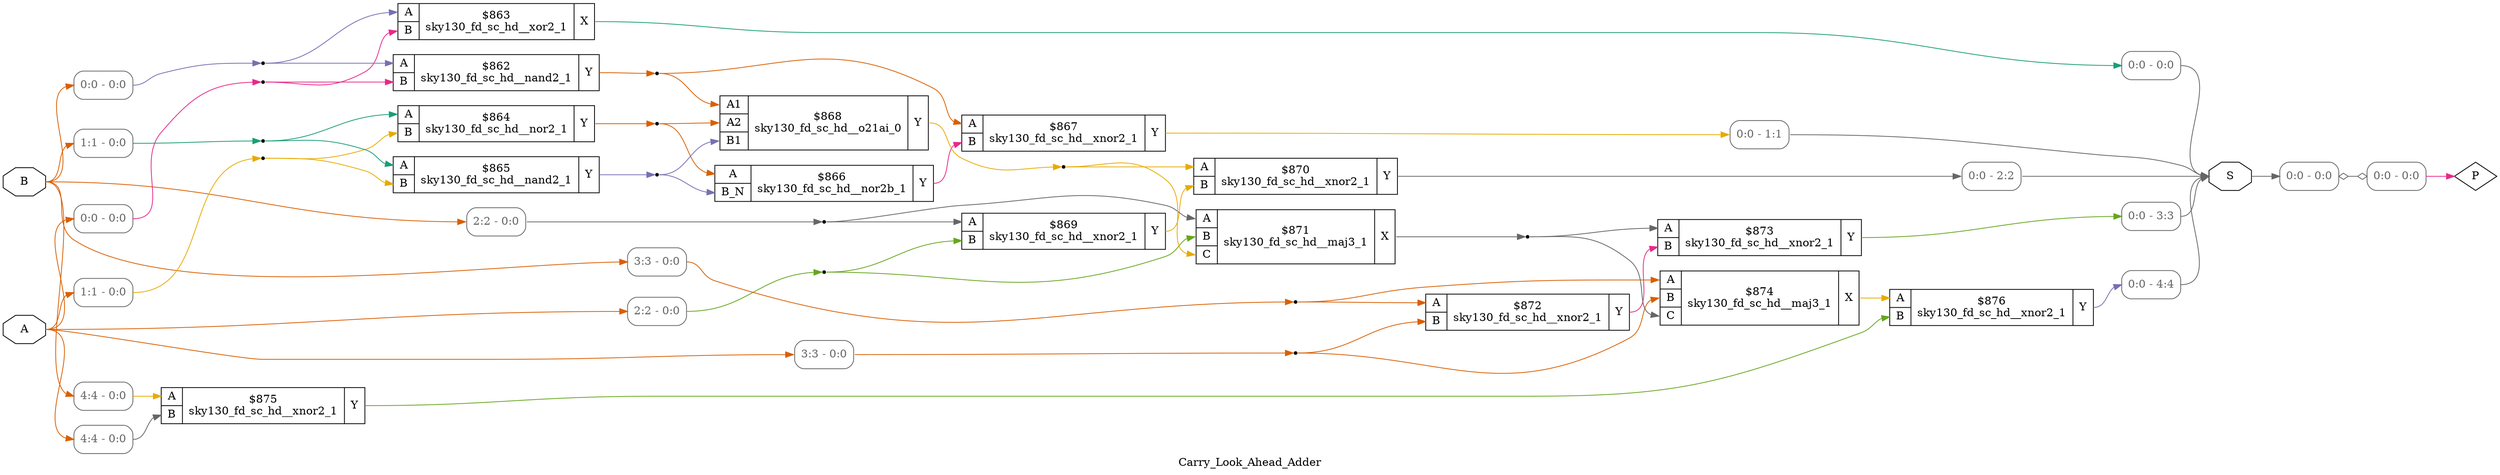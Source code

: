 digraph "Carry_Look_Ahead_Adder" {
label="Carry_Look_Ahead_Adder";
rankdir="LR";
remincross=true;
n49 [ shape=octagon, label="A", color="black", fontcolor="black"];
n50 [ shape=octagon, label="B", color="black", fontcolor="black"];
n51 [ shape=diamond, label="P", color="black", fontcolor="black"];
n52 [ shape=octagon, label="S", color="black", fontcolor="black"];
c54 [ shape=record, label="{{<p49> A|<p50> B}|$862\nsky130_fd_sc_hd__nand2_1|{<p53> Y}}",  ];
c56 [ shape=record, label="{{<p49> A|<p50> B}|$863\nsky130_fd_sc_hd__xor2_1|{<p55> X}}",  ];
c57 [ shape=record, label="{{<p49> A|<p50> B}|$864\nsky130_fd_sc_hd__nor2_1|{<p53> Y}}",  ];
c58 [ shape=record, label="{{<p49> A|<p50> B}|$865\nsky130_fd_sc_hd__nand2_1|{<p53> Y}}",  ];
c60 [ shape=record, label="{{<p49> A|<p59> B_N}|$866\nsky130_fd_sc_hd__nor2b_1|{<p53> Y}}",  ];
c61 [ shape=record, label="{{<p49> A|<p50> B}|$867\nsky130_fd_sc_hd__xnor2_1|{<p53> Y}}",  ];
c65 [ shape=record, label="{{<p62> A1|<p63> A2|<p64> B1}|$868\nsky130_fd_sc_hd__o21ai_0|{<p53> Y}}",  ];
c66 [ shape=record, label="{{<p49> A|<p50> B}|$869\nsky130_fd_sc_hd__xnor2_1|{<p53> Y}}",  ];
c67 [ shape=record, label="{{<p49> A|<p50> B}|$870\nsky130_fd_sc_hd__xnor2_1|{<p53> Y}}",  ];
c69 [ shape=record, label="{{<p49> A|<p50> B|<p68> C}|$871\nsky130_fd_sc_hd__maj3_1|{<p55> X}}",  ];
c70 [ shape=record, label="{{<p49> A|<p50> B}|$872\nsky130_fd_sc_hd__xnor2_1|{<p53> Y}}",  ];
c71 [ shape=record, label="{{<p49> A|<p50> B}|$873\nsky130_fd_sc_hd__xnor2_1|{<p53> Y}}",  ];
c72 [ shape=record, label="{{<p49> A|<p50> B|<p68> C}|$874\nsky130_fd_sc_hd__maj3_1|{<p55> X}}",  ];
c73 [ shape=record, label="{{<p49> A|<p50> B}|$875\nsky130_fd_sc_hd__xnor2_1|{<p53> Y}}",  ];
c74 [ shape=record, label="{{<p49> A|<p50> B}|$876\nsky130_fd_sc_hd__xnor2_1|{<p53> Y}}",  ];
x0 [ shape=record, style=rounded, label="<s0> 0:0 - 0:0 ", colorscheme="dark28", color="8", fontcolor="8" ];
x1 [ shape=record, style=rounded, label="<s0> 0:0 - 0:0 ", colorscheme="dark28", color="8", fontcolor="8" ];
x0:e -> x1:w [arrowhead=odiamond, arrowtail=odiamond, dir=both, colorscheme="dark28", color="8", fontcolor="8", label=""];
x2 [ shape=record, style=rounded, label="<s0> 0:0 - 0:0 ", colorscheme="dark28", color="8", fontcolor="8" ];
x3 [ shape=record, style=rounded, label="<s0> 0:0 - 0:0 ", colorscheme="dark28", color="8", fontcolor="8" ];
x4 [ shape=record, style=rounded, label="<s0> 0:0 - 0:0 ", colorscheme="dark28", color="8", fontcolor="8" ];
x5 [ shape=record, style=rounded, label="<s0> 1:1 - 0:0 ", colorscheme="dark28", color="8", fontcolor="8" ];
x6 [ shape=record, style=rounded, label="<s0> 1:1 - 0:0 ", colorscheme="dark28", color="8", fontcolor="8" ];
x7 [ shape=record, style=rounded, label="<s0> 0:0 - 1:1 ", colorscheme="dark28", color="8", fontcolor="8" ];
x8 [ shape=record, style=rounded, label="<s0> 2:2 - 0:0 ", colorscheme="dark28", color="8", fontcolor="8" ];
x9 [ shape=record, style=rounded, label="<s0> 2:2 - 0:0 ", colorscheme="dark28", color="8", fontcolor="8" ];
x10 [ shape=record, style=rounded, label="<s0> 0:0 - 2:2 ", colorscheme="dark28", color="8", fontcolor="8" ];
x11 [ shape=record, style=rounded, label="<s0> 3:3 - 0:0 ", colorscheme="dark28", color="8", fontcolor="8" ];
x12 [ shape=record, style=rounded, label="<s0> 3:3 - 0:0 ", colorscheme="dark28", color="8", fontcolor="8" ];
x13 [ shape=record, style=rounded, label="<s0> 0:0 - 3:3 ", colorscheme="dark28", color="8", fontcolor="8" ];
x14 [ shape=record, style=rounded, label="<s0> 4:4 - 0:0 ", colorscheme="dark28", color="8", fontcolor="8" ];
x15 [ shape=record, style=rounded, label="<s0> 4:4 - 0:0 ", colorscheme="dark28", color="8", fontcolor="8" ];
x16 [ shape=record, style=rounded, label="<s0> 0:0 - 4:4 ", colorscheme="dark28", color="8", fontcolor="8" ];
n24 [ shape=point ];
x3:e -> n24:w [colorscheme="dark28", color="4", fontcolor="4", label=""];
n24:e -> c54:p50:w [colorscheme="dark28", color="4", fontcolor="4", label=""];
n24:e -> c56:p50:w [colorscheme="dark28", color="4", fontcolor="4", label=""];
n25 [ shape=point ];
x6:e -> n25:w [colorscheme="dark28", color="6", fontcolor="6", label=""];
n25:e -> c57:p50:w [colorscheme="dark28", color="6", fontcolor="6", label=""];
n25:e -> c58:p50:w [colorscheme="dark28", color="6", fontcolor="6", label=""];
n26 [ shape=point ];
x9:e -> n26:w [colorscheme="dark28", color="5", fontcolor="5", label=""];
n26:e -> c66:p50:w [colorscheme="dark28", color="5", fontcolor="5", label=""];
n26:e -> c69:p50:w [colorscheme="dark28", color="5", fontcolor="5", label=""];
n27 [ shape=point ];
x12:e -> n27:w [colorscheme="dark28", color="2", fontcolor="2", label=""];
n27:e -> c70:p50:w [colorscheme="dark28", color="2", fontcolor="2", label=""];
n27:e -> c72:p50:w [colorscheme="dark28", color="2", fontcolor="2", label=""];
x15:e -> c73:p50:w [colorscheme="dark28", color="8", fontcolor="8", label=""];
n29 [ shape=point ];
x2:e -> n29:w [colorscheme="dark28", color="3", fontcolor="3", label=""];
n29:e -> c54:p49:w [colorscheme="dark28", color="3", fontcolor="3", label=""];
n29:e -> c56:p49:w [colorscheme="dark28", color="3", fontcolor="3", label=""];
n30 [ shape=point ];
x5:e -> n30:w [colorscheme="dark28", color="1", fontcolor="1", label=""];
n30:e -> c57:p49:w [colorscheme="dark28", color="1", fontcolor="1", label=""];
n30:e -> c58:p49:w [colorscheme="dark28", color="1", fontcolor="1", label=""];
n31 [ shape=point ];
x8:e -> n31:w [colorscheme="dark28", color="8", fontcolor="8", label=""];
n31:e -> c66:p49:w [colorscheme="dark28", color="8", fontcolor="8", label=""];
n31:e -> c69:p49:w [colorscheme="dark28", color="8", fontcolor="8", label=""];
n32 [ shape=point ];
x11:e -> n32:w [colorscheme="dark28", color="2", fontcolor="2", label=""];
n32:e -> c70:p49:w [colorscheme="dark28", color="2", fontcolor="2", label=""];
n32:e -> c72:p49:w [colorscheme="dark28", color="2", fontcolor="2", label=""];
x14:e -> c73:p49:w [colorscheme="dark28", color="6", fontcolor="6", label=""];
c56:p55:e -> x4:w [colorscheme="dark28", color="1", fontcolor="1", label=""];
c61:p53:e -> x7:w [colorscheme="dark28", color="6", fontcolor="6", label=""];
c67:p53:e -> x10:w [colorscheme="dark28", color="8", fontcolor="8", label=""];
c71:p53:e -> x13:w [colorscheme="dark28", color="5", fontcolor="5", label=""];
c74:p53:e -> x16:w [colorscheme="dark28", color="3", fontcolor="3", label=""];
n39 [ shape=point ];
c54:p53:e -> n39:w [colorscheme="dark28", color="2", fontcolor="2", label=""];
n39:e -> c61:p49:w [colorscheme="dark28", color="2", fontcolor="2", label=""];
n39:e -> c65:p62:w [colorscheme="dark28", color="2", fontcolor="2", label=""];
n40 [ shape=point ];
c57:p53:e -> n40:w [colorscheme="dark28", color="2", fontcolor="2", label=""];
n40:e -> c60:p49:w [colorscheme="dark28", color="2", fontcolor="2", label=""];
n40:e -> c65:p63:w [colorscheme="dark28", color="2", fontcolor="2", label=""];
n41 [ shape=point ];
c58:p53:e -> n41:w [colorscheme="dark28", color="3", fontcolor="3", label=""];
n41:e -> c60:p59:w [colorscheme="dark28", color="3", fontcolor="3", label=""];
n41:e -> c65:p64:w [colorscheme="dark28", color="3", fontcolor="3", label=""];
c60:p53:e -> c61:p50:w [colorscheme="dark28", color="4", fontcolor="4", label=""];
n43 [ shape=point ];
c65:p53:e -> n43:w [colorscheme="dark28", color="6", fontcolor="6", label=""];
n43:e -> c67:p49:w [colorscheme="dark28", color="6", fontcolor="6", label=""];
n43:e -> c69:p68:w [colorscheme="dark28", color="6", fontcolor="6", label=""];
c66:p53:e -> c67:p50:w [colorscheme="dark28", color="6", fontcolor="6", label=""];
n45 [ shape=point ];
c69:p55:e -> n45:w [colorscheme="dark28", color="8", fontcolor="8", label=""];
n45:e -> c71:p49:w [colorscheme="dark28", color="8", fontcolor="8", label=""];
n45:e -> c72:p68:w [colorscheme="dark28", color="8", fontcolor="8", label=""];
c70:p53:e -> c71:p50:w [colorscheme="dark28", color="4", fontcolor="4", label=""];
c72:p55:e -> c74:p49:w [colorscheme="dark28", color="6", fontcolor="6", label=""];
c73:p53:e -> c74:p50:w [colorscheme="dark28", color="5", fontcolor="5", label=""];
n49:e -> x12:s0:w [colorscheme="dark28", color="2", fontcolor="2", label=""];
n49:e -> x15:s0:w [colorscheme="dark28", color="2", fontcolor="2", label=""];
n49:e -> x3:s0:w [colorscheme="dark28", color="2", fontcolor="2", label=""];
n49:e -> x6:s0:w [colorscheme="dark28", color="2", fontcolor="2", label=""];
n49:e -> x9:s0:w [colorscheme="dark28", color="2", fontcolor="2", label=""];
n50:e -> x11:s0:w [colorscheme="dark28", color="2", fontcolor="2", label=""];
n50:e -> x14:s0:w [colorscheme="dark28", color="2", fontcolor="2", label=""];
n50:e -> x2:s0:w [colorscheme="dark28", color="2", fontcolor="2", label=""];
n50:e -> x5:s0:w [colorscheme="dark28", color="2", fontcolor="2", label=""];
n50:e -> x8:s0:w [colorscheme="dark28", color="2", fontcolor="2", label=""];
x1:s0:e -> n51:w [colorscheme="dark28", color="4", fontcolor="4", label=""];
x10:s0:e -> n52:w [colorscheme="dark28", color="8", fontcolor="8", label=""];
x13:s0:e -> n52:w [colorscheme="dark28", color="8", fontcolor="8", label=""];
x16:s0:e -> n52:w [colorscheme="dark28", color="8", fontcolor="8", label=""];
x4:s0:e -> n52:w [colorscheme="dark28", color="8", fontcolor="8", label=""];
x7:s0:e -> n52:w [colorscheme="dark28", color="8", fontcolor="8", label=""];
n52:e -> x0:s0:w [colorscheme="dark28", color="8", fontcolor="8", label=""];
}
digraph "Full_Adder" {
label="Full_Adder";
rankdir="LR";
remincross=true;
n9 [ shape=octagon, label="A", color="black", fontcolor="black"];
n10 [ shape=octagon, label="B", color="black", fontcolor="black"];
n11 [ shape=octagon, label="C", color="black", fontcolor="black"];
n12 [ shape=octagon, label="Cout", color="black", fontcolor="black"];
n13 [ shape=octagon, label="Sum", color="black", fontcolor="black"];
c15 [ shape=record, label="{{<p9> A|<p10> B|<p11> C}|$878\nsky130_fd_sc_hd__xor3_1|{<p14> X}}",  ];
c16 [ shape=record, label="{{<p9> A|<p10> B|<p11> C}|$879\nsky130_fd_sc_hd__maj3_1|{<p14> X}}",  ];
x0 [shape=point, ];
x1 [shape=point, ];
x2 [shape=point, ];
x3 [shape=point, ];
x4 [shape=point, ];
n10:e -> x0:w [colorscheme="dark28", color="1", fontcolor="1", label=""];
n11:e -> x2:w [colorscheme="dark28", color="1", fontcolor="1", label=""];
x4:e -> n12:w [colorscheme="dark28", color="5", fontcolor="5", label=""];
x3:e -> n13:w [colorscheme="dark28", color="1", fontcolor="1", label=""];
n4 [ shape=point ];
x1:e -> n4:w [colorscheme="dark28", color="3", fontcolor="3", label=""];
n4:e -> c15:p10:w [colorscheme="dark28", color="3", fontcolor="3", label=""];
n4:e -> c16:p10:w [colorscheme="dark28", color="3", fontcolor="3", label=""];
n5 [ shape=point ];
x0:e -> n5:w [colorscheme="dark28", color="8", fontcolor="8", label=""];
n5:e -> c15:p9:w [colorscheme="dark28", color="8", fontcolor="8", label=""];
n5:e -> c16:p9:w [colorscheme="dark28", color="8", fontcolor="8", label=""];
n6 [ shape=point ];
x2:e -> n6:w [colorscheme="dark28", color="7", fontcolor="7", label=""];
n6:e -> c15:p11:w [colorscheme="dark28", color="7", fontcolor="7", label=""];
n6:e -> c16:p11:w [colorscheme="dark28", color="7", fontcolor="7", label=""];
c16:p14:e -> x4:w [colorscheme="dark28", color="5", fontcolor="5", label=""];
c15:p14:e -> x3:w [colorscheme="dark28", color="7", fontcolor="7", label=""];
n9:e -> x1:w [colorscheme="dark28", color="6", fontcolor="6", label=""];
}
digraph "Half_Adder" {
label="Half_Adder";
rankdir="LR";
remincross=true;
n5 [ shape=octagon, label="A", color="black", fontcolor="black"];
n6 [ shape=octagon, label="B", color="black", fontcolor="black"];
n7 [ shape=octagon, label="Cout", color="black", fontcolor="black"];
n8 [ shape=octagon, label="Sum", color="black", fontcolor="black"];
c10 [ shape=record, label="{{<p5> A|<p6> B}|$881\nsky130_fd_sc_hd__and2_0|{<p9> X}}",  ];
c11 [ shape=record, label="{{<p5> A|<p6> B}|$882\nsky130_fd_sc_hd__xor2_1|{<p9> X}}",  ];
x0 [shape=point, ];
x1 [shape=point, ];
x2 [shape=point, ];
x3 [shape=point, ];
n1 [ shape=point ];
x1:e -> n1:w [colorscheme="dark28", color="6", fontcolor="6", label=""];
n1:e -> c10:p6:w [colorscheme="dark28", color="6", fontcolor="6", label=""];
n1:e -> c11:p6:w [colorscheme="dark28", color="6", fontcolor="6", label=""];
n2 [ shape=point ];
x0:e -> n2:w [colorscheme="dark28", color="2", fontcolor="2", label=""];
n2:e -> c10:p5:w [colorscheme="dark28", color="2", fontcolor="2", label=""];
n2:e -> c11:p5:w [colorscheme="dark28", color="2", fontcolor="2", label=""];
c10:p9:e -> x3:w [colorscheme="dark28", color="5", fontcolor="5", label=""];
c11:p9:e -> x2:w [colorscheme="dark28", color="7", fontcolor="7", label=""];
n5:e -> x1:w [colorscheme="dark28", color="6", fontcolor="6", label=""];
n6:e -> x0:w [colorscheme="dark28", color="6", fontcolor="6", label=""];
x3:e -> n7:w [colorscheme="dark28", color="1", fontcolor="1", label=""];
x2:e -> n8:w [colorscheme="dark28", color="8", fontcolor="8", label=""];
}
digraph "Increment" {
label="Increment";
rankdir="LR";
remincross=true;
n12 [ shape=octagon, label="A", color="black", fontcolor="black"];
n13 [ shape=octagon, label="B", color="black", fontcolor="black"];
n14 [ shape=diamond, label="P", color="black", fontcolor="black"];
n15 [ shape=octagon, label="S", color="black", fontcolor="black"];
c17 [ shape=record, label="{{<p12> A|<p13> B}|$884\nsky130_fd_sc_hd__nand2_1|{<p16> Y}}",  ];
c19 [ shape=record, label="{{<p12> A|<p13> B}|$885\nsky130_fd_sc_hd__xor2_1|{<p18> X}}",  ];
c21 [ shape=record, label="{{<p12> A|<p13> B|<p20> C}|$886\nsky130_fd_sc_hd__nand3_1|{<p16> Y}}",  ];
c22 [ shape=record, label="{{<p12> A|<p13> B}|$887\nsky130_fd_sc_hd__xnor2_1|{<p16> Y}}",  ];
c23 [ shape=record, label="{{<p12> A|<p13> B}|$888\nsky130_fd_sc_hd__xnor2_1|{<p16> Y}}",  ];
x0 [ shape=record, style=rounded, label="<s0> 0:0 - 0:0 ", colorscheme="dark28", color="8", fontcolor="8" ];
x1 [shape=point, ];
x2 [ shape=record, style=rounded, label="<s0> 0:0 - 0:0 ", colorscheme="dark28", color="8", fontcolor="8" ];
x3 [shape=point, ];
x4 [ shape=record, style=rounded, label="<s0> 1:1 - 0:0 ", colorscheme="dark28", color="8", fontcolor="8" ];
x5 [ shape=record, style=rounded, label="<s0> 0:0 - 1:1 ", colorscheme="dark28", color="8", fontcolor="8" ];
x6 [ shape=record, style=rounded, label="<s0> 2:2 - 0:0 ", colorscheme="dark28", color="8", fontcolor="8" ];
x7 [ shape=record, style=rounded, label="<s0> 0:0 - 2:2 ", colorscheme="dark28", color="8", fontcolor="8" ];
c21:p16:e -> c23:p13:w [colorscheme="dark28", color="1", fontcolor="1", label=""];
c17:p16:e -> c22:p13:w [colorscheme="dark28", color="7", fontcolor="7", label=""];
n12:e -> x2:s0:w [colorscheme="dark28", color="2", fontcolor="2", label=""];
n12:e -> x4:s0:w [colorscheme="dark28", color="2", fontcolor="2", label=""];
n12:e -> x6:s0:w [colorscheme="dark28", color="2", fontcolor="2", label=""];
n13:e -> x1:w [colorscheme="dark28", color="8", fontcolor="8", label=""];
x3:e -> n14:w [colorscheme="dark28", color="4", fontcolor="4", label=""];
n14:e -> x0:w [colorscheme="dark28", color="4", fontcolor="4", label=""];
x0:s0:e -> n15:w [colorscheme="dark28", color="7", fontcolor="7", label=""];
x5:s0:e -> n15:w [colorscheme="dark28", color="7", fontcolor="7", label=""];
x7:s0:e -> n15:w [colorscheme="dark28", color="7", fontcolor="7", label=""];
n3 [ shape=point ];
x2:e -> n3:w [colorscheme="dark28", color="3", fontcolor="3", label=""];
n3:e -> c17:p13:w [colorscheme="dark28", color="3", fontcolor="3", label=""];
n3:e -> c19:p13:w [colorscheme="dark28", color="3", fontcolor="3", label=""];
n3:e -> c21:p13:w [colorscheme="dark28", color="3", fontcolor="3", label=""];
n4 [ shape=point ];
x4:e -> n4:w [colorscheme="dark28", color="4", fontcolor="4", label=""];
n4:e -> c21:p20:w [colorscheme="dark28", color="4", fontcolor="4", label=""];
n4:e -> c22:p12:w [colorscheme="dark28", color="4", fontcolor="4", label=""];
x6:e -> c23:p12:w [colorscheme="dark28", color="7", fontcolor="7", label=""];
n6 [ shape=point ];
x1:e -> n6:w [colorscheme="dark28", color="7", fontcolor="7", label=""];
n6:e -> c17:p12:w [colorscheme="dark28", color="7", fontcolor="7", label=""];
n6:e -> c19:p12:w [colorscheme="dark28", color="7", fontcolor="7", label=""];
n6:e -> c21:p12:w [colorscheme="dark28", color="7", fontcolor="7", label=""];
c19:p18:e -> x3:w [colorscheme="dark28", color="1", fontcolor="1", label=""];
c22:p16:e -> x5:w [colorscheme="dark28", color="3", fontcolor="3", label=""];
c23:p16:e -> x7:w [colorscheme="dark28", color="3", fontcolor="3", label=""];
}
digraph "Look_Ahead_Adder" {
label="Look_Ahead_Adder";
rankdir="LR";
remincross=true;
n50 [ shape=octagon, label="A", color="black", fontcolor="black"];
n51 [ shape=octagon, label="B", color="black", fontcolor="black"];
n52 [ shape=diamond, label="C4", color="black", fontcolor="black"];
n53 [ shape=octagon, label="Cin", color="black", fontcolor="black"];
n54 [ shape=octagon, label="Cout", color="black", fontcolor="black"];
n55 [ shape=diamond, label="G0", color="black", fontcolor="black"];
n56 [ shape=diamond, label="G1", color="black", fontcolor="black"];
n57 [ shape=diamond, label="G2", color="black", fontcolor="black"];
n58 [ shape=diamond, label="G3", color="black", fontcolor="black"];
n59 [ shape=diamond, label="P0", color="black", fontcolor="black"];
n60 [ shape=diamond, label="P1", color="black", fontcolor="black"];
n61 [ shape=diamond, label="P2", color="black", fontcolor="black"];
n62 [ shape=diamond, label="P3", color="black", fontcolor="black"];
n63 [ shape=octagon, label="S", color="black", fontcolor="black"];
c65 [ shape=record, label="{{<p50> A}|$890\nsky130_fd_sc_hd__clkinv_1|{<p64> Y}}",  ];
c68 [ shape=record, label="{{<p50> A|<p51> B|<p66> C|<p67> D}|$891\nsky130_fd_sc_hd__nand4_1|{<p64> Y}}",  ];
c72 [ shape=record, label="{{<p69> A1|<p70> A2|<p71> B1}|$892\nsky130_fd_sc_hd__a21oi_1|{<p64> Y}}",  ];
c74 [ shape=record, label="{{<p69> A1|<p70> A2|<p73> B1_N}|$893\nsky130_fd_sc_hd__a21boi_0|{<p64> Y}}",  ];
c75 [ shape=record, label="{{<p50> A|<p51> B|<p66> C}|$894\nsky130_fd_sc_hd__nand3_1|{<p64> Y}}",  ];
c78 [ shape=record, label="{{<p50> A|<p51> B|<p76> C_N}|$895\nsky130_fd_sc_hd__or3b_1|{<p77> X}}",  ];
c79 [ shape=record, label="{{<p50> A|<p51> B}|$896\nsky130_fd_sc_hd__xor2_1|{<p77> X}}",  ];
c80 [ shape=record, label="{{<p69> A1|<p70> A2|<p71> B1}|$897\nsky130_fd_sc_hd__a21oi_1|{<p64> Y}}",  ];
c81 [ shape=record, label="{{<p50> A|<p51> B}|$898\nsky130_fd_sc_hd__xnor2_1|{<p64> Y}}",  ];
c82 [ shape=record, label="{{<p69> A1|<p70> A2|<p73> B1_N}|$899\nsky130_fd_sc_hd__o21bai_1|{<p64> Y}}",  ];
c83 [ shape=record, label="{{<p50> A|<p51> B}|$900\nsky130_fd_sc_hd__xor2_1|{<p77> X}}",  ];
c84 [ shape=record, label="{{<p50> A|<p51> B|<p66> C}|$901\nsky130_fd_sc_hd__and3_1|{<p77> X}}",  ];
c85 [ shape=record, label="{{<p50> A|<p51> B}|$902\nsky130_fd_sc_hd__xnor2_1|{<p64> Y}}",  ];
c90 [ shape=record, label="{{<p86> a|<p87> b}|X1\nha|{<p88> co|<p89> sum}}",  ];
x0 [ shape=record, style=rounded, label="<s0> 0:0 - 0:0 ", colorscheme="dark28", color="5", fontcolor="5" ];
x0:e -> c90:p86:w [arrowhead=odiamond, arrowtail=odiamond, dir=both, colorscheme="dark28", color="7", fontcolor="7", label=""];
x1 [ shape=record, style=rounded, label="<s0> 0:0 - 0:0 ", colorscheme="dark28", color="7", fontcolor="7" ];
x1:e -> c90:p87:w [arrowhead=odiamond, arrowtail=odiamond, dir=both, colorscheme="dark28", color="7", fontcolor="7", label=""];
c91 [ shape=record, label="{{<p86> a|<p87> b}|X2\nha|{<p88> co|<p89> sum}}",  ];
x2 [ shape=record, style=rounded, label="<s0> 1:1 - 0:0 ", colorscheme="dark28", color="7", fontcolor="7" ];
x2:e -> c91:p86:w [arrowhead=odiamond, arrowtail=odiamond, dir=both, colorscheme="dark28", color="8", fontcolor="8", label=""];
x3 [ shape=record, style=rounded, label="<s0> 1:1 - 0:0 ", colorscheme="dark28", color="8", fontcolor="8" ];
x3:e -> c91:p87:w [arrowhead=odiamond, arrowtail=odiamond, dir=both, colorscheme="dark28", color="1", fontcolor="1", label=""];
c92 [ shape=record, label="{{<p86> a|<p87> b}|X3\nha|{<p88> co|<p89> sum}}",  ];
x4 [ shape=record, style=rounded, label="<s0> 2:2 - 0:0 ", colorscheme="dark28", color="1", fontcolor="1" ];
x4:e -> c92:p86:w [arrowhead=odiamond, arrowtail=odiamond, dir=both, colorscheme="dark28", color="5", fontcolor="5", label=""];
x5 [ shape=record, style=rounded, label="<s0> 2:2 - 0:0 ", colorscheme="dark28", color="5", fontcolor="5" ];
x5:e -> c92:p87:w [arrowhead=odiamond, arrowtail=odiamond, dir=both, colorscheme="dark28", color="8", fontcolor="8", label=""];
c93 [ shape=record, label="{{<p86> a|<p87> b}|X4\nha|{<p88> co|<p89> sum}}",  ];
x6 [ shape=record, style=rounded, label="<s0> 3:3 - 0:0 ", colorscheme="dark28", color="8", fontcolor="8" ];
x6:e -> c93:p86:w [arrowhead=odiamond, arrowtail=odiamond, dir=both, colorscheme="dark28", color="6", fontcolor="6", label=""];
x7 [ shape=record, style=rounded, label="<s0> 3:3 - 0:0 ", colorscheme="dark28", color="6", fontcolor="6" ];
x7:e -> c93:p87:w [arrowhead=odiamond, arrowtail=odiamond, dir=both, colorscheme="dark28", color="4", fontcolor="4", label=""];
x8 [shape=point, ];
x9 [shape=point, ];
x10 [shape=point, ];
x11 [shape=point, ];
x12 [shape=point, ];
x13 [shape=point, ];
x14 [shape=point, ];
x15 [shape=point, ];
x16 [shape=point, ];
x17 [shape=point, ];
x18 [shape=point, ];
x19 [ shape=record, style=rounded, label="<s0> 0:0 - 0:0 ", colorscheme="dark28", color="4", fontcolor="4" ];
x20 [ shape=record, style=rounded, label="<s0> 0:0 - 1:1 ", colorscheme="dark28", color="4", fontcolor="4" ];
x21 [ shape=record, style=rounded, label="<s0> 0:0 - 2:2 ", colorscheme="dark28", color="4", fontcolor="4" ];
x22 [ shape=record, style=rounded, label="<s0> 0:0 - 3:3 ", colorscheme="dark28", color="4", fontcolor="4" ];
n28 [ shape=point ];
x17:e -> n28:w [colorscheme="dark28", color="7", fontcolor="7", label=""];
n28:e -> c68:p67:w [colorscheme="dark28", color="7", fontcolor="7", label=""];
n28:e -> c79:p51:w [colorscheme="dark28", color="7", fontcolor="7", label=""];
n28:e -> c80:p70:w [colorscheme="dark28", color="7", fontcolor="7", label=""];
c78:p77:e -> x18:w [colorscheme="dark28", color="7", fontcolor="7", label=""];
n30 [ shape=point ];
x14:e -> n30:w [colorscheme="dark28", color="2", fontcolor="2", label=""];
n30:e -> c75:p51:w [colorscheme="dark28", color="2", fontcolor="2", label=""];
n30:e -> c80:p71:w [colorscheme="dark28", color="2", fontcolor="2", label=""];
n31 [ shape=point ];
x13:e -> n31:w [colorscheme="dark28", color="3", fontcolor="3", label=""];
n31:e -> c72:p70:w [colorscheme="dark28", color="3", fontcolor="3", label=""];
n31:e -> c82:p73:w [colorscheme="dark28", color="3", fontcolor="3", label=""];
x10:e -> c72:p71:w [colorscheme="dark28", color="3", fontcolor="3", label=""];
x11:e -> c78:p50:w [colorscheme="dark28", color="4", fontcolor="4", label=""];
n34 [ shape=point ];
x16:e -> n34:w [colorscheme="dark28", color="1", fontcolor="1", label=""];
n34:e -> c68:p66:w [colorscheme="dark28", color="1", fontcolor="1", label=""];
n34:e -> c79:p50:w [colorscheme="dark28", color="1", fontcolor="1", label=""];
n34:e -> c80:p69:w [colorscheme="dark28", color="1", fontcolor="1", label=""];
n35 [ shape=point ];
x15:e -> n35:w [colorscheme="dark28", color="1", fontcolor="1", label=""];
n35:e -> c65:p50:w [colorscheme="dark28", color="1", fontcolor="1", label=""];
n35:e -> c68:p51:w [colorscheme="dark28", color="1", fontcolor="1", label=""];
n35:e -> c75:p66:w [colorscheme="dark28", color="1", fontcolor="1", label=""];
n35:e -> c81:p50:w [colorscheme="dark28", color="1", fontcolor="1", label=""];
n36 [ shape=point ];
x12:e -> n36:w [colorscheme="dark28", color="3", fontcolor="3", label=""];
n36:e -> c68:p50:w [colorscheme="dark28", color="3", fontcolor="3", label=""];
n36:e -> c72:p69:w [colorscheme="dark28", color="3", fontcolor="3", label=""];
n36:e -> c75:p50:w [colorscheme="dark28", color="3", fontcolor="3", label=""];
n36:e -> c83:p50:w [colorscheme="dark28", color="3", fontcolor="3", label=""];
n37 [ shape=point ];
x9:e -> n37:w [colorscheme="dark28", color="4", fontcolor="4", label=""];
n37:e -> c74:p73:w [colorscheme="dark28", color="4", fontcolor="4", label=""];
n37:e -> c85:p50:w [colorscheme="dark28", color="4", fontcolor="4", label=""];
c79:p77:e -> x19:w [colorscheme="dark28", color="6", fontcolor="6", label=""];
c81:p64:e -> x20:w [colorscheme="dark28", color="6", fontcolor="6", label=""];
c83:p77:e -> x21:w [colorscheme="dark28", color="8", fontcolor="8", label=""];
c85:p64:e -> x22:w [colorscheme="dark28", color="7", fontcolor="7", label=""];
c65:p64:e -> c82:p69:w [colorscheme="dark28", color="7", fontcolor="7", label=""];
n43 [ shape=point ];
c68:p64:e -> n43:w [colorscheme="dark28", color="5", fontcolor="5", label=""];
n43:e -> c74:p69:w [colorscheme="dark28", color="5", fontcolor="5", label=""];
n43:e -> c84:p50:w [colorscheme="dark28", color="5", fontcolor="5", label=""];
n44 [ shape=point ];
c72:p64:e -> n44:w [colorscheme="dark28", color="2", fontcolor="2", label=""];
n44:e -> c74:p70:w [colorscheme="dark28", color="2", fontcolor="2", label=""];
n44:e -> c84:p51:w [colorscheme="dark28", color="2", fontcolor="2", label=""];
c74:p64:e -> c78:p51:w [colorscheme="dark28", color="7", fontcolor="7", label=""];
n46 [ shape=point ];
c75:p64:e -> n46:w [colorscheme="dark28", color="7", fontcolor="7", label=""];
n46:e -> c78:p76:w [colorscheme="dark28", color="7", fontcolor="7", label=""];
n46:e -> c84:p66:w [colorscheme="dark28", color="7", fontcolor="7", label=""];
n47 [ shape=point ];
c80:p64:e -> n47:w [colorscheme="dark28", color="3", fontcolor="3", label=""];
n47:e -> c81:p51:w [colorscheme="dark28", color="3", fontcolor="3", label=""];
n47:e -> c82:p70:w [colorscheme="dark28", color="3", fontcolor="3", label=""];
c82:p64:e -> c83:p51:w [colorscheme="dark28", color="7", fontcolor="7", label=""];
c84:p77:e -> c85:p51:w [colorscheme="dark28", color="1", fontcolor="1", label=""];
n50:e -> x0:s0:w [colorscheme="dark28", color="1", fontcolor="1", label=""];
n50:e -> x2:s0:w [colorscheme="dark28", color="1", fontcolor="1", label=""];
n50:e -> x4:s0:w [colorscheme="dark28", color="1", fontcolor="1", label=""];
n50:e -> x6:s0:w [colorscheme="dark28", color="1", fontcolor="1", label=""];
n51:e -> x1:s0:w [colorscheme="dark28", color="1", fontcolor="1", label=""];
n51:e -> x3:s0:w [colorscheme="dark28", color="1", fontcolor="1", label=""];
n51:e -> x5:s0:w [colorscheme="dark28", color="1", fontcolor="1", label=""];
n51:e -> x7:s0:w [colorscheme="dark28", color="1", fontcolor="1", label=""];
x8:e -> n52:w [colorscheme="dark28", color="8", fontcolor="8", label=""];
n53:e -> x17:w [colorscheme="dark28", color="2", fontcolor="2", label=""];
x18:e -> n54:w [colorscheme="dark28", color="5", fontcolor="5", label=""];
n54:e -> x8:w [colorscheme="dark28", color="5", fontcolor="5", label=""];
c90:p88:e -> n55:w [colorscheme="dark28", color="1", fontcolor="1", label=""];
n55:e -> x14:w [colorscheme="dark28", color="1", fontcolor="1", label=""];
c91:p88:e -> n56:w [colorscheme="dark28", color="6", fontcolor="6", label=""];
n56:e -> x13:w [colorscheme="dark28", color="6", fontcolor="6", label=""];
c92:p88:e -> n57:w [colorscheme="dark28", color="5", fontcolor="5", label=""];
n57:e -> x10:w [colorscheme="dark28", color="5", fontcolor="5", label=""];
c93:p88:e -> n58:w [colorscheme="dark28", color="2", fontcolor="2", label=""];
n58:e -> x11:w [colorscheme="dark28", color="2", fontcolor="2", label=""];
c90:p89:e -> n59:w [colorscheme="dark28", color="8", fontcolor="8", label=""];
n59:e -> x16:w [colorscheme="dark28", color="8", fontcolor="8", label=""];
c91:p89:e -> n60:w [colorscheme="dark28", color="4", fontcolor="4", label=""];
n60:e -> x15:w [colorscheme="dark28", color="4", fontcolor="4", label=""];
c92:p89:e -> n61:w [colorscheme="dark28", color="5", fontcolor="5", label=""];
n61:e -> x12:w [colorscheme="dark28", color="5", fontcolor="5", label=""];
c93:p89:e -> n62:w [colorscheme="dark28", color="6", fontcolor="6", label=""];
n62:e -> x9:w [colorscheme="dark28", color="6", fontcolor="6", label=""];
x19:s0:e -> n63:w [colorscheme="dark28", color="8", fontcolor="8", label=""];
x20:s0:e -> n63:w [colorscheme="dark28", color="8", fontcolor="8", label=""];
x21:s0:e -> n63:w [colorscheme="dark28", color="8", fontcolor="8", label=""];
x22:s0:e -> n63:w [colorscheme="dark28", color="8", fontcolor="8", label=""];
}
digraph "Look_Ahead_Adder_No_Cin" {
label="Look_Ahead_Adder_No_Cin";
rankdir="LR";
remincross=true;
n29 [ shape=octagon, label="A", color="black", fontcolor="black"];
n30 [ shape=octagon, label="B", color="black", fontcolor="black"];
n31 [ shape=diamond, label="C1", color="black", fontcolor="black"];
n32 [ shape=diamond, label="C4", color="black", fontcolor="black"];
n33 [ shape=octagon, label="Cout", color="black", fontcolor="black"];
n34 [ shape=diamond, label="G0", color="black", fontcolor="black"];
n35 [ shape=diamond, label="G1", color="black", fontcolor="black"];
n36 [ shape=diamond, label="G2", color="black", fontcolor="black"];
n37 [ shape=diamond, label="G3", color="black", fontcolor="black"];
n38 [ shape=diamond, label="P0", color="black", fontcolor="black"];
n39 [ shape=diamond, label="P1", color="black", fontcolor="black"];
n40 [ shape=diamond, label="P2", color="black", fontcolor="black"];
n41 [ shape=diamond, label="P3", color="black", fontcolor="black"];
n42 [ shape=octagon, label="S", color="black", fontcolor="black"];
c44 [ shape=record, label="{{<p29> A}|$904\nsky130_fd_sc_hd__clkinv_1|{<p43> Y}}",  ];
c49 [ shape=record, label="{{<p45> A1|<p46> A2|<p47> B1}|$905\nsky130_fd_sc_hd__a21o_1|{<p48> X}}",  ];
c50 [ shape=record, label="{{<p45> A1|<p46> A2|<p47> B1}|$906\nsky130_fd_sc_hd__a21oi_1|{<p43> Y}}",  ];
c52 [ shape=record, label="{{<p45> A1|<p46> A2|<p51> B1_N}|$907\nsky130_fd_sc_hd__o21bai_1|{<p43> Y}}",  ];
c53 [ shape=record, label="{{<p29> A|<p30> B}|$908\nsky130_fd_sc_hd__xor2_1|{<p48> X}}",  ];
c54 [ shape=record, label="{{<p29> A|<p30> B}|$909\nsky130_fd_sc_hd__xor2_1|{<p48> X}}",  ];
c55 [ shape=record, label="{{<p29> A|<p30> B}|$910\nsky130_fd_sc_hd__xnor2_1|{<p43> Y}}",  ];
c60 [ shape=record, label="{{<p56> a|<p57> b}|X1\nha|{<p58> co|<p59> sum}}",  ];
x0 [ shape=record, style=rounded, label="<s0> 0:0 - 0:0 ", colorscheme="dark28", color="1", fontcolor="1" ];
x0:e -> c60:p56:w [arrowhead=odiamond, arrowtail=odiamond, dir=both, colorscheme="dark28", color="7", fontcolor="7", label=""];
x1 [ shape=record, style=rounded, label="<s0> 0:0 - 0:0 ", colorscheme="dark28", color="7", fontcolor="7" ];
x1:e -> c60:p57:w [arrowhead=odiamond, arrowtail=odiamond, dir=both, colorscheme="dark28", color="3", fontcolor="3", label=""];
c61 [ shape=record, label="{{<p56> a|<p57> b}|X2\nha|{<p58> co|<p59> sum}}",  ];
x2 [ shape=record, style=rounded, label="<s0> 1:1 - 0:0 ", colorscheme="dark28", color="3", fontcolor="3" ];
x2:e -> c61:p56:w [arrowhead=odiamond, arrowtail=odiamond, dir=both, colorscheme="dark28", color="8", fontcolor="8", label=""];
x3 [ shape=record, style=rounded, label="<s0> 1:1 - 0:0 ", colorscheme="dark28", color="8", fontcolor="8" ];
x3:e -> c61:p57:w [arrowhead=odiamond, arrowtail=odiamond, dir=both, colorscheme="dark28", color="5", fontcolor="5", label=""];
c62 [ shape=record, label="{{<p56> a|<p57> b}|X3\nha|{<p58> co|<p59> sum}}",  ];
x4 [ shape=record, style=rounded, label="<s0> 2:2 - 0:0 ", colorscheme="dark28", color="5", fontcolor="5" ];
x4:e -> c62:p56:w [arrowhead=odiamond, arrowtail=odiamond, dir=both, colorscheme="dark28", color="1", fontcolor="1", label=""];
x5 [ shape=record, style=rounded, label="<s0> 2:2 - 0:0 ", colorscheme="dark28", color="1", fontcolor="1" ];
x5:e -> c62:p57:w [arrowhead=odiamond, arrowtail=odiamond, dir=both, colorscheme="dark28", color="6", fontcolor="6", label=""];
c63 [ shape=record, label="{{<p56> a|<p57> b}|X4\nha|{<p58> co|<p59> sum}}",  ];
x6 [ shape=record, style=rounded, label="<s0> 3:3 - 0:0 ", colorscheme="dark28", color="6", fontcolor="6" ];
x6:e -> c63:p56:w [arrowhead=odiamond, arrowtail=odiamond, dir=both, colorscheme="dark28", color="4", fontcolor="4", label=""];
x7 [ shape=record, style=rounded, label="<s0> 3:3 - 0:0 ", colorscheme="dark28", color="4", fontcolor="4" ];
x7:e -> c63:p57:w [arrowhead=odiamond, arrowtail=odiamond, dir=both, colorscheme="dark28", color="1", fontcolor="1", label=""];
x8 [shape=point, ];
x9 [shape=point, ];
x10 [ shape=record, style=rounded, label="<s0> 0:0 - 0:0 ", colorscheme="dark28", color="1", fontcolor="1" ];
x11 [shape=point, ];
x12 [shape=point, ];
x13 [shape=point, ];
x14 [shape=point, ];
x15 [shape=point, ];
x16 [shape=point, ];
x17 [shape=point, ];
x18 [shape=point, ];
x19 [ shape=record, style=rounded, label="<s0> 0:0 - 1:1 ", colorscheme="dark28", color="1", fontcolor="1" ];
x20 [ shape=record, style=rounded, label="<s0> 0:0 - 2:2 ", colorscheme="dark28", color="1", fontcolor="1" ];
x21 [ shape=record, style=rounded, label="<s0> 0:0 - 3:3 ", colorscheme="dark28", color="1", fontcolor="1" ];
n15 [ shape=point ];
x17:e -> n15:w [colorscheme="dark28", color="6", fontcolor="6", label=""];
n15:e -> c49:p46:w [colorscheme="dark28", color="6", fontcolor="6", label=""];
n15:e -> c53:p30:w [colorscheme="dark28", color="6", fontcolor="6", label=""];
c52:p43:e -> x18:w [colorscheme="dark28", color="7", fontcolor="7", label=""];
x15:e -> c49:p47:w [colorscheme="dark28", color="4", fontcolor="4", label=""];
x12:e -> c50:p47:w [colorscheme="dark28", color="4", fontcolor="4", label=""];
x13:e -> c52:p51:w [colorscheme="dark28", color="2", fontcolor="2", label=""];
n20 [ shape=point ];
x16:e -> n20:w [colorscheme="dark28", color="2", fontcolor="2", label=""];
n20:e -> c49:p45:w [colorscheme="dark28", color="2", fontcolor="2", label=""];
n20:e -> c53:p29:w [colorscheme="dark28", color="2", fontcolor="2", label=""];
n21 [ shape=point ];
x14:e -> n21:w [colorscheme="dark28", color="1", fontcolor="1", label=""];
n21:e -> c50:p45:w [colorscheme="dark28", color="1", fontcolor="1", label=""];
n21:e -> c54:p29:w [colorscheme="dark28", color="1", fontcolor="1", label=""];
n22 [ shape=point ];
x11:e -> n22:w [colorscheme="dark28", color="2", fontcolor="2", label=""];
n22:e -> c44:p29:w [colorscheme="dark28", color="2", fontcolor="2", label=""];
n22:e -> c55:p29:w [colorscheme="dark28", color="2", fontcolor="2", label=""];
c53:p48:e -> x19:w [colorscheme="dark28", color="2", fontcolor="2", label=""];
c54:p48:e -> x20:w [colorscheme="dark28", color="1", fontcolor="1", label=""];
c55:p43:e -> x21:w [colorscheme="dark28", color="7", fontcolor="7", label=""];
c44:p43:e -> c52:p45:w [colorscheme="dark28", color="2", fontcolor="2", label=""];
n27 [ shape=point ];
c49:p48:e -> n27:w [colorscheme="dark28", color="1", fontcolor="1", label=""];
n27:e -> c50:p46:w [colorscheme="dark28", color="1", fontcolor="1", label=""];
n27:e -> c54:p30:w [colorscheme="dark28", color="1", fontcolor="1", label=""];
n28 [ shape=point ];
c50:p43:e -> n28:w [colorscheme="dark28", color="4", fontcolor="4", label=""];
n28:e -> c52:p46:w [colorscheme="dark28", color="4", fontcolor="4", label=""];
n28:e -> c55:p30:w [colorscheme="dark28", color="4", fontcolor="4", label=""];
n29:e -> x0:s0:w [colorscheme="dark28", color="5", fontcolor="5", label=""];
n29:e -> x2:s0:w [colorscheme="dark28", color="5", fontcolor="5", label=""];
n29:e -> x4:s0:w [colorscheme="dark28", color="5", fontcolor="5", label=""];
n29:e -> x6:s0:w [colorscheme="dark28", color="5", fontcolor="5", label=""];
n30:e -> x1:s0:w [colorscheme="dark28", color="4", fontcolor="4", label=""];
n30:e -> x3:s0:w [colorscheme="dark28", color="4", fontcolor="4", label=""];
n30:e -> x5:s0:w [colorscheme="dark28", color="4", fontcolor="4", label=""];
n30:e -> x7:s0:w [colorscheme="dark28", color="4", fontcolor="4", label=""];
c60:p58:e -> n31:w [colorscheme="dark28", color="4", fontcolor="4", label=""];
n31:e -> x17:w [colorscheme="dark28", color="4", fontcolor="4", label=""];
n31:e -> x9:w [colorscheme="dark28", color="4", fontcolor="4", label=""];
x8:e -> n32:w [colorscheme="dark28", color="7", fontcolor="7", label=""];
x18:e -> n33:w [colorscheme="dark28", color="7", fontcolor="7", label=""];
n33:e -> x8:w [colorscheme="dark28", color="7", fontcolor="7", label=""];
x9:e -> n34:w [colorscheme="dark28", color="1", fontcolor="1", label=""];
c61:p58:e -> n35:w [colorscheme="dark28", color="1", fontcolor="1", label=""];
n35:e -> x15:w [colorscheme="dark28", color="1", fontcolor="1", label=""];
c62:p58:e -> n36:w [colorscheme="dark28", color="6", fontcolor="6", label=""];
n36:e -> x12:w [colorscheme="dark28", color="6", fontcolor="6", label=""];
c63:p58:e -> n37:w [colorscheme="dark28", color="1", fontcolor="1", label=""];
n37:e -> x13:w [colorscheme="dark28", color="1", fontcolor="1", label=""];
c60:p59:e -> n38:w [colorscheme="dark28", color="8", fontcolor="8", label=""];
n38:e -> x10:w [colorscheme="dark28", color="8", fontcolor="8", label=""];
c61:p59:e -> n39:w [colorscheme="dark28", color="7", fontcolor="7", label=""];
n39:e -> x16:w [colorscheme="dark28", color="7", fontcolor="7", label=""];
c62:p59:e -> n40:w [colorscheme="dark28", color="2", fontcolor="2", label=""];
n40:e -> x14:w [colorscheme="dark28", color="2", fontcolor="2", label=""];
c63:p59:e -> n41:w [colorscheme="dark28", color="6", fontcolor="6", label=""];
n41:e -> x11:w [colorscheme="dark28", color="6", fontcolor="6", label=""];
x10:s0:e -> n42:w [colorscheme="dark28", color="3", fontcolor="3", label=""];
x19:s0:e -> n42:w [colorscheme="dark28", color="3", fontcolor="3", label=""];
x20:s0:e -> n42:w [colorscheme="dark28", color="3", fontcolor="3", label=""];
x21:s0:e -> n42:w [colorscheme="dark28", color="3", fontcolor="3", label=""];
}
digraph "M4_Carry_Look_Ahead_Adder" {
label="M4_Carry_Look_Ahead_Adder";
rankdir="LR";
remincross=true;
n46 [ shape=octagon, label="A", color="black", fontcolor="black"];
n47 [ shape=octagon, label="B", color="black", fontcolor="black"];
n48 [ shape=diamond, label="P", color="black", fontcolor="black"];
n49 [ shape=octagon, label="S", color="black", fontcolor="black"];
c51 [ shape=record, label="{{<p46> A|<p47> B}|$912\nsky130_fd_sc_hd__nand2_1|{<p50> Y}}",  ];
c53 [ shape=record, label="{{<p46> A|<p47> B}|$913\nsky130_fd_sc_hd__xor2_1|{<p52> X}}",  ];
c54 [ shape=record, label="{{<p46> A|<p47> B}|$914\nsky130_fd_sc_hd__nor2_1|{<p50> Y}}",  ];
c55 [ shape=record, label="{{<p46> A|<p47> B}|$915\nsky130_fd_sc_hd__nand2_1|{<p50> Y}}",  ];
c57 [ shape=record, label="{{<p46> A|<p56> B_N}|$916\nsky130_fd_sc_hd__nor2b_1|{<p50> Y}}",  ];
c58 [ shape=record, label="{{<p46> A|<p47> B}|$917\nsky130_fd_sc_hd__xnor2_1|{<p50> Y}}",  ];
c62 [ shape=record, label="{{<p59> A1|<p60> A2|<p61> B1}|$918\nsky130_fd_sc_hd__o21ai_0|{<p50> Y}}",  ];
c63 [ shape=record, label="{{<p46> A|<p47> B}|$919\nsky130_fd_sc_hd__xnor2_1|{<p50> Y}}",  ];
c64 [ shape=record, label="{{<p46> A|<p47> B}|$920\nsky130_fd_sc_hd__xnor2_1|{<p50> Y}}",  ];
c66 [ shape=record, label="{{<p46> A|<p47> B|<p65> C}|$921\nsky130_fd_sc_hd__maj3_1|{<p52> X}}",  ];
c67 [ shape=record, label="{{<p46> A|<p47> B}|$922\nsky130_fd_sc_hd__xnor2_1|{<p50> Y}}",  ];
c68 [ shape=record, label="{{<p46> A|<p47> B}|$923\nsky130_fd_sc_hd__xnor2_1|{<p50> Y}}",  ];
c69 [ shape=record, label="{{<p46> A|<p47> B|<p65> C}|$924\nsky130_fd_sc_hd__maj3_1|{<p52> X}}",  ];
c70 [ shape=record, label="{{<p46> A|<p47> B}|$925\nsky130_fd_sc_hd__xor2_1|{<p52> X}}",  ];
x0 [ shape=record, style=rounded, label="<s1> 4:4 - 1:1 |<s0> 0:0 - 0:0 ", colorscheme="dark28", color="5", fontcolor="5" ];
x1 [ shape=record, style=rounded, label="<s1> 1:1 - 4:4 |<s0> 0:0 - 0:0 ", colorscheme="dark28", color="5", fontcolor="5" ];
x0:e -> x1:w [arrowhead=odiamond, arrowtail=odiamond, dir=both, colorscheme="dark28", color="8", fontcolor="8", style="setlinewidth(3)", label="<2>"];
x2 [ shape=record, style=rounded, label="<s0> 0:0 - 0:0 ", colorscheme="dark28", color="8", fontcolor="8" ];
x3 [ shape=record, style=rounded, label="<s0> 0:0 - 0:0 ", colorscheme="dark28", color="8", fontcolor="8" ];
x4 [ shape=record, style=rounded, label="<s0> 0:0 - 0:0 ", colorscheme="dark28", color="8", fontcolor="8" ];
x5 [ shape=record, style=rounded, label="<s0> 1:1 - 0:0 ", colorscheme="dark28", color="8", fontcolor="8" ];
x6 [ shape=record, style=rounded, label="<s0> 1:1 - 0:0 ", colorscheme="dark28", color="8", fontcolor="8" ];
x7 [ shape=record, style=rounded, label="<s0> 0:0 - 1:1 ", colorscheme="dark28", color="8", fontcolor="8" ];
x8 [ shape=record, style=rounded, label="<s0> 2:2 - 0:0 ", colorscheme="dark28", color="8", fontcolor="8" ];
x9 [ shape=record, style=rounded, label="<s0> 2:2 - 0:0 ", colorscheme="dark28", color="8", fontcolor="8" ];
x10 [ shape=record, style=rounded, label="<s0> 0:0 - 2:2 ", colorscheme="dark28", color="8", fontcolor="8" ];
x11 [ shape=record, style=rounded, label="<s0> 3:3 - 0:0 ", colorscheme="dark28", color="8", fontcolor="8" ];
x12 [ shape=record, style=rounded, label="<s0> 3:3 - 0:0 ", colorscheme="dark28", color="8", fontcolor="8" ];
x13 [ shape=record, style=rounded, label="<s0> 0:0 - 3:3 ", colorscheme="dark28", color="8", fontcolor="8" ];
x14 [ shape=record, style=rounded, label="<s0> 4:4 - 0:0 ", colorscheme="dark28", color="8", fontcolor="8" ];
x15 [ shape=record, style=rounded, label="<s0> 0:0 - 4:4 ", colorscheme="dark28", color="8", fontcolor="8" ];
n23 [ shape=point ];
x3:e -> n23:w [colorscheme="dark28", color="3", fontcolor="3", label=""];
n23:e -> c51:p47:w [colorscheme="dark28", color="3", fontcolor="3", label=""];
n23:e -> c53:p47:w [colorscheme="dark28", color="3", fontcolor="3", label=""];
n24 [ shape=point ];
x6:e -> n24:w [colorscheme="dark28", color="5", fontcolor="5", label=""];
n24:e -> c54:p47:w [colorscheme="dark28", color="5", fontcolor="5", label=""];
n24:e -> c55:p47:w [colorscheme="dark28", color="5", fontcolor="5", label=""];
n25 [ shape=point ];
x9:e -> n25:w [colorscheme="dark28", color="8", fontcolor="8", label=""];
n25:e -> c63:p47:w [colorscheme="dark28", color="8", fontcolor="8", label=""];
n25:e -> c66:p47:w [colorscheme="dark28", color="8", fontcolor="8", label=""];
n26 [ shape=point ];
x12:e -> n26:w [colorscheme="dark28", color="8", fontcolor="8", label=""];
n26:e -> c67:p47:w [colorscheme="dark28", color="8", fontcolor="8", label=""];
n26:e -> c69:p47:w [colorscheme="dark28", color="8", fontcolor="8", label=""];
x14:e -> c70:p46:w [colorscheme="dark28", color="2", fontcolor="2", label=""];
n28 [ shape=point ];
x2:e -> n28:w [colorscheme="dark28", color="2", fontcolor="2", label=""];
n28:e -> c51:p46:w [colorscheme="dark28", color="2", fontcolor="2", label=""];
n28:e -> c53:p46:w [colorscheme="dark28", color="2", fontcolor="2", label=""];
n29 [ shape=point ];
x5:e -> n29:w [colorscheme="dark28", color="1", fontcolor="1", label=""];
n29:e -> c54:p46:w [colorscheme="dark28", color="1", fontcolor="1", label=""];
n29:e -> c55:p46:w [colorscheme="dark28", color="1", fontcolor="1", label=""];
n30 [ shape=point ];
x8:e -> n30:w [colorscheme="dark28", color="6", fontcolor="6", label=""];
n30:e -> c63:p46:w [colorscheme="dark28", color="6", fontcolor="6", label=""];
n30:e -> c66:p46:w [colorscheme="dark28", color="6", fontcolor="6", label=""];
n31 [ shape=point ];
x11:e -> n31:w [colorscheme="dark28", color="5", fontcolor="5", label=""];
n31:e -> c67:p46:w [colorscheme="dark28", color="5", fontcolor="5", label=""];
n31:e -> c69:p46:w [colorscheme="dark28", color="5", fontcolor="5", label=""];
c53:p52:e -> x4:w [colorscheme="dark28", color="4", fontcolor="4", label=""];
c58:p50:e -> x7:w [colorscheme="dark28", color="8", fontcolor="8", label=""];
c64:p50:e -> x10:w [colorscheme="dark28", color="7", fontcolor="7", label=""];
c68:p50:e -> x13:w [colorscheme="dark28", color="1", fontcolor="1", label=""];
c70:p52:e -> x15:w [colorscheme="dark28", color="7", fontcolor="7", label=""];
n37 [ shape=point ];
c51:p50:e -> n37:w [colorscheme="dark28", color="3", fontcolor="3", label=""];
n37:e -> c58:p46:w [colorscheme="dark28", color="3", fontcolor="3", label=""];
n37:e -> c62:p59:w [colorscheme="dark28", color="3", fontcolor="3", label=""];
n38 [ shape=point ];
c54:p50:e -> n38:w [colorscheme="dark28", color="2", fontcolor="2", label=""];
n38:e -> c57:p46:w [colorscheme="dark28", color="2", fontcolor="2", label=""];
n38:e -> c62:p60:w [colorscheme="dark28", color="2", fontcolor="2", label=""];
n39 [ shape=point ];
c55:p50:e -> n39:w [colorscheme="dark28", color="4", fontcolor="4", label=""];
n39:e -> c57:p56:w [colorscheme="dark28", color="4", fontcolor="4", label=""];
n39:e -> c62:p61:w [colorscheme="dark28", color="4", fontcolor="4", label=""];
c57:p50:e -> c58:p47:w [colorscheme="dark28", color="8", fontcolor="8", label=""];
n41 [ shape=point ];
c62:p50:e -> n41:w [colorscheme="dark28", color="2", fontcolor="2", label=""];
n41:e -> c64:p46:w [colorscheme="dark28", color="2", fontcolor="2", label=""];
n41:e -> c66:p65:w [colorscheme="dark28", color="2", fontcolor="2", label=""];
c63:p50:e -> c64:p47:w [colorscheme="dark28", color="5", fontcolor="5", label=""];
n43 [ shape=point ];
c66:p52:e -> n43:w [colorscheme="dark28", color="5", fontcolor="5", label=""];
n43:e -> c68:p46:w [colorscheme="dark28", color="5", fontcolor="5", label=""];
n43:e -> c69:p65:w [colorscheme="dark28", color="5", fontcolor="5", label=""];
c67:p50:e -> c68:p47:w [colorscheme="dark28", color="4", fontcolor="4", label=""];
c69:p52:e -> c70:p47:w [colorscheme="dark28", color="1", fontcolor="1", label=""];
n46:e -> x0:s1:w [colorscheme="dark28", color="4", fontcolor="4", label=""];
n46:e -> x12:s0:w [colorscheme="dark28", color="4", fontcolor="4", label=""];
n46:e -> x14:s0:w [colorscheme="dark28", color="4", fontcolor="4", label=""];
n46:e -> x3:s0:w [colorscheme="dark28", color="4", fontcolor="4", label=""];
n46:e -> x6:s0:w [colorscheme="dark28", color="4", fontcolor="4", label=""];
n46:e -> x9:s0:w [colorscheme="dark28", color="4", fontcolor="4", label=""];
n47:e -> x11:s0:w [colorscheme="dark28", color="1", fontcolor="1", label=""];
n47:e -> x2:s0:w [colorscheme="dark28", color="1", fontcolor="1", label=""];
n47:e -> x5:s0:w [colorscheme="dark28", color="1", fontcolor="1", label=""];
n47:e -> x8:s0:w [colorscheme="dark28", color="1", fontcolor="1", label=""];
x1:s0:e -> n48:w [colorscheme="dark28", color="2", fontcolor="2", label=""];
x1:s1:e -> n48:w [colorscheme="dark28", color="2", fontcolor="2", label=""];
x10:s0:e -> n49:w [colorscheme="dark28", color="4", fontcolor="4", label=""];
x13:s0:e -> n49:w [colorscheme="dark28", color="4", fontcolor="4", label=""];
x15:s0:e -> n49:w [colorscheme="dark28", color="4", fontcolor="4", label=""];
x4:s0:e -> n49:w [colorscheme="dark28", color="4", fontcolor="4", label=""];
x7:s0:e -> n49:w [colorscheme="dark28", color="4", fontcolor="4", label=""];
n49:e -> x0:s0:w [colorscheme="dark28", color="4", fontcolor="4", label=""];
}
digraph "M_4x4_1" {
label="M_4x4_1";
rankdir="LR";
remincross=true;
n25 [ shape=octagon, label="A", color="black", fontcolor="black"];
n26 [ shape=diamond, label="And_array[0]", color="black", fontcolor="black"];
n27 [ shape=diamond, label="And_array[10]", color="black", fontcolor="black"];
n28 [ shape=diamond, label="And_array[11]", color="black", fontcolor="black"];
n29 [ shape=diamond, label="And_array[12]", color="black", fontcolor="black"];
n30 [ shape=diamond, label="And_array[13]", color="black", fontcolor="black"];
n31 [ shape=diamond, label="And_array[14]", color="black", fontcolor="black"];
n32 [ shape=diamond, label="And_array[15]", color="black", fontcolor="black"];
n33 [ shape=diamond, label="And_array[1]", color="black", fontcolor="black"];
n34 [ shape=diamond, label="And_array[2]", color="black", fontcolor="black"];
n35 [ shape=diamond, label="And_array[3]", color="black", fontcolor="black"];
n36 [ shape=diamond, label="And_array[4]", color="black", fontcolor="black"];
n37 [ shape=diamond, label="And_array[5]", color="black", fontcolor="black"];
n38 [ shape=diamond, label="And_array[6]", color="black", fontcolor="black"];
n39 [ shape=diamond, label="And_array[7]", color="black", fontcolor="black"];
n40 [ shape=diamond, label="And_array[8]", color="black", fontcolor="black"];
n41 [ shape=diamond, label="And_array[9]", color="black", fontcolor="black"];
n42 [ shape=octagon, label="B", color="black", fontcolor="black"];
n43 [ shape=diamond, label="Carry_1", color="black", fontcolor="black"];
n44 [ shape=diamond, label="Carry_2", color="black", fontcolor="black"];
n45 [ shape=octagon, label="Result", color="black", fontcolor="black"];
n46 [ shape=diamond, label="Sum_1", color="black", fontcolor="black"];
n47 [ shape=diamond, label="Sum_2", color="black", fontcolor="black"];
c49 [ shape=record, label="{{<p25> A|<p42> B}|$927\nsky130_fd_sc_hd__and2_0|{<p48> X}}",  ];
c50 [ shape=record, label="{{<p25> A|<p42> B}|$928\nsky130_fd_sc_hd__and2_0|{<p48> X}}",  ];
c51 [ shape=record, label="{{<p25> A|<p42> B}|$929\nsky130_fd_sc_hd__and2_0|{<p48> X}}",  ];
c52 [ shape=record, label="{{<p25> A|<p42> B}|$930\nsky130_fd_sc_hd__and2_0|{<p48> X}}",  ];
c53 [ shape=record, label="{{<p25> A|<p42> B}|$931\nsky130_fd_sc_hd__and2_0|{<p48> X}}",  ];
c54 [ shape=record, label="{{<p25> A|<p42> B}|$932\nsky130_fd_sc_hd__and2_0|{<p48> X}}",  ];
c55 [ shape=record, label="{{<p25> A|<p42> B}|$933\nsky130_fd_sc_hd__and2_0|{<p48> X}}",  ];
c56 [ shape=record, label="{{<p25> A|<p42> B}|$934\nsky130_fd_sc_hd__and2_0|{<p48> X}}",  ];
c57 [ shape=record, label="{{<p25> A|<p42> B}|$935\nsky130_fd_sc_hd__and2_0|{<p48> X}}",  ];
c58 [ shape=record, label="{{<p25> A|<p42> B}|$936\nsky130_fd_sc_hd__and2_0|{<p48> X}}",  ];
c59 [ shape=record, label="{{<p25> A|<p42> B}|$937\nsky130_fd_sc_hd__and2_0|{<p48> X}}",  ];
c60 [ shape=record, label="{{<p25> A|<p42> B}|$938\nsky130_fd_sc_hd__and2_0|{<p48> X}}",  ];
c61 [ shape=record, label="{{<p25> A|<p42> B}|$939\nsky130_fd_sc_hd__and2_0|{<p48> X}}",  ];
c62 [ shape=record, label="{{<p25> A|<p42> B}|$940\nsky130_fd_sc_hd__and2_0|{<p48> X}}",  ];
c63 [ shape=record, label="{{<p25> A|<p42> B}|$941\nsky130_fd_sc_hd__and2_0|{<p48> X}}",  ];
c64 [ shape=record, label="{{<p25> A|<p42> B}|$942\nsky130_fd_sc_hd__and2_0|{<p48> X}}",  ];
c66 [ shape=record, label="{{<p25> A|<p42> B}|CLA_4_0\nM4_Carry_Look_Ahead_Adder|{<p65> S}}",  ];
x0 [ shape=record, style=rounded, label="<s0> 4:0 - 7:3 ", colorscheme="dark28", color="2", fontcolor="2" ];
c66:p65:e -> x0:w [arrowhead=odiamond, arrowtail=odiamond, dir=both, colorscheme="dark28", color="5", fontcolor="5", style="setlinewidth(3)", label="<5>"];
c70 [ shape=record, label="{{<p25> A|<p42> B|<p67> C}|Fa_M4_10\nFull_Adder|{<p68> Cout|<p69> Sum}}",  ];
x1 [ shape=record, style=rounded, label="<s0> 0:0 - 1:1 ", colorscheme="dark28", color="5", fontcolor="5" ];
c70:p68:e -> x1:w [arrowhead=odiamond, arrowtail=odiamond, dir=both, colorscheme="dark28", color="6", fontcolor="6", label=""];
x2 [ shape=record, style=rounded, label="<s0> 0:0 - 0:0 ", colorscheme="dark28", color="6", fontcolor="6" ];
c70:p69:e -> x2:w [arrowhead=odiamond, arrowtail=odiamond, dir=both, colorscheme="dark28", color="8", fontcolor="8", label=""];
c71 [ shape=record, label="{{<p25> A|<p42> B|<p67> C}|Fa_M4_11\nFull_Adder|{<p68> Cout|<p69> Sum}}",  ];
x3 [ shape=record, style=rounded, label="<s0> 0:0 - 2:2 ", colorscheme="dark28", color="8", fontcolor="8" ];
c71:p68:e -> x3:w [arrowhead=odiamond, arrowtail=odiamond, dir=both, colorscheme="dark28", color="2", fontcolor="2", label=""];
x4 [ shape=record, style=rounded, label="<s0> 0:0 - 1:1 ", colorscheme="dark28", color="2", fontcolor="2" ];
c71:p69:e -> x4:w [arrowhead=odiamond, arrowtail=odiamond, dir=both, colorscheme="dark28", color="2", fontcolor="2", label=""];
c72 [ shape=record, label="{{<p25> A|<p42> B|<p67> C}|Fa_M4_12\nFull_Adder|{<p68> Cout|<p69> Sum}}",  ];
x5 [ shape=record, style=rounded, label="<s0> 0:0 - 3:3 ", colorscheme="dark28", color="2", fontcolor="2" ];
c72:p68:e -> x5:w [arrowhead=odiamond, arrowtail=odiamond, dir=both, colorscheme="dark28", color="3", fontcolor="3", label=""];
x6 [ shape=record, style=rounded, label="<s0> 0:0 - 2:2 ", colorscheme="dark28", color="3", fontcolor="3" ];
c72:p69:e -> x6:w [arrowhead=odiamond, arrowtail=odiamond, dir=both, colorscheme="dark28", color="2", fontcolor="2", label=""];
c73 [ shape=record, label="{{<p25> A|<p42> B|<p67> C}|Fa_M4_20\nFull_Adder|{<p68> Cout|<p69> Sum}}",  ];
x7 [ shape=record, style=rounded, label="<s0> 1:1 - 0:0 ", colorscheme="dark28", color="2", fontcolor="2" ];
x7:e -> c73:p25:w [arrowhead=odiamond, arrowtail=odiamond, dir=both, colorscheme="dark28", color="7", fontcolor="7", label=""];
x8 [ shape=record, style=rounded, label="<s0> 1:1 - 0:0 ", colorscheme="dark28", color="7", fontcolor="7" ];
x8:e -> c73:p42:w [arrowhead=odiamond, arrowtail=odiamond, dir=both, colorscheme="dark28", color="1", fontcolor="1", label=""];
x9 [ shape=record, style=rounded, label="<s0> 0:0 - 1:1 ", colorscheme="dark28", color="1", fontcolor="1" ];
c73:p68:e -> x9:w [arrowhead=odiamond, arrowtail=odiamond, dir=both, colorscheme="dark28", color="7", fontcolor="7", label=""];
x10 [ shape=record, style=rounded, label="<s0> 0:0 - 0:0 ", colorscheme="dark28", color="7", fontcolor="7" ];
c73:p69:e -> x10:w [arrowhead=odiamond, arrowtail=odiamond, dir=both, colorscheme="dark28", color="6", fontcolor="6", label=""];
c74 [ shape=record, label="{{<p25> A|<p42> B}|Ha_M4_10\nHalf_Adder|{<p68> Cout|<p69> Sum}}",  ];
x11 [ shape=record, style=rounded, label="<s0> 0:0 - 0:0 ", colorscheme="dark28", color="6", fontcolor="6" ];
c74:p68:e -> x11:w [arrowhead=odiamond, arrowtail=odiamond, dir=both, colorscheme="dark28", color="6", fontcolor="6", label=""];
x12 [ shape=record, style=rounded, label="<s0> 0:0 - 1:1 ", colorscheme="dark28", color="6", fontcolor="6" ];
c74:p69:e -> x12:w [arrowhead=odiamond, arrowtail=odiamond, dir=both, colorscheme="dark28", color="8", fontcolor="8", label=""];
c75 [ shape=record, label="{{<p25> A|<p42> B}|Ha_M4_11\nHalf_Adder|{<p68> Cout|<p69> Sum}}",  ];
x13 [ shape=record, style=rounded, label="<s0> 0:0 - 4:4 ", colorscheme="dark28", color="8", fontcolor="8" ];
c75:p68:e -> x13:w [arrowhead=odiamond, arrowtail=odiamond, dir=both, colorscheme="dark28", color="7", fontcolor="7", label=""];
x14 [ shape=record, style=rounded, label="<s0> 0:0 - 3:3 ", colorscheme="dark28", color="7", fontcolor="7" ];
c75:p69:e -> x14:w [arrowhead=odiamond, arrowtail=odiamond, dir=both, colorscheme="dark28", color="6", fontcolor="6", label=""];
c76 [ shape=record, label="{{<p25> A|<p42> B}|Ha_M4_20\nHalf_Adder|{<p68> Cout|<p69> Sum}}",  ];
x15 [ shape=record, style=rounded, label="<s0> 0:0 - 0:0 ", colorscheme="dark28", color="6", fontcolor="6" ];
x15:e -> c76:p25:w [arrowhead=odiamond, arrowtail=odiamond, dir=both, colorscheme="dark28", color="6", fontcolor="6", label=""];
x16 [ shape=record, style=rounded, label="<s0> 0:0 - 0:0 ", colorscheme="dark28", color="6", fontcolor="6" ];
x16:e -> c76:p42:w [arrowhead=odiamond, arrowtail=odiamond, dir=both, colorscheme="dark28", color="6", fontcolor="6", label=""];
x17 [ shape=record, style=rounded, label="<s0> 0:0 - 0:0 ", colorscheme="dark28", color="6", fontcolor="6" ];
c76:p68:e -> x17:w [arrowhead=odiamond, arrowtail=odiamond, dir=both, colorscheme="dark28", color="4", fontcolor="4", label=""];
x18 [ shape=record, style=rounded, label="<s0> 0:0 - 2:2 ", colorscheme="dark28", color="4", fontcolor="4" ];
c76:p69:e -> x18:w [arrowhead=odiamond, arrowtail=odiamond, dir=both, colorscheme="dark28", color="6", fontcolor="6", label=""];
c77 [ shape=record, label="{{<p25> A|<p42> B}|Ha_M4_21\nHalf_Adder|{<p68> Cout|<p69> Sum}}",  ];
x19 [ shape=record, style=rounded, label="<s0> 2:2 - 0:0 ", colorscheme="dark28", color="6", fontcolor="6" ];
x19:e -> c77:p25:w [arrowhead=odiamond, arrowtail=odiamond, dir=both, colorscheme="dark28", color="7", fontcolor="7", label=""];
x20 [ shape=record, style=rounded, label="<s0> 2:2 - 0:0 ", colorscheme="dark28", color="7", fontcolor="7" ];
x20:e -> c77:p42:w [arrowhead=odiamond, arrowtail=odiamond, dir=both, colorscheme="dark28", color="1", fontcolor="1", label=""];
x21 [ shape=record, style=rounded, label="<s0> 0:0 - 2:2 ", colorscheme="dark28", color="1", fontcolor="1" ];
c77:p68:e -> x21:w [arrowhead=odiamond, arrowtail=odiamond, dir=both, colorscheme="dark28", color="2", fontcolor="2", label=""];
x22 [ shape=record, style=rounded, label="<s0> 0:0 - 1:1 ", colorscheme="dark28", color="2", fontcolor="2" ];
c77:p69:e -> x22:w [arrowhead=odiamond, arrowtail=odiamond, dir=both, colorscheme="dark28", color="6", fontcolor="6", label=""];
c78 [ shape=record, label="{{<p25> A|<p42> B}|Ha_M4_22\nHalf_Adder|{<p68> Cout|<p69> Sum}}",  ];
x23 [ shape=record, style=rounded, label="<s0> 3:3 - 0:0 ", colorscheme="dark28", color="6", fontcolor="6" ];
x23:e -> c78:p25:w [arrowhead=odiamond, arrowtail=odiamond, dir=both, colorscheme="dark28", color="6", fontcolor="6", label=""];
x24 [ shape=record, style=rounded, label="<s0> 3:3 - 0:0 ", colorscheme="dark28", color="6", fontcolor="6" ];
x24:e -> c78:p42:w [arrowhead=odiamond, arrowtail=odiamond, dir=both, colorscheme="dark28", color="5", fontcolor="5", label=""];
x25 [ shape=record, style=rounded, label="<s0> 0:0 - 3:3 ", colorscheme="dark28", color="5", fontcolor="5" ];
c78:p68:e -> x25:w [arrowhead=odiamond, arrowtail=odiamond, dir=both, colorscheme="dark28", color="6", fontcolor="6", label=""];
x26 [ shape=record, style=rounded, label="<s0> 0:0 - 2:2 ", colorscheme="dark28", color="6", fontcolor="6" ];
c78:p69:e -> x26:w [arrowhead=odiamond, arrowtail=odiamond, dir=both, colorscheme="dark28", color="2", fontcolor="2", label=""];
c79 [ shape=record, label="{{<p25> A|<p42> B}|Ha_M4_23\nHalf_Adder|{<p68> Cout|<p69> Sum}}",  ];
x27 [ shape=record, style=rounded, label="<s0> 4:4 - 0:0 ", colorscheme="dark28", color="2", fontcolor="2" ];
x27:e -> c79:p42:w [arrowhead=odiamond, arrowtail=odiamond, dir=both, colorscheme="dark28", color="8", fontcolor="8", label=""];
x28 [ shape=record, style=rounded, label="<s0> 0:0 - 4:4 ", colorscheme="dark28", color="8", fontcolor="8" ];
c79:p68:e -> x28:w [arrowhead=odiamond, arrowtail=odiamond, dir=both, colorscheme="dark28", color="2", fontcolor="2", label=""];
x29 [ shape=record, style=rounded, label="<s0> 0:0 - 3:3 ", colorscheme="dark28", color="2", fontcolor="2" ];
c79:p69:e -> x29:w [arrowhead=odiamond, arrowtail=odiamond, dir=both, colorscheme="dark28", color="6", fontcolor="6", label=""];
x30 [ shape=record, style=rounded, label="<s0> 0:0 - 0:0 ", colorscheme="dark28", color="6", fontcolor="6" ];
x31 [ shape=record, style=rounded, label="<s0> 0:0 - 0:0 ", colorscheme="dark28", color="6", fontcolor="6" ];
x32 [ shape=record, style=rounded, label="<s0> 0:0 - 0:0 ", colorscheme="dark28", color="6", fontcolor="6" ];
x33 [shape=point, ];
x34 [ shape=record, style=rounded, label="<s0> 1:1 - 0:0 ", colorscheme="dark28", color="6", fontcolor="6" ];
x35 [shape=point, ];
x36 [ shape=record, style=rounded, label="<s0> 2:2 - 0:0 ", colorscheme="dark28", color="6", fontcolor="6" ];
x37 [shape=point, ];
x38 [ shape=record, style=rounded, label="<s0> 3:3 - 0:0 ", colorscheme="dark28", color="6", fontcolor="6" ];
x39 [shape=point, ];
x40 [ shape=record, style=rounded, label="<s0> 1:1 - 0:0 ", colorscheme="dark28", color="6", fontcolor="6" ];
x41 [shape=point, ];
x42 [shape=point, ];
x43 [shape=point, ];
x44 [shape=point, ];
x45 [ shape=record, style=rounded, label="<s0> 2:2 - 0:0 ", colorscheme="dark28", color="6", fontcolor="6" ];
x46 [shape=point, ];
x47 [shape=point, ];
x48 [shape=point, ];
x49 [shape=point, ];
x50 [ shape=record, style=rounded, label="<s0> 3:3 - 0:0 ", colorscheme="dark28", color="6", fontcolor="6" ];
x51 [shape=point, ];
x52 [shape=point, ];
x53 [shape=point, ];
x54 [shape=point, ];
n1 [ shape=point ];
x32:e -> n1:w [colorscheme="dark28", color="2", fontcolor="2", label=""];
n1:e -> c49:p42:w [colorscheme="dark28", color="2", fontcolor="2", label=""];
n1:e -> c50:p25:w [colorscheme="dark28", color="2", fontcolor="2", label=""];
n1:e -> c51:p25:w [colorscheme="dark28", color="2", fontcolor="2", label=""];
n1:e -> c52:p25:w [colorscheme="dark28", color="2", fontcolor="2", label=""];
c50:p48:e -> x35:w [colorscheme="dark28", color="6", fontcolor="6", label=""];
c49:p48:e -> x33:w [colorscheme="dark28", color="3", fontcolor="3", label=""];
c63:p48:e -> x53:w [colorscheme="dark28", color="2", fontcolor="2", label=""];
c62:p48:e -> x52:w [colorscheme="dark28", color="4", fontcolor="4", label=""];
c61:p48:e -> x51:w [colorscheme="dark28", color="4", fontcolor="4", label=""];
c60:p48:e -> x49:w [colorscheme="dark28", color="2", fontcolor="2", label=""];
c59:p48:e -> x48:w [colorscheme="dark28", color="5", fontcolor="5", label=""];
c58:p48:e -> x47:w [colorscheme="dark28", color="1", fontcolor="1", label=""];
c57:p48:e -> x46:w [colorscheme="dark28", color="8", fontcolor="8", label=""];
c56:p48:e -> x44:w [colorscheme="dark28", color="2", fontcolor="2", label=""];
n2 [ shape=point ];
x40:e -> n2:w [colorscheme="dark28", color="5", fontcolor="5", label=""];
n2:e -> c53:p42:w [colorscheme="dark28", color="5", fontcolor="5", label=""];
n2:e -> c54:p42:w [colorscheme="dark28", color="5", fontcolor="5", label=""];
n2:e -> c55:p42:w [colorscheme="dark28", color="5", fontcolor="5", label=""];
n2:e -> c56:p42:w [colorscheme="dark28", color="5", fontcolor="5", label=""];
c55:p48:e -> x43:w [colorscheme="dark28", color="1", fontcolor="1", label=""];
n21 [ shape=point ];
x31:e -> n21:w [colorscheme="dark28", color="1", fontcolor="1", label=""];
n21:e -> c49:p25:w [colorscheme="dark28", color="1", fontcolor="1", label=""];
n21:e -> c53:p25:w [colorscheme="dark28", color="1", fontcolor="1", label=""];
n21:e -> c57:p25:w [colorscheme="dark28", color="1", fontcolor="1", label=""];
n21:e -> c61:p25:w [colorscheme="dark28", color="1", fontcolor="1", label=""];
n22 [ shape=point ];
x34:e -> n22:w [colorscheme="dark28", color="8", fontcolor="8", label=""];
n22:e -> c50:p42:w [colorscheme="dark28", color="8", fontcolor="8", label=""];
n22:e -> c54:p25:w [colorscheme="dark28", color="8", fontcolor="8", label=""];
n22:e -> c58:p25:w [colorscheme="dark28", color="8", fontcolor="8", label=""];
n22:e -> c62:p25:w [colorscheme="dark28", color="8", fontcolor="8", label=""];
n23 [ shape=point ];
x36:e -> n23:w [colorscheme="dark28", color="8", fontcolor="8", label=""];
n23:e -> c51:p42:w [colorscheme="dark28", color="8", fontcolor="8", label=""];
n23:e -> c55:p25:w [colorscheme="dark28", color="8", fontcolor="8", label=""];
n23:e -> c59:p25:w [colorscheme="dark28", color="8", fontcolor="8", label=""];
n23:e -> c63:p25:w [colorscheme="dark28", color="8", fontcolor="8", label=""];
n24 [ shape=point ];
x38:e -> n24:w [colorscheme="dark28", color="3", fontcolor="3", label=""];
n24:e -> c52:p42:w [colorscheme="dark28", color="3", fontcolor="3", label=""];
n24:e -> c56:p25:w [colorscheme="dark28", color="3", fontcolor="3", label=""];
n24:e -> c60:p25:w [colorscheme="dark28", color="3", fontcolor="3", label=""];
n24:e -> c64:p25:w [colorscheme="dark28", color="3", fontcolor="3", label=""];
n25:e -> x32:s0:w [colorscheme="dark28", color="7", fontcolor="7", label=""];
n25:e -> x40:s0:w [colorscheme="dark28", color="7", fontcolor="7", label=""];
n25:e -> x45:s0:w [colorscheme="dark28", color="7", fontcolor="7", label=""];
n25:e -> x50:s0:w [colorscheme="dark28", color="7", fontcolor="7", label=""];
x54:e -> n26:w [colorscheme="dark28", color="6", fontcolor="6", label=""];
n26:e -> c79:p25:w [colorscheme="dark28", color="6", fontcolor="6", label=""];
x42:e -> n27:w [colorscheme="dark28", color="6", fontcolor="6", label=""];
n27:e -> c70:p42:w [colorscheme="dark28", color="6", fontcolor="6", label=""];
x41:e -> n28:w [colorscheme="dark28", color="5", fontcolor="5", label=""];
n28:e -> c74:p25:w [colorscheme="dark28", color="5", fontcolor="5", label=""];
x39:e -> n29:w [colorscheme="dark28", color="4", fontcolor="4", label=""];
n29:e -> c73:p67:w [colorscheme="dark28", color="4", fontcolor="4", label=""];
n3 [ shape=point ];
x45:e -> n3:w [colorscheme="dark28", color="3", fontcolor="3", label=""];
n3:e -> c57:p42:w [colorscheme="dark28", color="3", fontcolor="3", label=""];
n3:e -> c58:p42:w [colorscheme="dark28", color="3", fontcolor="3", label=""];
n3:e -> c59:p42:w [colorscheme="dark28", color="3", fontcolor="3", label=""];
n3:e -> c60:p42:w [colorscheme="dark28", color="3", fontcolor="3", label=""];
x37:e -> n30:w [colorscheme="dark28", color="8", fontcolor="8", label=""];
n30:e -> c70:p67:w [colorscheme="dark28", color="8", fontcolor="8", label=""];
x35:e -> n31:w [colorscheme="dark28", color="7", fontcolor="7", label=""];
n31:e -> c74:p42:w [colorscheme="dark28", color="7", fontcolor="7", label=""];
x33:e -> n32:w [colorscheme="dark28", color="5", fontcolor="5", label=""];
n32:e -> x30:w [colorscheme="dark28", color="5", fontcolor="5", label=""];
x53:e -> n33:w [colorscheme="dark28", color="8", fontcolor="8", label=""];
n33:e -> c75:p25:w [colorscheme="dark28", color="8", fontcolor="8", label=""];
x52:e -> n34:w [colorscheme="dark28", color="8", fontcolor="8", label=""];
n34:e -> c72:p25:w [colorscheme="dark28", color="8", fontcolor="8", label=""];
x51:e -> n35:w [colorscheme="dark28", color="2", fontcolor="2", label=""];
n35:e -> c71:p25:w [colorscheme="dark28", color="2", fontcolor="2", label=""];
x49:e -> n36:w [colorscheme="dark28", color="3", fontcolor="3", label=""];
n36:e -> c75:p42:w [colorscheme="dark28", color="3", fontcolor="3", label=""];
x48:e -> n37:w [colorscheme="dark28", color="6", fontcolor="6", label=""];
n37:e -> c72:p42:w [colorscheme="dark28", color="6", fontcolor="6", label=""];
x47:e -> n38:w [colorscheme="dark28", color="2", fontcolor="2", label=""];
n38:e -> c71:p42:w [colorscheme="dark28", color="2", fontcolor="2", label=""];
x46:e -> n39:w [colorscheme="dark28", color="7", fontcolor="7", label=""];
n39:e -> c70:p25:w [colorscheme="dark28", color="7", fontcolor="7", label=""];
n4 [ shape=point ];
x50:e -> n4:w [colorscheme="dark28", color="1", fontcolor="1", label=""];
n4:e -> c61:p42:w [colorscheme="dark28", color="1", fontcolor="1", label=""];
n4:e -> c62:p42:w [colorscheme="dark28", color="1", fontcolor="1", label=""];
n4:e -> c63:p42:w [colorscheme="dark28", color="1", fontcolor="1", label=""];
n4:e -> c64:p42:w [colorscheme="dark28", color="1", fontcolor="1", label=""];
x44:e -> n40:w [colorscheme="dark28", color="6", fontcolor="6", label=""];
n40:e -> c72:p67:w [colorscheme="dark28", color="6", fontcolor="6", label=""];
x43:e -> n41:w [colorscheme="dark28", color="2", fontcolor="2", label=""];
n41:e -> c71:p67:w [colorscheme="dark28", color="2", fontcolor="2", label=""];
n42:e -> x31:s0:w [colorscheme="dark28", color="7", fontcolor="7", label=""];
n42:e -> x34:s0:w [colorscheme="dark28", color="7", fontcolor="7", label=""];
n42:e -> x36:s0:w [colorscheme="dark28", color="7", fontcolor="7", label=""];
n42:e -> x38:s0:w [colorscheme="dark28", color="7", fontcolor="7", label=""];
x11:s0:e -> n43:w [colorscheme="dark28", color="2", fontcolor="2", label=""];
x13:s0:e -> n43:w [colorscheme="dark28", color="2", fontcolor="2", label=""];
x1:s0:e -> n43:w [colorscheme="dark28", color="2", fontcolor="2", label=""];
x3:s0:e -> n43:w [colorscheme="dark28", color="2", fontcolor="2", label=""];
x5:s0:e -> n43:w [colorscheme="dark28", color="2", fontcolor="2", label=""];
n43:e -> x16:s0:w [colorscheme="dark28", color="2", fontcolor="2", label=""];
n43:e -> x20:s0:w [colorscheme="dark28", color="2", fontcolor="2", label=""];
n43:e -> x24:s0:w [colorscheme="dark28", color="2", fontcolor="2", label=""];
n43:e -> x27:s0:w [colorscheme="dark28", color="2", fontcolor="2", label=""];
n43:e -> x8:s0:w [colorscheme="dark28", color="2", fontcolor="2", label=""];
x17:s0:e -> n44:w [colorscheme="dark28", color="5", fontcolor="5", label=""];
x21:s0:e -> n44:w [colorscheme="dark28", color="5", fontcolor="5", label=""];
x25:s0:e -> n44:w [colorscheme="dark28", color="5", fontcolor="5", label=""];
x28:s0:e -> n44:w [colorscheme="dark28", color="5", fontcolor="5", label=""];
x9:s0:e -> n44:w [colorscheme="dark28", color="5", fontcolor="5", label=""];
n44:e -> c66:p25:w [colorscheme="dark28", color="5", fontcolor="5", style="setlinewidth(3)", label="<5>"];
x0:s0:e -> n45:w [colorscheme="dark28", color="5", fontcolor="5", style="setlinewidth(3)", label="<5>"];
x12:s0:e -> n45:w [colorscheme="dark28", color="5", fontcolor="5", label=""];
x18:s0:e -> n45:w [colorscheme="dark28", color="5", fontcolor="5", label=""];
x30:s0:e -> n45:w [colorscheme="dark28", color="5", fontcolor="5", label=""];
x14:s0:e -> n46:w [colorscheme="dark28", color="4", fontcolor="4", label=""];
x2:s0:e -> n46:w [colorscheme="dark28", color="4", fontcolor="4", label=""];
x4:s0:e -> n46:w [colorscheme="dark28", color="4", fontcolor="4", label=""];
x6:s0:e -> n46:w [colorscheme="dark28", color="4", fontcolor="4", label=""];
n46:e -> x15:s0:w [colorscheme="dark28", color="4", fontcolor="4", label=""];
n46:e -> x19:s0:w [colorscheme="dark28", color="4", fontcolor="4", label=""];
n46:e -> x23:s0:w [colorscheme="dark28", color="4", fontcolor="4", label=""];
n46:e -> x7:s0:w [colorscheme="dark28", color="4", fontcolor="4", label=""];
x10:s0:e -> n47:w [colorscheme="dark28", color="3", fontcolor="3", label=""];
x22:s0:e -> n47:w [colorscheme="dark28", color="3", fontcolor="3", label=""];
x26:s0:e -> n47:w [colorscheme="dark28", color="3", fontcolor="3", label=""];
x29:s0:e -> n47:w [colorscheme="dark28", color="3", fontcolor="3", label=""];
n47:e -> c66:p42:w [colorscheme="dark28", color="3", fontcolor="3", style="setlinewidth(3)", label="<4>"];
c64:p48:e -> x54:w [colorscheme="dark28", color="5", fontcolor="5", label=""];
c54:p48:e -> x42:w [colorscheme="dark28", color="5", fontcolor="5", label=""];
c53:p48:e -> x41:w [colorscheme="dark28", color="7", fontcolor="7", label=""];
c52:p48:e -> x39:w [colorscheme="dark28", color="7", fontcolor="7", label=""];
c51:p48:e -> x37:w [colorscheme="dark28", color="5", fontcolor="5", label=""];
}
digraph "M_4x4_2" {
label="M_4x4_2";
rankdir="LR";
remincross=true;
n34 [ shape=octagon, label="A", color="black", fontcolor="black"];
n35 [ shape=diamond, label="And_array", color="black", fontcolor="black"];
n36 [ shape=octagon, label="B", color="black", fontcolor="black"];
n37 [ shape=diamond, label="Carry_1", color="black", fontcolor="black"];
n38 [ shape=diamond, label="Carry_2", color="black", fontcolor="black"];
n39 [ shape=octagon, label="Result", color="black", fontcolor="black"];
n40 [ shape=octagon, label="Sign", color="black", fontcolor="black"];
n41 [ shape=diamond, label="Sum_1", color="black", fontcolor="black"];
n42 [ shape=diamond, label="Sum_2", color="black", fontcolor="black"];
c44 [ shape=record, label="{{<p34> A|<p36> B}|$944\nsky130_fd_sc_hd__and2_0|{<p43> X}}",  ];
c45 [ shape=record, label="{{<p34> A|<p36> B}|$945\nsky130_fd_sc_hd__and2_0|{<p43> X}}",  ];
c46 [ shape=record, label="{{<p34> A|<p36> B}|$946\nsky130_fd_sc_hd__and2_0|{<p43> X}}",  ];
c47 [ shape=record, label="{{<p34> A|<p36> B}|$947\nsky130_fd_sc_hd__and2_0|{<p43> X}}",  ];
c48 [ shape=record, label="{{<p34> A|<p36> B}|$948\nsky130_fd_sc_hd__and2_0|{<p43> X}}",  ];
c49 [ shape=record, label="{{<p34> A|<p36> B}|$949\nsky130_fd_sc_hd__and2_0|{<p43> X}}",  ];
c50 [ shape=record, label="{{<p34> A|<p36> B}|$950\nsky130_fd_sc_hd__and2_0|{<p43> X}}",  ];
c51 [ shape=record, label="{{<p34> A|<p36> B}|$951\nsky130_fd_sc_hd__and2_0|{<p43> X}}",  ];
c52 [ shape=record, label="{{<p34> A|<p36> B}|$952\nsky130_fd_sc_hd__and2_0|{<p43> X}}",  ];
c53 [ shape=record, label="{{<p34> A|<p36> B}|$953\nsky130_fd_sc_hd__and2_0|{<p43> X}}",  ];
c54 [ shape=record, label="{{<p34> A|<p36> B}|$954\nsky130_fd_sc_hd__and2_0|{<p43> X}}",  ];
c55 [ shape=record, label="{{<p34> A|<p36> B}|$955\nsky130_fd_sc_hd__and2_0|{<p43> X}}",  ];
c57 [ shape=record, label="{{<p34> A|<p36> B}|$956\nsky130_fd_sc_hd__nand2_1|{<p56> Y}}",  ];
c58 [ shape=record, label="{{<p34> A|<p36> B}|$957\nsky130_fd_sc_hd__xnor2_1|{<p56> Y}}",  ];
c59 [ shape=record, label="{{<p34> A|<p36> B}|$958\nsky130_fd_sc_hd__nand2_1|{<p56> Y}}",  ];
c60 [ shape=record, label="{{<p34> A|<p36> B}|$959\nsky130_fd_sc_hd__xnor2_1|{<p56> Y}}",  ];
c61 [ shape=record, label="{{<p34> A|<p36> B}|$960\nsky130_fd_sc_hd__nand2_1|{<p56> Y}}",  ];
c62 [ shape=record, label="{{<p34> A|<p36> B}|$961\nsky130_fd_sc_hd__xnor2_1|{<p56> Y}}",  ];
c63 [ shape=record, label="{{<p34> A|<p36> B}|$962\nsky130_fd_sc_hd__nand2_1|{<p56> Y}}",  ];
c64 [ shape=record, label="{{<p34> A|<p36> B}|$963\nsky130_fd_sc_hd__xnor2_1|{<p56> Y}}",  ];
c66 [ shape=record, label="{{<p34> A|<p36> B}|CLA_4_1\nM4_Carry_Look_Ahead_Adder|{<p65> S}}",  ];
x0 [ shape=record, style=rounded, label="<s0> 4:0 - 7:3 ", colorscheme="dark28", color="2", fontcolor="2" ];
c66:p65:e -> x0:w [arrowhead=odiamond, arrowtail=odiamond, dir=both, colorscheme="dark28", color="2", fontcolor="2", style="setlinewidth(3)", label="<5>"];
c70 [ shape=record, label="{{<p34> A|<p36> B|<p67> C}|Fa_M4_10\nFull_Adder|{<p68> Cout|<p69> Sum}}",  ];
x1 [ shape=record, style=rounded, label="<s0> 8:8 - 0:0 ", colorscheme="dark28", color="2", fontcolor="2" ];
x1:e -> c70:p34:w [arrowhead=odiamond, arrowtail=odiamond, dir=both, colorscheme="dark28", color="4", fontcolor="4", label=""];
x2 [ shape=record, style=rounded, label="<s0> 5:5 - 0:0 ", colorscheme="dark28", color="4", fontcolor="4" ];
x2:e -> c70:p36:w [arrowhead=odiamond, arrowtail=odiamond, dir=both, colorscheme="dark28", color="1", fontcolor="1", label=""];
x3 [ shape=record, style=rounded, label="<s0> 2:2 - 0:0 ", colorscheme="dark28", color="1", fontcolor="1" ];
x3:e -> c70:p67:w [arrowhead=odiamond, arrowtail=odiamond, dir=both, colorscheme="dark28", color="2", fontcolor="2", label=""];
x4 [ shape=record, style=rounded, label="<s0> 0:0 - 1:1 ", colorscheme="dark28", color="2", fontcolor="2" ];
c70:p68:e -> x4:w [arrowhead=odiamond, arrowtail=odiamond, dir=both, colorscheme="dark28", color="4", fontcolor="4", label=""];
x5 [ shape=record, style=rounded, label="<s0> 0:0 - 0:0 ", colorscheme="dark28", color="4", fontcolor="4" ];
c70:p69:e -> x5:w [arrowhead=odiamond, arrowtail=odiamond, dir=both, colorscheme="dark28", color="2", fontcolor="2", label=""];
c71 [ shape=record, label="{{<p34> A|<p36> B|<p67> C}|Fa_M4_11\nFull_Adder|{<p68> Cout|<p69> Sum}}",  ];
x6 [ shape=record, style=rounded, label="<s0> 12:12 - 0:0 ", colorscheme="dark28", color="2", fontcolor="2" ];
x6:e -> c71:p34:w [arrowhead=odiamond, arrowtail=odiamond, dir=both, colorscheme="dark28", color="7", fontcolor="7", label=""];
x7 [ shape=record, style=rounded, label="<s0> 9:9 - 0:0 ", colorscheme="dark28", color="7", fontcolor="7" ];
x7:e -> c71:p36:w [arrowhead=odiamond, arrowtail=odiamond, dir=both, colorscheme="dark28", color="5", fontcolor="5", label=""];
x8 [ shape=record, style=rounded, label="<s0> 6:6 - 0:0 ", colorscheme="dark28", color="5", fontcolor="5" ];
x8:e -> c71:p67:w [arrowhead=odiamond, arrowtail=odiamond, dir=both, colorscheme="dark28", color="1", fontcolor="1", label=""];
x9 [ shape=record, style=rounded, label="<s0> 0:0 - 2:2 ", colorscheme="dark28", color="1", fontcolor="1" ];
c71:p68:e -> x9:w [arrowhead=odiamond, arrowtail=odiamond, dir=both, colorscheme="dark28", color="2", fontcolor="2", label=""];
x10 [ shape=record, style=rounded, label="<s0> 0:0 - 1:1 ", colorscheme="dark28", color="2", fontcolor="2" ];
c71:p69:e -> x10:w [arrowhead=odiamond, arrowtail=odiamond, dir=both, colorscheme="dark28", color="2", fontcolor="2", label=""];
c72 [ shape=record, label="{{<p34> A|<p36> B|<p67> C}|Fa_M4_12\nFull_Adder|{<p68> Cout|<p69> Sum}}",  ];
x11 [ shape=record, style=rounded, label="<s0> 13:13 - 0:0 ", colorscheme="dark28", color="2", fontcolor="2" ];
x11:e -> c72:p34:w [arrowhead=odiamond, arrowtail=odiamond, dir=both, colorscheme="dark28", color="2", fontcolor="2", label=""];
x12 [ shape=record, style=rounded, label="<s0> 10:10 - 0:0 ", colorscheme="dark28", color="2", fontcolor="2" ];
x12:e -> c72:p36:w [arrowhead=odiamond, arrowtail=odiamond, dir=both, colorscheme="dark28", color="2", fontcolor="2", label=""];
x13 [ shape=record, style=rounded, label="<s0> 7:7 - 0:0 ", colorscheme="dark28", color="2", fontcolor="2" ];
x13:e -> c72:p67:w [arrowhead=odiamond, arrowtail=odiamond, dir=both, colorscheme="dark28", color="7", fontcolor="7", label=""];
x14 [ shape=record, style=rounded, label="<s0> 0:0 - 3:3 ", colorscheme="dark28", color="7", fontcolor="7" ];
c72:p68:e -> x14:w [arrowhead=odiamond, arrowtail=odiamond, dir=both, colorscheme="dark28", color="8", fontcolor="8", label=""];
x15 [ shape=record, style=rounded, label="<s0> 0:0 - 2:2 ", colorscheme="dark28", color="8", fontcolor="8" ];
c72:p69:e -> x15:w [arrowhead=odiamond, arrowtail=odiamond, dir=both, colorscheme="dark28", color="3", fontcolor="3", label=""];
c73 [ shape=record, label="{{<p34> A|<p36> B|<p67> C}|Fa_M4_20\nFull_Adder|{<p68> Cout|<p69> Sum}}",  ];
x16 [ shape=record, style=rounded, label="<s0> 1:1 - 0:0 ", colorscheme="dark28", color="3", fontcolor="3" ];
x16:e -> c73:p34:w [arrowhead=odiamond, arrowtail=odiamond, dir=both, colorscheme="dark28", color="1", fontcolor="1", label=""];
x17 [ shape=record, style=rounded, label="<s0> 1:1 - 0:0 ", colorscheme="dark28", color="1", fontcolor="1" ];
x17:e -> c73:p36:w [arrowhead=odiamond, arrowtail=odiamond, dir=both, colorscheme="dark28", color="3", fontcolor="3", label=""];
x18 [ shape=record, style=rounded, label="<s0> 3:3 - 0:0 ", colorscheme="dark28", color="3", fontcolor="3" ];
x18:e -> c73:p67:w [arrowhead=odiamond, arrowtail=odiamond, dir=both, colorscheme="dark28", color="6", fontcolor="6", label=""];
x19 [ shape=record, style=rounded, label="<s0> 0:0 - 1:1 ", colorscheme="dark28", color="6", fontcolor="6" ];
c73:p68:e -> x19:w [arrowhead=odiamond, arrowtail=odiamond, dir=both, colorscheme="dark28", color="5", fontcolor="5", label=""];
x20 [ shape=record, style=rounded, label="<s0> 0:0 - 0:0 ", colorscheme="dark28", color="5", fontcolor="5" ];
c73:p69:e -> x20:w [arrowhead=odiamond, arrowtail=odiamond, dir=both, colorscheme="dark28", color="3", fontcolor="3", label=""];
c74 [ shape=record, label="{{<p34> A|<p36> B}|Ha_M4_10\nHalf_Adder|{<p68> Cout|<p69> Sum}}",  ];
x21 [ shape=record, style=rounded, label="<s0> 4:4 - 0:0 ", colorscheme="dark28", color="3", fontcolor="3" ];
x21:e -> c74:p34:w [arrowhead=odiamond, arrowtail=odiamond, dir=both, colorscheme="dark28", color="8", fontcolor="8", label=""];
x22 [ shape=record, style=rounded, label="<s0> 1:1 - 0:0 ", colorscheme="dark28", color="8", fontcolor="8" ];
x22:e -> c74:p36:w [arrowhead=odiamond, arrowtail=odiamond, dir=both, colorscheme="dark28", color="8", fontcolor="8", label=""];
x23 [ shape=record, style=rounded, label="<s0> 0:0 - 0:0 ", colorscheme="dark28", color="8", fontcolor="8" ];
c74:p68:e -> x23:w [arrowhead=odiamond, arrowtail=odiamond, dir=both, colorscheme="dark28", color="5", fontcolor="5", label=""];
x24 [ shape=record, style=rounded, label="<s0> 0:0 - 1:1 ", colorscheme="dark28", color="5", fontcolor="5" ];
c74:p69:e -> x24:w [arrowhead=odiamond, arrowtail=odiamond, dir=both, colorscheme="dark28", color="5", fontcolor="5", label=""];
c75 [ shape=record, label="{{<p34> A|<p36> B}|Ha_M4_11\nHalf_Adder|{<p68> Cout|<p69> Sum}}",  ];
x25 [ shape=record, style=rounded, label="<s0> 14:14 - 0:0 ", colorscheme="dark28", color="5", fontcolor="5" ];
x25:e -> c75:p34:w [arrowhead=odiamond, arrowtail=odiamond, dir=both, colorscheme="dark28", color="4", fontcolor="4", label=""];
x26 [ shape=record, style=rounded, label="<s0> 11:11 - 0:0 ", colorscheme="dark28", color="4", fontcolor="4" ];
x26:e -> c75:p36:w [arrowhead=odiamond, arrowtail=odiamond, dir=both, colorscheme="dark28", color="7", fontcolor="7", label=""];
x27 [ shape=record, style=rounded, label="<s0> 0:0 - 4:4 ", colorscheme="dark28", color="7", fontcolor="7" ];
c75:p68:e -> x27:w [arrowhead=odiamond, arrowtail=odiamond, dir=both, colorscheme="dark28", color="4", fontcolor="4", label=""];
x28 [ shape=record, style=rounded, label="<s0> 0:0 - 3:3 ", colorscheme="dark28", color="4", fontcolor="4" ];
c75:p69:e -> x28:w [arrowhead=odiamond, arrowtail=odiamond, dir=both, colorscheme="dark28", color="6", fontcolor="6", label=""];
c76 [ shape=record, label="{{<p34> A|<p36> B}|Ha_M4_20\nHalf_Adder|{<p68> Cout|<p69> Sum}}",  ];
x29 [ shape=record, style=rounded, label="<s0> 0:0 - 0:0 ", colorscheme="dark28", color="6", fontcolor="6" ];
x29:e -> c76:p34:w [arrowhead=odiamond, arrowtail=odiamond, dir=both, colorscheme="dark28", color="7", fontcolor="7", label=""];
x30 [ shape=record, style=rounded, label="<s0> 0:0 - 0:0 ", colorscheme="dark28", color="7", fontcolor="7" ];
x30:e -> c76:p36:w [arrowhead=odiamond, arrowtail=odiamond, dir=both, colorscheme="dark28", color="2", fontcolor="2", label=""];
x31 [ shape=record, style=rounded, label="<s0> 0:0 - 0:0 ", colorscheme="dark28", color="2", fontcolor="2" ];
c76:p68:e -> x31:w [arrowhead=odiamond, arrowtail=odiamond, dir=both, colorscheme="dark28", color="1", fontcolor="1", label=""];
x32 [ shape=record, style=rounded, label="<s0> 0:0 - 2:2 ", colorscheme="dark28", color="1", fontcolor="1" ];
c76:p69:e -> x32:w [arrowhead=odiamond, arrowtail=odiamond, dir=both, colorscheme="dark28", color="6", fontcolor="6", label=""];
c77 [ shape=record, label="{{<p34> A|<p36> B}|Ha_M4_21\nHalf_Adder|{<p68> Cout|<p69> Sum}}",  ];
x33 [ shape=record, style=rounded, label="<s0> 2:2 - 0:0 ", colorscheme="dark28", color="6", fontcolor="6" ];
x33:e -> c77:p34:w [arrowhead=odiamond, arrowtail=odiamond, dir=both, colorscheme="dark28", color="8", fontcolor="8", label=""];
x34 [ shape=record, style=rounded, label="<s0> 2:2 - 0:0 ", colorscheme="dark28", color="8", fontcolor="8" ];
x34:e -> c77:p36:w [arrowhead=odiamond, arrowtail=odiamond, dir=both, colorscheme="dark28", color="2", fontcolor="2", label=""];
x35 [ shape=record, style=rounded, label="<s0> 0:0 - 2:2 ", colorscheme="dark28", color="2", fontcolor="2" ];
c77:p68:e -> x35:w [arrowhead=odiamond, arrowtail=odiamond, dir=both, colorscheme="dark28", color="5", fontcolor="5", label=""];
x36 [ shape=record, style=rounded, label="<s0> 0:0 - 1:1 ", colorscheme="dark28", color="5", fontcolor="5" ];
c77:p69:e -> x36:w [arrowhead=odiamond, arrowtail=odiamond, dir=both, colorscheme="dark28", color="7", fontcolor="7", label=""];
c78 [ shape=record, label="{{<p34> A|<p36> B}|Ha_M4_22\nHalf_Adder|{<p68> Cout|<p69> Sum}}",  ];
x37 [ shape=record, style=rounded, label="<s0> 3:3 - 0:0 ", colorscheme="dark28", color="7", fontcolor="7" ];
x37:e -> c78:p34:w [arrowhead=odiamond, arrowtail=odiamond, dir=both, colorscheme="dark28", color="4", fontcolor="4", label=""];
x38 [ shape=record, style=rounded, label="<s0> 3:3 - 0:0 ", colorscheme="dark28", color="4", fontcolor="4" ];
x38:e -> c78:p36:w [arrowhead=odiamond, arrowtail=odiamond, dir=both, colorscheme="dark28", color="7", fontcolor="7", label=""];
x39 [ shape=record, style=rounded, label="<s0> 0:0 - 3:3 ", colorscheme="dark28", color="7", fontcolor="7" ];
c78:p68:e -> x39:w [arrowhead=odiamond, arrowtail=odiamond, dir=both, colorscheme="dark28", color="6", fontcolor="6", label=""];
x40 [ shape=record, style=rounded, label="<s0> 0:0 - 2:2 ", colorscheme="dark28", color="6", fontcolor="6" ];
c78:p69:e -> x40:w [arrowhead=odiamond, arrowtail=odiamond, dir=both, colorscheme="dark28", color="4", fontcolor="4", label=""];
c79 [ shape=record, label="{{<p34> A|<p36> B}|Ha_M4_23\nHalf_Adder|{<p68> Cout|<p69> Sum}}",  ];
x41 [ shape=record, style=rounded, label="<s0> 15:15 - 0:0 ", colorscheme="dark28", color="4", fontcolor="4" ];
x41:e -> c79:p34:w [arrowhead=odiamond, arrowtail=odiamond, dir=both, colorscheme="dark28", color="2", fontcolor="2", label=""];
x42 [ shape=record, style=rounded, label="<s0> 4:4 - 0:0 ", colorscheme="dark28", color="2", fontcolor="2" ];
x42:e -> c79:p36:w [arrowhead=odiamond, arrowtail=odiamond, dir=both, colorscheme="dark28", color="4", fontcolor="4", label=""];
x43 [ shape=record, style=rounded, label="<s0> 0:0 - 4:4 ", colorscheme="dark28", color="4", fontcolor="4" ];
c79:p68:e -> x43:w [arrowhead=odiamond, arrowtail=odiamond, dir=both, colorscheme="dark28", color="4", fontcolor="4", label=""];
x44 [ shape=record, style=rounded, label="<s0> 0:0 - 3:3 ", colorscheme="dark28", color="4", fontcolor="4" ];
c79:p69:e -> x44:w [arrowhead=odiamond, arrowtail=odiamond, dir=both, colorscheme="dark28", color="4", fontcolor="4", label=""];
x45 [ shape=record, style=rounded, label="<s0> 0:0 - 0:0 ", colorscheme="dark28", color="4", fontcolor="4" ];
x46 [ shape=record, style=rounded, label="<s0> 0:0 - 0:0 ", colorscheme="dark28", color="4", fontcolor="4" ];
x45:e -> x46:w [arrowhead=odiamond, arrowtail=odiamond, dir=both, colorscheme="dark28", color="2", fontcolor="2", label=""];
x47 [ shape=record, style=rounded, label="<s0> 0:0 - 0:0 ", colorscheme="dark28", color="2", fontcolor="2" ];
x48 [ shape=record, style=rounded, label="<s0> 0:0 - 0:0 ", colorscheme="dark28", color="2", fontcolor="2" ];
x49 [ shape=record, style=rounded, label="<s0> 0:0 - 0:0 ", colorscheme="dark28", color="2", fontcolor="2" ];
x50 [ shape=record, style=rounded, label="<s0> 1:1 - 0:0 ", colorscheme="dark28", color="2", fontcolor="2" ];
x51 [ shape=record, style=rounded, label="<s0> 0:0 - 1:1 ", colorscheme="dark28", color="2", fontcolor="2" ];
x52 [ shape=record, style=rounded, label="<s0> 2:2 - 0:0 ", colorscheme="dark28", color="2", fontcolor="2" ];
x53 [ shape=record, style=rounded, label="<s0> 0:0 - 2:2 ", colorscheme="dark28", color="2", fontcolor="2" ];
x54 [ shape=record, style=rounded, label="<s0> 3:3 - 0:0 ", colorscheme="dark28", color="2", fontcolor="2" ];
x55 [ shape=record, style=rounded, label="<s0> 0:0 - 3:3 ", colorscheme="dark28", color="2", fontcolor="2" ];
x56 [ shape=record, style=rounded, label="<s0> 1:1 - 0:0 ", colorscheme="dark28", color="2", fontcolor="2" ];
x57 [ shape=record, style=rounded, label="<s0> 0:0 - 4:4 ", colorscheme="dark28", color="2", fontcolor="2" ];
x58 [ shape=record, style=rounded, label="<s0> 0:0 - 5:5 ", colorscheme="dark28", color="2", fontcolor="2" ];
x59 [ shape=record, style=rounded, label="<s0> 0:0 - 6:6 ", colorscheme="dark28", color="2", fontcolor="2" ];
x60 [ shape=record, style=rounded, label="<s0> 0:0 - 7:7 ", colorscheme="dark28", color="2", fontcolor="2" ];
x61 [ shape=record, style=rounded, label="<s0> 2:2 - 0:0 ", colorscheme="dark28", color="2", fontcolor="2" ];
x62 [ shape=record, style=rounded, label="<s0> 0:0 - 8:8 ", colorscheme="dark28", color="2", fontcolor="2" ];
x63 [ shape=record, style=rounded, label="<s0> 0:0 - 9:9 ", colorscheme="dark28", color="2", fontcolor="2" ];
x64 [ shape=record, style=rounded, label="<s0> 0:0 - 10:10 ", colorscheme="dark28", color="2", fontcolor="2" ];
x65 [ shape=record, style=rounded, label="<s0> 0:0 - 11:11 ", colorscheme="dark28", color="2", fontcolor="2" ];
x66 [ shape=record, style=rounded, label="<s0> 3:3 - 0:0 ", colorscheme="dark28", color="2", fontcolor="2" ];
x67 [shape=point, ];
x68 [ shape=record, style=rounded, label="<s0> 0:0 - 12:12 ", colorscheme="dark28", color="2", fontcolor="2" ];
x69 [ shape=record, style=rounded, label="<s0> 0:0 - 13:13 ", colorscheme="dark28", color="2", fontcolor="2" ];
x70 [ shape=record, style=rounded, label="<s0> 0:0 - 14:14 ", colorscheme="dark28", color="2", fontcolor="2" ];
x71 [ shape=record, style=rounded, label="<s0> 0:0 - 15:15 ", colorscheme="dark28", color="2", fontcolor="2" ];
c55:p43:e -> x65:w [colorscheme="dark28", color="6", fontcolor="6", label=""];
c58:p56:e -> x68:w [colorscheme="dark28", color="8", fontcolor="8", label=""];
c60:p56:e -> x69:w [colorscheme="dark28", color="3", fontcolor="3", label=""];
c62:p56:e -> x70:w [colorscheme="dark28", color="4", fontcolor="4", label=""];
c64:p56:e -> x71:w [colorscheme="dark28", color="3", fontcolor="3", label=""];
c45:p43:e -> x51:w [colorscheme="dark28", color="2", fontcolor="2", label=""];
c46:p43:e -> x53:w [colorscheme="dark28", color="6", fontcolor="6", label=""];
c47:p43:e -> x55:w [colorscheme="dark28", color="6", fontcolor="6", label=""];
c48:p43:e -> x57:w [colorscheme="dark28", color="1", fontcolor="1", label=""];
c49:p43:e -> x58:w [colorscheme="dark28", color="4", fontcolor="4", label=""];
c50:p43:e -> x59:w [colorscheme="dark28", color="3", fontcolor="3", label=""];
c51:p43:e -> x60:w [colorscheme="dark28", color="4", fontcolor="4", label=""];
c52:p43:e -> x62:w [colorscheme="dark28", color="7", fontcolor="7", label=""];
c53:p43:e -> x63:w [colorscheme="dark28", color="3", fontcolor="3", label=""];
n24 [ shape=point ];
x47:e -> n24:w [colorscheme="dark28", color="6", fontcolor="6", label=""];
n24:e -> c44:p34:w [colorscheme="dark28", color="6", fontcolor="6", label=""];
n24:e -> c48:p34:w [colorscheme="dark28", color="6", fontcolor="6", label=""];
n24:e -> c52:p34:w [colorscheme="dark28", color="6", fontcolor="6", label=""];
n24:e -> c57:p34:w [colorscheme="dark28", color="6", fontcolor="6", label=""];
n25 [ shape=point ];
x50:e -> n25:w [colorscheme="dark28", color="6", fontcolor="6", label=""];
n25:e -> c45:p36:w [colorscheme="dark28", color="6", fontcolor="6", label=""];
n25:e -> c49:p34:w [colorscheme="dark28", color="6", fontcolor="6", label=""];
n25:e -> c53:p34:w [colorscheme="dark28", color="6", fontcolor="6", label=""];
n25:e -> c59:p34:w [colorscheme="dark28", color="6", fontcolor="6", label=""];
n26 [ shape=point ];
x52:e -> n26:w [colorscheme="dark28", color="6", fontcolor="6", label=""];
n26:e -> c46:p36:w [colorscheme="dark28", color="6", fontcolor="6", label=""];
n26:e -> c50:p34:w [colorscheme="dark28", color="6", fontcolor="6", label=""];
n26:e -> c54:p34:w [colorscheme="dark28", color="6", fontcolor="6", label=""];
n26:e -> c61:p34:w [colorscheme="dark28", color="6", fontcolor="6", label=""];
n27 [ shape=point ];
x54:e -> n27:w [colorscheme="dark28", color="4", fontcolor="4", label=""];
n27:e -> c47:p36:w [colorscheme="dark28", color="4", fontcolor="4", label=""];
n27:e -> c51:p34:w [colorscheme="dark28", color="4", fontcolor="4", label=""];
n27:e -> c55:p34:w [colorscheme="dark28", color="4", fontcolor="4", label=""];
n27:e -> c63:p34:w [colorscheme="dark28", color="4", fontcolor="4", label=""];
c44:p43:e -> x49:w [colorscheme="dark28", color="1", fontcolor="1", label=""];
n29 [ shape=point ];
x67:e -> n29:w [colorscheme="dark28", color="8", fontcolor="8", label=""];
n29:e -> c58:p34:w [colorscheme="dark28", color="8", fontcolor="8", label=""];
n29:e -> c60:p34:w [colorscheme="dark28", color="8", fontcolor="8", label=""];
n29:e -> c62:p34:w [colorscheme="dark28", color="8", fontcolor="8", label=""];
n29:e -> c64:p34:w [colorscheme="dark28", color="8", fontcolor="8", label=""];
c57:p56:e -> c58:p36:w [colorscheme="dark28", color="3", fontcolor="3", label=""];
c59:p56:e -> c60:p36:w [colorscheme="dark28", color="7", fontcolor="7", label=""];
c61:p56:e -> c62:p36:w [colorscheme="dark28", color="1", fontcolor="1", label=""];
c63:p56:e -> c64:p36:w [colorscheme="dark28", color="6", fontcolor="6", label=""];
n34:e -> x48:s0:w [colorscheme="dark28", color="5", fontcolor="5", label=""];
n34:e -> x56:s0:w [colorscheme="dark28", color="5", fontcolor="5", label=""];
n34:e -> x61:s0:w [colorscheme="dark28", color="5", fontcolor="5", label=""];
n34:e -> x66:s0:w [colorscheme="dark28", color="5", fontcolor="5", label=""];
x46:s0:e -> n35:w [colorscheme="dark28", color="4", fontcolor="4", label=""];
x51:s0:e -> n35:w [colorscheme="dark28", color="4", fontcolor="4", label=""];
x53:s0:e -> n35:w [colorscheme="dark28", color="4", fontcolor="4", label=""];
x55:s0:e -> n35:w [colorscheme="dark28", color="4", fontcolor="4", label=""];
x57:s0:e -> n35:w [colorscheme="dark28", color="4", fontcolor="4", label=""];
x58:s0:e -> n35:w [colorscheme="dark28", color="4", fontcolor="4", label=""];
x59:s0:e -> n35:w [colorscheme="dark28", color="4", fontcolor="4", label=""];
x60:s0:e -> n35:w [colorscheme="dark28", color="4", fontcolor="4", label=""];
x62:s0:e -> n35:w [colorscheme="dark28", color="4", fontcolor="4", label=""];
x63:s0:e -> n35:w [colorscheme="dark28", color="4", fontcolor="4", label=""];
x64:s0:e -> n35:w [colorscheme="dark28", color="4", fontcolor="4", label=""];
x65:s0:e -> n35:w [colorscheme="dark28", color="4", fontcolor="4", label=""];
x68:s0:e -> n35:w [colorscheme="dark28", color="4", fontcolor="4", label=""];
x69:s0:e -> n35:w [colorscheme="dark28", color="4", fontcolor="4", label=""];
x70:s0:e -> n35:w [colorscheme="dark28", color="4", fontcolor="4", label=""];
x71:s0:e -> n35:w [colorscheme="dark28", color="4", fontcolor="4", label=""];
n35:e -> x11:s0:w [colorscheme="dark28", color="4", fontcolor="4", label=""];
n35:e -> x12:s0:w [colorscheme="dark28", color="4", fontcolor="4", label=""];
n35:e -> x13:s0:w [colorscheme="dark28", color="4", fontcolor="4", label=""];
n35:e -> x18:s0:w [colorscheme="dark28", color="4", fontcolor="4", label=""];
n35:e -> x1:s0:w [colorscheme="dark28", color="4", fontcolor="4", label=""];
n35:e -> x21:s0:w [colorscheme="dark28", color="4", fontcolor="4", label=""];
n35:e -> x22:s0:w [colorscheme="dark28", color="4", fontcolor="4", label=""];
n35:e -> x25:s0:w [colorscheme="dark28", color="4", fontcolor="4", label=""];
n35:e -> x26:s0:w [colorscheme="dark28", color="4", fontcolor="4", label=""];
n35:e -> x2:s0:w [colorscheme="dark28", color="4", fontcolor="4", label=""];
n35:e -> x3:s0:w [colorscheme="dark28", color="4", fontcolor="4", label=""];
n35:e -> x41:s0:w [colorscheme="dark28", color="4", fontcolor="4", label=""];
n35:e -> x6:s0:w [colorscheme="dark28", color="4", fontcolor="4", label=""];
n35:e -> x7:s0:w [colorscheme="dark28", color="4", fontcolor="4", label=""];
n35:e -> x8:s0:w [colorscheme="dark28", color="4", fontcolor="4", label=""];
n36:e -> x47:s0:w [colorscheme="dark28", color="2", fontcolor="2", label=""];
n36:e -> x50:s0:w [colorscheme="dark28", color="2", fontcolor="2", label=""];
n36:e -> x52:s0:w [colorscheme="dark28", color="2", fontcolor="2", label=""];
n36:e -> x54:s0:w [colorscheme="dark28", color="2", fontcolor="2", label=""];
x14:s0:e -> n37:w [colorscheme="dark28", color="5", fontcolor="5", label=""];
x23:s0:e -> n37:w [colorscheme="dark28", color="5", fontcolor="5", label=""];
x27:s0:e -> n37:w [colorscheme="dark28", color="5", fontcolor="5", label=""];
x4:s0:e -> n37:w [colorscheme="dark28", color="5", fontcolor="5", label=""];
x9:s0:e -> n37:w [colorscheme="dark28", color="5", fontcolor="5", label=""];
n37:e -> x17:s0:w [colorscheme="dark28", color="5", fontcolor="5", label=""];
n37:e -> x30:s0:w [colorscheme="dark28", color="5", fontcolor="5", label=""];
n37:e -> x34:s0:w [colorscheme="dark28", color="5", fontcolor="5", label=""];
n37:e -> x38:s0:w [colorscheme="dark28", color="5", fontcolor="5", label=""];
n37:e -> x42:s0:w [colorscheme="dark28", color="5", fontcolor="5", label=""];
x19:s0:e -> n38:w [colorscheme="dark28", color="6", fontcolor="6", label=""];
x31:s0:e -> n38:w [colorscheme="dark28", color="6", fontcolor="6", label=""];
x35:s0:e -> n38:w [colorscheme="dark28", color="6", fontcolor="6", label=""];
x39:s0:e -> n38:w [colorscheme="dark28", color="6", fontcolor="6", label=""];
x43:s0:e -> n38:w [colorscheme="dark28", color="6", fontcolor="6", label=""];
n38:e -> c66:p34:w [colorscheme="dark28", color="6", fontcolor="6", style="setlinewidth(3)", label="<5>"];
x0:s0:e -> n39:w [colorscheme="dark28", color="7", fontcolor="7", style="setlinewidth(3)", label="<5>"];
x24:s0:e -> n39:w [colorscheme="dark28", color="7", fontcolor="7", label=""];
x32:s0:e -> n39:w [colorscheme="dark28", color="7", fontcolor="7", label=""];
x49:s0:e -> n39:w [colorscheme="dark28", color="7", fontcolor="7", label=""];
n39:e -> x45:s0:w [colorscheme="dark28", color="7", fontcolor="7", label=""];
n40:e -> x67:w [colorscheme="dark28", color="5", fontcolor="5", label=""];
x10:s0:e -> n41:w [colorscheme="dark28", color="5", fontcolor="5", label=""];
x15:s0:e -> n41:w [colorscheme="dark28", color="5", fontcolor="5", label=""];
x28:s0:e -> n41:w [colorscheme="dark28", color="5", fontcolor="5", label=""];
x5:s0:e -> n41:w [colorscheme="dark28", color="5", fontcolor="5", label=""];
n41:e -> x16:s0:w [colorscheme="dark28", color="5", fontcolor="5", label=""];
n41:e -> x29:s0:w [colorscheme="dark28", color="5", fontcolor="5", label=""];
n41:e -> x33:s0:w [colorscheme="dark28", color="5", fontcolor="5", label=""];
n41:e -> x37:s0:w [colorscheme="dark28", color="5", fontcolor="5", label=""];
x20:s0:e -> n42:w [colorscheme="dark28", color="4", fontcolor="4", label=""];
x36:s0:e -> n42:w [colorscheme="dark28", color="4", fontcolor="4", label=""];
x40:s0:e -> n42:w [colorscheme="dark28", color="4", fontcolor="4", label=""];
x44:s0:e -> n42:w [colorscheme="dark28", color="4", fontcolor="4", label=""];
n42:e -> c66:p36:w [colorscheme="dark28", color="4", fontcolor="4", style="setlinewidth(3)", label="<4>"];
n5 [ shape=point ];
x48:e -> n5:w [colorscheme="dark28", color="4", fontcolor="4", label=""];
n5:e -> c44:p36:w [colorscheme="dark28", color="4", fontcolor="4", label=""];
n5:e -> c45:p34:w [colorscheme="dark28", color="4", fontcolor="4", label=""];
n5:e -> c46:p34:w [colorscheme="dark28", color="4", fontcolor="4", label=""];
n5:e -> c47:p34:w [colorscheme="dark28", color="4", fontcolor="4", label=""];
n6 [ shape=point ];
x56:e -> n6:w [colorscheme="dark28", color="2", fontcolor="2", label=""];
n6:e -> c48:p36:w [colorscheme="dark28", color="2", fontcolor="2", label=""];
n6:e -> c49:p36:w [colorscheme="dark28", color="2", fontcolor="2", label=""];
n6:e -> c50:p36:w [colorscheme="dark28", color="2", fontcolor="2", label=""];
n6:e -> c51:p36:w [colorscheme="dark28", color="2", fontcolor="2", label=""];
n7 [ shape=point ];
x61:e -> n7:w [colorscheme="dark28", color="1", fontcolor="1", label=""];
n7:e -> c52:p36:w [colorscheme="dark28", color="1", fontcolor="1", label=""];
n7:e -> c53:p36:w [colorscheme="dark28", color="1", fontcolor="1", label=""];
n7:e -> c54:p36:w [colorscheme="dark28", color="1", fontcolor="1", label=""];
n7:e -> c55:p36:w [colorscheme="dark28", color="1", fontcolor="1", label=""];
n8 [ shape=point ];
x66:e -> n8:w [colorscheme="dark28", color="2", fontcolor="2", label=""];
n8:e -> c57:p36:w [colorscheme="dark28", color="2", fontcolor="2", label=""];
n8:e -> c59:p36:w [colorscheme="dark28", color="2", fontcolor="2", label=""];
n8:e -> c61:p36:w [colorscheme="dark28", color="2", fontcolor="2", label=""];
n8:e -> c63:p36:w [colorscheme="dark28", color="2", fontcolor="2", label=""];
c54:p43:e -> x64:w [colorscheme="dark28", color="2", fontcolor="2", label=""];
}
digraph "M_4x4_3" {
label="M_4x4_3";
rankdir="LR";
remincross=true;
n35 [ shape=octagon, label="A", color="black", fontcolor="black"];
n36 [ shape=diamond, label="And_array", color="black", fontcolor="black"];
n37 [ shape=octagon, label="B", color="black", fontcolor="black"];
n38 [ shape=diamond, label="Carry_1", color="black", fontcolor="black"];
n39 [ shape=diamond, label="Carry_2", color="black", fontcolor="black"];
n40 [ shape=diamond, label="Complement", color="black", fontcolor="black"];
n41 [ shape=octagon, label="Result", color="black", fontcolor="black"];
n42 [ shape=octagon, label="Sign", color="black", fontcolor="black"];
n43 [ shape=diamond, label="Sum_1", color="black", fontcolor="black"];
n44 [ shape=diamond, label="Sum_2", color="black", fontcolor="black"];
c46 [ shape=record, label="{{<p35> A|<p37> B}|$965\nsky130_fd_sc_hd__and2_0|{<p45> X}}",  ];
c47 [ shape=record, label="{{<p35> A|<p37> B}|$966\nsky130_fd_sc_hd__and2_0|{<p45> X}}",  ];
c48 [ shape=record, label="{{<p35> A|<p37> B}|$967\nsky130_fd_sc_hd__and2_0|{<p45> X}}",  ];
c49 [ shape=record, label="{{<p35> A|<p37> B}|$968\nsky130_fd_sc_hd__and2_0|{<p45> X}}",  ];
c50 [ shape=record, label="{{<p35> A|<p37> B}|$969\nsky130_fd_sc_hd__and2_0|{<p45> X}}",  ];
c51 [ shape=record, label="{{<p35> A|<p37> B}|$970\nsky130_fd_sc_hd__and2_0|{<p45> X}}",  ];
c52 [ shape=record, label="{{<p35> A|<p37> B}|$971\nsky130_fd_sc_hd__and2_0|{<p45> X}}",  ];
c53 [ shape=record, label="{{<p35> A|<p37> B}|$972\nsky130_fd_sc_hd__and2_0|{<p45> X}}",  ];
c54 [ shape=record, label="{{<p35> A|<p37> B}|$973\nsky130_fd_sc_hd__and2_0|{<p45> X}}",  ];
c55 [ shape=record, label="{{<p35> A|<p37> B}|$974\nsky130_fd_sc_hd__and2_0|{<p45> X}}",  ];
c56 [ shape=record, label="{{<p35> A|<p37> B}|$975\nsky130_fd_sc_hd__and2_0|{<p45> X}}",  ];
c57 [ shape=record, label="{{<p35> A|<p37> B}|$976\nsky130_fd_sc_hd__and2_0|{<p45> X}}",  ];
c58 [ shape=record, label="{{<p35> A|<p37> B}|$977\nsky130_fd_sc_hd__and2_0|{<p45> X}}",  ];
c63 [ shape=record, label="{{<p59> A1|<p60> A2|<p61> B1}|$978\nsky130_fd_sc_hd__o21ai_0|{<p62> Y}}",  ];
c64 [ shape=record, label="{{<p59> A1|<p60> A2|<p61> B1}|$979\nsky130_fd_sc_hd__a21oi_1|{<p62> Y}}",  ];
c65 [ shape=record, label="{{<p59> A1|<p60> A2|<p61> B1}|$980\nsky130_fd_sc_hd__o21ai_0|{<p62> Y}}",  ];
c66 [ shape=record, label="{{<p59> A1|<p60> A2|<p61> B1}|$981\nsky130_fd_sc_hd__a21oi_1|{<p62> Y}}",  ];
c67 [ shape=record, label="{{<p59> A1|<p60> A2|<p61> B1}|$982\nsky130_fd_sc_hd__o21ai_0|{<p62> Y}}",  ];
c68 [ shape=record, label="{{<p59> A1|<p60> A2|<p61> B1}|$983\nsky130_fd_sc_hd__a21oi_1|{<p62> Y}}",  ];
c69 [ shape=record, label="{{<p59> A1|<p60> A2|<p61> B1}|$984\nsky130_fd_sc_hd__o21ai_0|{<p62> Y}}",  ];
c70 [ shape=record, label="{{<p59> A1|<p60> A2|<p61> B1}|$985\nsky130_fd_sc_hd__a21oi_1|{<p62> Y}}",  ];
c72 [ shape=record, label="{{<p35> A|<p37> B}|CLA_4_2\nM4_Carry_Look_Ahead_Adder|{<p71> S}}",  ];
x0 [ shape=record, style=rounded, label="<s0> 4:0 - 7:3 ", colorscheme="dark28", color="8", fontcolor="8" ];
c72:p71:e -> x0:w [arrowhead=odiamond, arrowtail=odiamond, dir=both, colorscheme="dark28", color="1", fontcolor="1", style="setlinewidth(3)", label="<5>"];
c76 [ shape=record, label="{{<p35> A|<p37> B|<p73> C}|Fa_10\nFull_Adder|{<p74> Cout|<p75> Sum}}",  ];
x1 [ shape=record, style=rounded, label="<s0> 8:8 - 0:0 ", colorscheme="dark28", color="1", fontcolor="1" ];
x1:e -> c76:p35:w [arrowhead=odiamond, arrowtail=odiamond, dir=both, colorscheme="dark28", color="8", fontcolor="8", label=""];
x2 [ shape=record, style=rounded, label="<s0> 5:5 - 0:0 ", colorscheme="dark28", color="8", fontcolor="8" ];
x2:e -> c76:p37:w [arrowhead=odiamond, arrowtail=odiamond, dir=both, colorscheme="dark28", color="2", fontcolor="2", label=""];
x3 [ shape=record, style=rounded, label="<s0> 2:2 - 0:0 ", colorscheme="dark28", color="2", fontcolor="2" ];
x3:e -> c76:p73:w [arrowhead=odiamond, arrowtail=odiamond, dir=both, colorscheme="dark28", color="8", fontcolor="8", label=""];
x4 [ shape=record, style=rounded, label="<s0> 0:0 - 1:1 ", colorscheme="dark28", color="8", fontcolor="8" ];
c76:p74:e -> x4:w [arrowhead=odiamond, arrowtail=odiamond, dir=both, colorscheme="dark28", color="4", fontcolor="4", label=""];
x5 [ shape=record, style=rounded, label="<s0> 0:0 - 0:0 ", colorscheme="dark28", color="4", fontcolor="4" ];
c76:p75:e -> x5:w [arrowhead=odiamond, arrowtail=odiamond, dir=both, colorscheme="dark28", color="6", fontcolor="6", label=""];
c77 [ shape=record, label="{{<p35> A|<p37> B|<p73> C}|Fa_11\nFull_Adder|{<p74> Cout|<p75> Sum}}",  ];
x6 [ shape=record, style=rounded, label="<s0> 12:12 - 0:0 ", colorscheme="dark28", color="6", fontcolor="6" ];
x6:e -> c77:p35:w [arrowhead=odiamond, arrowtail=odiamond, dir=both, colorscheme="dark28", color="2", fontcolor="2", label=""];
x7 [ shape=record, style=rounded, label="<s0> 9:9 - 0:0 ", colorscheme="dark28", color="2", fontcolor="2" ];
x7:e -> c77:p37:w [arrowhead=odiamond, arrowtail=odiamond, dir=both, colorscheme="dark28", color="3", fontcolor="3", label=""];
x8 [ shape=record, style=rounded, label="<s0> 0:0 - 2:2 ", colorscheme="dark28", color="3", fontcolor="3" ];
c77:p74:e -> x8:w [arrowhead=odiamond, arrowtail=odiamond, dir=both, colorscheme="dark28", color="5", fontcolor="5", label=""];
x9 [ shape=record, style=rounded, label="<s0> 0:0 - 1:1 ", colorscheme="dark28", color="5", fontcolor="5" ];
c77:p75:e -> x9:w [arrowhead=odiamond, arrowtail=odiamond, dir=both, colorscheme="dark28", color="2", fontcolor="2", label=""];
c78 [ shape=record, label="{{<p35> A|<p37> B|<p73> C}|Fa_12\nFull_Adder|{<p74> Cout|<p75> Sum}}",  ];
x10 [ shape=record, style=rounded, label="<s0> 6:6 - 0:0 ", colorscheme="dark28", color="2", fontcolor="2" ];
x10:e -> c78:p35:w [arrowhead=odiamond, arrowtail=odiamond, dir=both, colorscheme="dark28", color="3", fontcolor="3", label=""];
x11 [ shape=record, style=rounded, label="<s0> 3:3 - 0:0 ", colorscheme="dark28", color="3", fontcolor="3" ];
x11:e -> c78:p37:w [arrowhead=odiamond, arrowtail=odiamond, dir=both, colorscheme="dark28", color="5", fontcolor="5", label=""];
x12 [ shape=record, style=rounded, label="<s0> 0:0 - 3:3 ", colorscheme="dark28", color="5", fontcolor="5" ];
c78:p74:e -> x12:w [arrowhead=odiamond, arrowtail=odiamond, dir=both, colorscheme="dark28", color="2", fontcolor="2", label=""];
x13 [ shape=record, style=rounded, label="<s0> 0:0 - 2:2 ", colorscheme="dark28", color="2", fontcolor="2" ];
c78:p75:e -> x13:w [arrowhead=odiamond, arrowtail=odiamond, dir=both, colorscheme="dark28", color="4", fontcolor="4", label=""];
c79 [ shape=record, label="{{<p35> A|<p37> B|<p73> C}|Fa_13\nFull_Adder|{<p74> Cout|<p75> Sum}}",  ];
x14 [ shape=record, style=rounded, label="<s0> 13:13 - 0:0 ", colorscheme="dark28", color="4", fontcolor="4" ];
x14:e -> c79:p35:w [arrowhead=odiamond, arrowtail=odiamond, dir=both, colorscheme="dark28", color="8", fontcolor="8", label=""];
x15 [ shape=record, style=rounded, label="<s0> 10:10 - 0:0 ", colorscheme="dark28", color="8", fontcolor="8" ];
x15:e -> c79:p37:w [arrowhead=odiamond, arrowtail=odiamond, dir=both, colorscheme="dark28", color="5", fontcolor="5", label=""];
x16 [ shape=record, style=rounded, label="<s0> 7:7 - 0:0 ", colorscheme="dark28", color="5", fontcolor="5" ];
x16:e -> c79:p73:w [arrowhead=odiamond, arrowtail=odiamond, dir=both, colorscheme="dark28", color="2", fontcolor="2", label=""];
x17 [ shape=record, style=rounded, label="<s0> 0:0 - 4:4 ", colorscheme="dark28", color="2", fontcolor="2" ];
c79:p74:e -> x17:w [arrowhead=odiamond, arrowtail=odiamond, dir=both, colorscheme="dark28", color="8", fontcolor="8", label=""];
x18 [ shape=record, style=rounded, label="<s0> 0:0 - 3:3 ", colorscheme="dark28", color="8", fontcolor="8" ];
c79:p75:e -> x18:w [arrowhead=odiamond, arrowtail=odiamond, dir=both, colorscheme="dark28", color="2", fontcolor="2", label=""];
c80 [ shape=record, label="{{<p35> A|<p37> B|<p73> C}|Fa_20\nFull_Adder|{<p74> Cout|<p75> Sum}}",  ];
x19 [ shape=record, style=rounded, label="<s0> 1:1 - 0:0 ", colorscheme="dark28", color="2", fontcolor="2" ];
x19:e -> c80:p35:w [arrowhead=odiamond, arrowtail=odiamond, dir=both, colorscheme="dark28", color="2", fontcolor="2", label=""];
x20 [ shape=record, style=rounded, label="<s0> 1:1 - 0:0 ", colorscheme="dark28", color="2", fontcolor="2" ];
x20:e -> c80:p37:w [arrowhead=odiamond, arrowtail=odiamond, dir=both, colorscheme="dark28", color="6", fontcolor="6", label=""];
x21 [ shape=record, style=rounded, label="<s0> 2:2 - 0:0 ", colorscheme="dark28", color="6", fontcolor="6" ];
x21:e -> c80:p73:w [arrowhead=odiamond, arrowtail=odiamond, dir=both, colorscheme="dark28", color="4", fontcolor="4", label=""];
x22 [ shape=record, style=rounded, label="<s0> 0:0 - 1:1 ", colorscheme="dark28", color="4", fontcolor="4" ];
c80:p74:e -> x22:w [arrowhead=odiamond, arrowtail=odiamond, dir=both, colorscheme="dark28", color="7", fontcolor="7", label=""];
x23 [ shape=record, style=rounded, label="<s0> 0:0 - 0:0 ", colorscheme="dark28", color="7", fontcolor="7" ];
c80:p75:e -> x23:w [arrowhead=odiamond, arrowtail=odiamond, dir=both, colorscheme="dark28", color="5", fontcolor="5", label=""];
c81 [ shape=record, label="{{<p35> A|<p37> B|<p73> C}|Fa_21\nFull_Adder|{<p74> Cout|<p75> Sum}}",  ];
x24 [ shape=record, style=rounded, label="<s0> 2:2 - 0:0 ", colorscheme="dark28", color="5", fontcolor="5" ];
x24:e -> c81:p35:w [arrowhead=odiamond, arrowtail=odiamond, dir=both, colorscheme="dark28", color="2", fontcolor="2", label=""];
x25 [ shape=record, style=rounded, label="<s0> 3:3 - 0:0 ", colorscheme="dark28", color="2", fontcolor="2" ];
x25:e -> c81:p37:w [arrowhead=odiamond, arrowtail=odiamond, dir=both, colorscheme="dark28", color="8", fontcolor="8", label=""];
x26 [ shape=record, style=rounded, label="<s0> 3:3 - 0:0 ", colorscheme="dark28", color="8", fontcolor="8" ];
x26:e -> c81:p73:w [arrowhead=odiamond, arrowtail=odiamond, dir=both, colorscheme="dark28", color="2", fontcolor="2", label=""];
x27 [ shape=record, style=rounded, label="<s0> 0:0 - 2:2 ", colorscheme="dark28", color="2", fontcolor="2" ];
c81:p74:e -> x27:w [arrowhead=odiamond, arrowtail=odiamond, dir=both, colorscheme="dark28", color="7", fontcolor="7", label=""];
x28 [ shape=record, style=rounded, label="<s0> 0:0 - 1:1 ", colorscheme="dark28", color="7", fontcolor="7" ];
c81:p75:e -> x28:w [arrowhead=odiamond, arrowtail=odiamond, dir=both, colorscheme="dark28", color="3", fontcolor="3", label=""];
c82 [ shape=record, label="{{<p35> A|<p37> B}|Ha_10\nHalf_Adder|{<p74> Cout|<p75> Sum}}",  ];
x29 [ shape=record, style=rounded, label="<s0> 4:4 - 0:0 ", colorscheme="dark28", color="3", fontcolor="3" ];
x29:e -> c82:p35:w [arrowhead=odiamond, arrowtail=odiamond, dir=both, colorscheme="dark28", color="8", fontcolor="8", label=""];
x30 [ shape=record, style=rounded, label="<s0> 1:1 - 0:0 ", colorscheme="dark28", color="8", fontcolor="8" ];
x30:e -> c82:p37:w [arrowhead=odiamond, arrowtail=odiamond, dir=both, colorscheme="dark28", color="1", fontcolor="1", label=""];
x31 [ shape=record, style=rounded, label="<s0> 0:0 - 0:0 ", colorscheme="dark28", color="1", fontcolor="1" ];
c82:p74:e -> x31:w [arrowhead=odiamond, arrowtail=odiamond, dir=both, colorscheme="dark28", color="2", fontcolor="2", label=""];
x32 [ shape=record, style=rounded, label="<s0> 0:0 - 1:1 ", colorscheme="dark28", color="2", fontcolor="2" ];
c82:p75:e -> x32:w [arrowhead=odiamond, arrowtail=odiamond, dir=both, colorscheme="dark28", color="3", fontcolor="3", label=""];
c83 [ shape=record, label="{{<p35> A|<p37> B}|Ha_11\nHalf_Adder|{<p74> Cout|<p75> Sum}}",  ];
x33 [ shape=record, style=rounded, label="<s0> 14:14 - 0:0 ", colorscheme="dark28", color="3", fontcolor="3" ];
x33:e -> c83:p35:w [arrowhead=odiamond, arrowtail=odiamond, dir=both, colorscheme="dark28", color="3", fontcolor="3", label=""];
x34 [ shape=record, style=rounded, label="<s0> 11:11 - 0:0 ", colorscheme="dark28", color="3", fontcolor="3" ];
x34:e -> c83:p37:w [arrowhead=odiamond, arrowtail=odiamond, dir=both, colorscheme="dark28", color="3", fontcolor="3", label=""];
x35 [ shape=record, style=rounded, label="<s0> 0:0 - 5:5 ", colorscheme="dark28", color="3", fontcolor="3" ];
c83:p74:e -> x35:w [arrowhead=odiamond, arrowtail=odiamond, dir=both, colorscheme="dark28", color="5", fontcolor="5", label=""];
x36 [ shape=record, style=rounded, label="<s0> 0:0 - 4:4 ", colorscheme="dark28", color="5", fontcolor="5" ];
c83:p75:e -> x36:w [arrowhead=odiamond, arrowtail=odiamond, dir=both, colorscheme="dark28", color="6", fontcolor="6", label=""];
c84 [ shape=record, label="{{<p35> A|<p37> B}|Ha_20\nHalf_Adder|{<p74> Cout|<p75> Sum}}",  ];
x37 [ shape=record, style=rounded, label="<s0> 0:0 - 0:0 ", colorscheme="dark28", color="6", fontcolor="6" ];
x37:e -> c84:p35:w [arrowhead=odiamond, arrowtail=odiamond, dir=both, colorscheme="dark28", color="8", fontcolor="8", label=""];
x38 [ shape=record, style=rounded, label="<s0> 0:0 - 0:0 ", colorscheme="dark28", color="8", fontcolor="8" ];
x38:e -> c84:p37:w [arrowhead=odiamond, arrowtail=odiamond, dir=both, colorscheme="dark28", color="8", fontcolor="8", label=""];
x39 [ shape=record, style=rounded, label="<s0> 0:0 - 0:0 ", colorscheme="dark28", color="8", fontcolor="8" ];
c84:p74:e -> x39:w [arrowhead=odiamond, arrowtail=odiamond, dir=both, colorscheme="dark28", color="7", fontcolor="7", label=""];
x40 [ shape=record, style=rounded, label="<s0> 0:0 - 2:2 ", colorscheme="dark28", color="7", fontcolor="7" ];
c84:p75:e -> x40:w [arrowhead=odiamond, arrowtail=odiamond, dir=both, colorscheme="dark28", color="4", fontcolor="4", label=""];
c85 [ shape=record, label="{{<p35> A|<p37> B}|Ha_21\nHalf_Adder|{<p74> Cout|<p75> Sum}}",  ];
x41 [ shape=record, style=rounded, label="<s0> 4:4 - 0:0 ", colorscheme="dark28", color="4", fontcolor="4" ];
x41:e -> c85:p35:w [arrowhead=odiamond, arrowtail=odiamond, dir=both, colorscheme="dark28", color="4", fontcolor="4", label=""];
x42 [ shape=record, style=rounded, label="<s0> 4:4 - 0:0 ", colorscheme="dark28", color="4", fontcolor="4" ];
x42:e -> c85:p37:w [arrowhead=odiamond, arrowtail=odiamond, dir=both, colorscheme="dark28", color="7", fontcolor="7", label=""];
x43 [ shape=record, style=rounded, label="<s0> 0:0 - 3:3 ", colorscheme="dark28", color="7", fontcolor="7" ];
c85:p74:e -> x43:w [arrowhead=odiamond, arrowtail=odiamond, dir=both, colorscheme="dark28", color="7", fontcolor="7", label=""];
x44 [ shape=record, style=rounded, label="<s0> 0:0 - 2:2 ", colorscheme="dark28", color="7", fontcolor="7" ];
c85:p75:e -> x44:w [arrowhead=odiamond, arrowtail=odiamond, dir=both, colorscheme="dark28", color="3", fontcolor="3", label=""];
c86 [ shape=record, label="{{<p35> A|<p37> B}|Ha_22\nHalf_Adder|{<p74> Cout|<p75> Sum}}",  ];
x45 [ shape=record, style=rounded, label="<s0> 5:5 - 0:0 ", colorscheme="dark28", color="3", fontcolor="3" ];
x45:e -> c86:p35:w [arrowhead=odiamond, arrowtail=odiamond, dir=both, colorscheme="dark28", color="4", fontcolor="4", label=""];
x46 [ shape=record, style=rounded, label="<s0> 15:15 - 0:0 ", colorscheme="dark28", color="4", fontcolor="4" ];
x46:e -> c86:p37:w [arrowhead=odiamond, arrowtail=odiamond, dir=both, colorscheme="dark28", color="5", fontcolor="5", label=""];
x47 [ shape=record, style=rounded, label="<s0> 0:0 - 4:4 ", colorscheme="dark28", color="5", fontcolor="5" ];
c86:p74:e -> x47:w [arrowhead=odiamond, arrowtail=odiamond, dir=both, colorscheme="dark28", color="3", fontcolor="3", label=""];
x48 [ shape=record, style=rounded, label="<s0> 0:0 - 3:3 ", colorscheme="dark28", color="3", fontcolor="3" ];
c86:p75:e -> x48:w [arrowhead=odiamond, arrowtail=odiamond, dir=both, colorscheme="dark28", color="8", fontcolor="8", label=""];
x49 [ shape=record, style=rounded, label="<s0> 0:0 - 0:0 ", colorscheme="dark28", color="8", fontcolor="8" ];
x50 [ shape=record, style=rounded, label="<s0> 0:0 - 0:0 ", colorscheme="dark28", color="8", fontcolor="8" ];
x49:e -> x50:w [arrowhead=odiamond, arrowtail=odiamond, dir=both, colorscheme="dark28", color="3", fontcolor="3", label=""];
x51 [shape=point, ];
x52 [ shape=record, style=rounded, label="<s0> 3:3 - 0:0 ", colorscheme="dark28", color="3", fontcolor="3" ];
x53 [shape=point, ];
x54 [ shape=record, style=rounded, label="<s0> 0:0 - 0:0 ", colorscheme="dark28", color="3", fontcolor="3" ];
x55 [ shape=record, style=rounded, label="<s0> 0:0 - 0:0 ", colorscheme="dark28", color="3", fontcolor="3" ];
x56 [ shape=record, style=rounded, label="<s0> 0:0 - 0:0 ", colorscheme="dark28", color="3", fontcolor="3" ];
x57 [ shape=record, style=rounded, label="<s0> 1:1 - 0:0 ", colorscheme="dark28", color="3", fontcolor="3" ];
x58 [ shape=record, style=rounded, label="<s0> 0:0 - 1:1 ", colorscheme="dark28", color="3", fontcolor="3" ];
x59 [ shape=record, style=rounded, label="<s0> 2:2 - 0:0 ", colorscheme="dark28", color="3", fontcolor="3" ];
x60 [ shape=record, style=rounded, label="<s0> 0:0 - 2:2 ", colorscheme="dark28", color="3", fontcolor="3" ];
x61 [ shape=record, style=rounded, label="<s0> 1:1 - 0:0 ", colorscheme="dark28", color="3", fontcolor="3" ];
x62 [ shape=record, style=rounded, label="<s0> 0:0 - 4:4 ", colorscheme="dark28", color="3", fontcolor="3" ];
x63 [ shape=record, style=rounded, label="<s0> 0:0 - 5:5 ", colorscheme="dark28", color="3", fontcolor="3" ];
x64 [ shape=record, style=rounded, label="<s0> 0:0 - 6:6 ", colorscheme="dark28", color="3", fontcolor="3" ];
x65 [ shape=record, style=rounded, label="<s0> 2:2 - 0:0 ", colorscheme="dark28", color="3", fontcolor="3" ];
x66 [ shape=record, style=rounded, label="<s0> 0:0 - 8:8 ", colorscheme="dark28", color="3", fontcolor="3" ];
x67 [ shape=record, style=rounded, label="<s0> 0:0 - 9:9 ", colorscheme="dark28", color="3", fontcolor="3" ];
x68 [ shape=record, style=rounded, label="<s0> 0:0 - 10:10 ", colorscheme="dark28", color="3", fontcolor="3" ];
x69 [ shape=record, style=rounded, label="<s0> 3:3 - 0:0 ", colorscheme="dark28", color="3", fontcolor="3" ];
x70 [ shape=record, style=rounded, label="<s0> 0:0 - 12:12 ", colorscheme="dark28", color="3", fontcolor="3" ];
x71 [ shape=record, style=rounded, label="<s0> 0:0 - 13:13 ", colorscheme="dark28", color="3", fontcolor="3" ];
x72 [ shape=record, style=rounded, label="<s0> 0:0 - 14:14 ", colorscheme="dark28", color="3", fontcolor="3" ];
x73 [ shape=record, style=rounded, label="<s0> 0:0 - 3:3 ", colorscheme="dark28", color="3", fontcolor="3" ];
x74 [ shape=record, style=rounded, label="<s0> 0:0 - 7:7 ", colorscheme="dark28", color="3", fontcolor="3" ];
x75 [ shape=record, style=rounded, label="<s0> 0:0 - 11:11 ", colorscheme="dark28", color="3", fontcolor="3" ];
x76 [ shape=record, style=rounded, label="<s0> 0:0 - 15:15 ", colorscheme="dark28", color="3", fontcolor="3" ];
c68:p62:e -> x75:w [colorscheme="dark28", color="2", fontcolor="2", label=""];
c56:p45:e -> x70:w [colorscheme="dark28", color="5", fontcolor="5", label=""];
c57:p45:e -> x71:w [colorscheme="dark28", color="4", fontcolor="4", label=""];
c58:p45:e -> x72:w [colorscheme="dark28", color="4", fontcolor="4", label=""];
c70:p62:e -> x76:w [colorscheme="dark28", color="2", fontcolor="2", label=""];
c48:p45:e -> x58:w [colorscheme="dark28", color="4", fontcolor="4", label=""];
c49:p45:e -> x60:w [colorscheme="dark28", color="1", fontcolor="1", label=""];
c64:p62:e -> x73:w [colorscheme="dark28", color="5", fontcolor="5", label=""];
c50:p45:e -> x62:w [colorscheme="dark28", color="7", fontcolor="7", label=""];
c51:p45:e -> x63:w [colorscheme="dark28", color="5", fontcolor="5", label=""];
c52:p45:e -> x64:w [colorscheme="dark28", color="8", fontcolor="8", label=""];
c66:p62:e -> x74:w [colorscheme="dark28", color="3", fontcolor="3", label=""];
c53:p45:e -> x66:w [colorscheme="dark28", color="1", fontcolor="1", label=""];
c54:p45:e -> x67:w [colorscheme="dark28", color="2", fontcolor="2", label=""];
n24 [ shape=point ];
x54:e -> n24:w [colorscheme="dark28", color="8", fontcolor="8", label=""];
n24:e -> c47:p35:w [colorscheme="dark28", color="8", fontcolor="8", label=""];
n24:e -> c50:p35:w [colorscheme="dark28", color="8", fontcolor="8", label=""];
n24:e -> c53:p35:w [colorscheme="dark28", color="8", fontcolor="8", label=""];
n24:e -> c56:p35:w [colorscheme="dark28", color="8", fontcolor="8", label=""];
n25 [ shape=point ];
x57:e -> n25:w [colorscheme="dark28", color="4", fontcolor="4", label=""];
n25:e -> c48:p37:w [colorscheme="dark28", color="4", fontcolor="4", label=""];
n25:e -> c51:p35:w [colorscheme="dark28", color="4", fontcolor="4", label=""];
n25:e -> c54:p35:w [colorscheme="dark28", color="4", fontcolor="4", label=""];
n25:e -> c57:p35:w [colorscheme="dark28", color="4", fontcolor="4", label=""];
n26 [ shape=point ];
x59:e -> n26:w [colorscheme="dark28", color="5", fontcolor="5", label=""];
n26:e -> c49:p37:w [colorscheme="dark28", color="5", fontcolor="5", label=""];
n26:e -> c52:p35:w [colorscheme="dark28", color="5", fontcolor="5", label=""];
n26:e -> c55:p35:w [colorscheme="dark28", color="5", fontcolor="5", label=""];
n26:e -> c58:p35:w [colorscheme="dark28", color="5", fontcolor="5", label=""];
n27 [ shape=point ];
x52:e -> n27:w [colorscheme="dark28", color="5", fontcolor="5", label=""];
n27:e -> c46:p37:w [colorscheme="dark28", color="5", fontcolor="5", label=""];
n27:e -> c63:p61:w [colorscheme="dark28", color="5", fontcolor="5", label=""];
n27:e -> c65:p61:w [colorscheme="dark28", color="5", fontcolor="5", label=""];
n27:e -> c67:p61:w [colorscheme="dark28", color="5", fontcolor="5", label=""];
n27:e -> c69:p61:w [colorscheme="dark28", color="5", fontcolor="5", label=""];
c46:p45:e -> x53:w [colorscheme="dark28", color="1", fontcolor="1", label=""];
c47:p45:e -> x56:w [colorscheme="dark28", color="3", fontcolor="3", label=""];
n30 [ shape=point ];
x51:e -> n30:w [colorscheme="dark28", color="3", fontcolor="3", label=""];
n30:e -> c46:p35:w [colorscheme="dark28", color="3", fontcolor="3", label=""];
n30:e -> c63:p59:w [colorscheme="dark28", color="3", fontcolor="3", label=""];
n30:e -> c64:p59:w [colorscheme="dark28", color="3", fontcolor="3", label=""];
n30:e -> c65:p59:w [colorscheme="dark28", color="3", fontcolor="3", label=""];
n30:e -> c66:p59:w [colorscheme="dark28", color="3", fontcolor="3", label=""];
n30:e -> c67:p59:w [colorscheme="dark28", color="3", fontcolor="3", label=""];
n30:e -> c68:p59:w [colorscheme="dark28", color="3", fontcolor="3", label=""];
n30:e -> c69:p59:w [colorscheme="dark28", color="3", fontcolor="3", label=""];
n30:e -> c70:p59:w [colorscheme="dark28", color="3", fontcolor="3", label=""];
c63:p62:e -> c64:p61:w [colorscheme="dark28", color="2", fontcolor="2", label=""];
c65:p62:e -> c66:p61:w [colorscheme="dark28", color="5", fontcolor="5", label=""];
c67:p62:e -> c68:p61:w [colorscheme="dark28", color="5", fontcolor="5", label=""];
c69:p62:e -> c70:p61:w [colorscheme="dark28", color="2", fontcolor="2", label=""];
n35:e -> x55:s0:w [colorscheme="dark28", color="7", fontcolor="7", label=""];
n35:e -> x61:s0:w [colorscheme="dark28", color="7", fontcolor="7", label=""];
n35:e -> x65:s0:w [colorscheme="dark28", color="7", fontcolor="7", label=""];
n35:e -> x69:s0:w [colorscheme="dark28", color="7", fontcolor="7", label=""];
x50:s0:e -> n36:w [colorscheme="dark28", color="6", fontcolor="6", label=""];
x58:s0:e -> n36:w [colorscheme="dark28", color="6", fontcolor="6", label=""];
x60:s0:e -> n36:w [colorscheme="dark28", color="6", fontcolor="6", label=""];
x62:s0:e -> n36:w [colorscheme="dark28", color="6", fontcolor="6", label=""];
x63:s0:e -> n36:w [colorscheme="dark28", color="6", fontcolor="6", label=""];
x64:s0:e -> n36:w [colorscheme="dark28", color="6", fontcolor="6", label=""];
x66:s0:e -> n36:w [colorscheme="dark28", color="6", fontcolor="6", label=""];
x67:s0:e -> n36:w [colorscheme="dark28", color="6", fontcolor="6", label=""];
x68:s0:e -> n36:w [colorscheme="dark28", color="6", fontcolor="6", label=""];
x70:s0:e -> n36:w [colorscheme="dark28", color="6", fontcolor="6", label=""];
x71:s0:e -> n36:w [colorscheme="dark28", color="6", fontcolor="6", label=""];
x72:s0:e -> n36:w [colorscheme="dark28", color="6", fontcolor="6", label=""];
x73:s0:e -> n36:w [colorscheme="dark28", color="6", fontcolor="6", label=""];
x74:s0:e -> n36:w [colorscheme="dark28", color="6", fontcolor="6", label=""];
x75:s0:e -> n36:w [colorscheme="dark28", color="6", fontcolor="6", label=""];
x76:s0:e -> n36:w [colorscheme="dark28", color="6", fontcolor="6", label=""];
n36:e -> x10:s0:w [colorscheme="dark28", color="6", fontcolor="6", label=""];
n36:e -> x11:s0:w [colorscheme="dark28", color="6", fontcolor="6", label=""];
n36:e -> x14:s0:w [colorscheme="dark28", color="6", fontcolor="6", label=""];
n36:e -> x15:s0:w [colorscheme="dark28", color="6", fontcolor="6", label=""];
n36:e -> x16:s0:w [colorscheme="dark28", color="6", fontcolor="6", label=""];
n36:e -> x1:s0:w [colorscheme="dark28", color="6", fontcolor="6", label=""];
n36:e -> x29:s0:w [colorscheme="dark28", color="6", fontcolor="6", label=""];
n36:e -> x2:s0:w [colorscheme="dark28", color="6", fontcolor="6", label=""];
n36:e -> x30:s0:w [colorscheme="dark28", color="6", fontcolor="6", label=""];
n36:e -> x33:s0:w [colorscheme="dark28", color="6", fontcolor="6", label=""];
n36:e -> x34:s0:w [colorscheme="dark28", color="6", fontcolor="6", label=""];
n36:e -> x3:s0:w [colorscheme="dark28", color="6", fontcolor="6", label=""];
n36:e -> x46:s0:w [colorscheme="dark28", color="6", fontcolor="6", label=""];
n36:e -> x6:s0:w [colorscheme="dark28", color="6", fontcolor="6", label=""];
n36:e -> x7:s0:w [colorscheme="dark28", color="6", fontcolor="6", label=""];
n37:e -> x52:s0:w [colorscheme="dark28", color="5", fontcolor="5", label=""];
n37:e -> x54:s0:w [colorscheme="dark28", color="5", fontcolor="5", label=""];
n37:e -> x57:s0:w [colorscheme="dark28", color="5", fontcolor="5", label=""];
n37:e -> x59:s0:w [colorscheme="dark28", color="5", fontcolor="5", label=""];
x12:s0:e -> n38:w [colorscheme="dark28", color="5", fontcolor="5", label=""];
x17:s0:e -> n38:w [colorscheme="dark28", color="5", fontcolor="5", label=""];
x31:s0:e -> n38:w [colorscheme="dark28", color="5", fontcolor="5", label=""];
x35:s0:e -> n38:w [colorscheme="dark28", color="5", fontcolor="5", label=""];
x4:s0:e -> n38:w [colorscheme="dark28", color="5", fontcolor="5", label=""];
x8:s0:e -> n38:w [colorscheme="dark28", color="5", fontcolor="5", label=""];
n38:e -> x19:s0:w [colorscheme="dark28", color="5", fontcolor="5", label=""];
n38:e -> x24:s0:w [colorscheme="dark28", color="5", fontcolor="5", label=""];
n38:e -> x25:s0:w [colorscheme="dark28", color="5", fontcolor="5", label=""];
n38:e -> x37:s0:w [colorscheme="dark28", color="5", fontcolor="5", label=""];
n38:e -> x41:s0:w [colorscheme="dark28", color="5", fontcolor="5", label=""];
n38:e -> x45:s0:w [colorscheme="dark28", color="5", fontcolor="5", label=""];
x22:s0:e -> n39:w [colorscheme="dark28", color="8", fontcolor="8", label=""];
x27:s0:e -> n39:w [colorscheme="dark28", color="8", fontcolor="8", label=""];
x39:s0:e -> n39:w [colorscheme="dark28", color="8", fontcolor="8", label=""];
x43:s0:e -> n39:w [colorscheme="dark28", color="8", fontcolor="8", label=""];
x47:s0:e -> n39:w [colorscheme="dark28", color="8", fontcolor="8", label=""];
n39:e -> c72:p35:w [colorscheme="dark28", color="8", fontcolor="8", style="setlinewidth(3)", label="<5>"];
x53:e -> n40:w [colorscheme="dark28", color="3", fontcolor="3", label=""];
n40:e -> c78:p73:w [colorscheme="dark28", color="3", fontcolor="3", label=""];
x0:s0:e -> n41:w [colorscheme="dark28", color="2", fontcolor="2", style="setlinewidth(3)", label="<5>"];
x32:s0:e -> n41:w [colorscheme="dark28", color="2", fontcolor="2", label=""];
x40:s0:e -> n41:w [colorscheme="dark28", color="2", fontcolor="2", label=""];
x56:s0:e -> n41:w [colorscheme="dark28", color="2", fontcolor="2", label=""];
n41:e -> x49:s0:w [colorscheme="dark28", color="2", fontcolor="2", label=""];
n42:e -> c77:p73:w [colorscheme="dark28", color="5", fontcolor="5", label=""];
n42:e -> x51:w [colorscheme="dark28", color="5", fontcolor="5", label=""];
x13:s0:e -> n43:w [colorscheme="dark28", color="6", fontcolor="6", label=""];
x18:s0:e -> n43:w [colorscheme="dark28", color="6", fontcolor="6", label=""];
x36:s0:e -> n43:w [colorscheme="dark28", color="6", fontcolor="6", label=""];
x5:s0:e -> n43:w [colorscheme="dark28", color="6", fontcolor="6", label=""];
x9:s0:e -> n43:w [colorscheme="dark28", color="6", fontcolor="6", label=""];
n43:e -> x20:s0:w [colorscheme="dark28", color="6", fontcolor="6", label=""];
n43:e -> x21:s0:w [colorscheme="dark28", color="6", fontcolor="6", label=""];
n43:e -> x26:s0:w [colorscheme="dark28", color="6", fontcolor="6", label=""];
n43:e -> x38:s0:w [colorscheme="dark28", color="6", fontcolor="6", label=""];
n43:e -> x42:s0:w [colorscheme="dark28", color="6", fontcolor="6", label=""];
x23:s0:e -> n44:w [colorscheme="dark28", color="7", fontcolor="7", label=""];
x28:s0:e -> n44:w [colorscheme="dark28", color="7", fontcolor="7", label=""];
x44:s0:e -> n44:w [colorscheme="dark28", color="7", fontcolor="7", label=""];
x48:s0:e -> n44:w [colorscheme="dark28", color="7", fontcolor="7", label=""];
n44:e -> c72:p37:w [colorscheme="dark28", color="7", fontcolor="7", style="setlinewidth(3)", label="<4>"];
n5 [ shape=point ];
x55:e -> n5:w [colorscheme="dark28", color="2", fontcolor="2", label=""];
n5:e -> c47:p37:w [colorscheme="dark28", color="2", fontcolor="2", label=""];
n5:e -> c48:p35:w [colorscheme="dark28", color="2", fontcolor="2", label=""];
n5:e -> c49:p35:w [colorscheme="dark28", color="2", fontcolor="2", label=""];
n5:e -> c63:p60:w [colorscheme="dark28", color="2", fontcolor="2", label=""];
n5:e -> c64:p60:w [colorscheme="dark28", color="2", fontcolor="2", label=""];
n6 [ shape=point ];
x61:e -> n6:w [colorscheme="dark28", color="4", fontcolor="4", label=""];
n6:e -> c50:p37:w [colorscheme="dark28", color="4", fontcolor="4", label=""];
n6:e -> c51:p37:w [colorscheme="dark28", color="4", fontcolor="4", label=""];
n6:e -> c52:p37:w [colorscheme="dark28", color="4", fontcolor="4", label=""];
n6:e -> c65:p60:w [colorscheme="dark28", color="4", fontcolor="4", label=""];
n6:e -> c66:p60:w [colorscheme="dark28", color="4", fontcolor="4", label=""];
n7 [ shape=point ];
x65:e -> n7:w [colorscheme="dark28", color="5", fontcolor="5", label=""];
n7:e -> c53:p37:w [colorscheme="dark28", color="5", fontcolor="5", label=""];
n7:e -> c54:p37:w [colorscheme="dark28", color="5", fontcolor="5", label=""];
n7:e -> c55:p37:w [colorscheme="dark28", color="5", fontcolor="5", label=""];
n7:e -> c67:p60:w [colorscheme="dark28", color="5", fontcolor="5", label=""];
n7:e -> c68:p60:w [colorscheme="dark28", color="5", fontcolor="5", label=""];
n8 [ shape=point ];
x69:e -> n8:w [colorscheme="dark28", color="3", fontcolor="3", label=""];
n8:e -> c56:p37:w [colorscheme="dark28", color="3", fontcolor="3", label=""];
n8:e -> c57:p37:w [colorscheme="dark28", color="3", fontcolor="3", label=""];
n8:e -> c58:p37:w [colorscheme="dark28", color="3", fontcolor="3", label=""];
n8:e -> c69:p60:w [colorscheme="dark28", color="3", fontcolor="3", label=""];
n8:e -> c70:p60:w [colorscheme="dark28", color="3", fontcolor="3", label=""];
c55:p45:e -> x68:w [colorscheme="dark28", color="7", fontcolor="7", label=""];
}
digraph "M_4x4_4" {
label="M_4x4_4";
rankdir="LR";
remincross=true;
n42 [ shape=octagon, label="A", color="black", fontcolor="black"];
n43 [ shape=diamond, label="And_array[0]", color="black", fontcolor="black"];
n44 [ shape=diamond, label="And_array[10]", color="black", fontcolor="black"];
n45 [ shape=diamond, label="And_array[11]", color="black", fontcolor="black"];
n46 [ shape=diamond, label="And_array[12]", color="black", fontcolor="black"];
n47 [ shape=diamond, label="And_array[13]", color="black", fontcolor="black"];
n48 [ shape=diamond, label="And_array[14]", color="black", fontcolor="black"];
n49 [ shape=diamond, label="And_array[15]", color="black", fontcolor="black"];
n50 [ shape=diamond, label="And_array[1]", color="black", fontcolor="black"];
n51 [ shape=diamond, label="And_array[2]", color="black", fontcolor="black"];
n52 [ shape=diamond, label="And_array[3]", color="black", fontcolor="black"];
n53 [ shape=diamond, label="And_array[4]", color="black", fontcolor="black"];
n54 [ shape=diamond, label="And_array[5]", color="black", fontcolor="black"];
n55 [ shape=diamond, label="And_array[6]", color="black", fontcolor="black"];
n56 [ shape=diamond, label="And_array[7]", color="black", fontcolor="black"];
n57 [ shape=diamond, label="And_array[8]", color="black", fontcolor="black"];
n58 [ shape=diamond, label="And_array[9]", color="black", fontcolor="black"];
n59 [ shape=octagon, label="B", color="black", fontcolor="black"];
n60 [ shape=diamond, label="Carry_1", color="black", fontcolor="black"];
n61 [ shape=diamond, label="Carry_2", color="black", fontcolor="black"];
n62 [ shape=diamond, label="Complement", color="black", fontcolor="black"];
n63 [ shape=octagon, label="Mode", color="black", fontcolor="black"];
n64 [ shape=diamond, label="Mode_sign", color="black", fontcolor="black"];
n65 [ shape=octagon, label="Result", color="black", fontcolor="black"];
n66 [ shape=octagon, label="Sign", color="black", fontcolor="black"];
n67 [ shape=diamond, label="Sum_1", color="black", fontcolor="black"];
n68 [ shape=diamond, label="Sum_2", color="black", fontcolor="black"];
n69 [ shape=diamond, label="Sum_Sign", color="black", fontcolor="black"];
c74 [ shape=record, label="{{<p70> A1|<p71> A2|<p72> B1}|$1000\nsky130_fd_sc_hd__a21oi_1|{<p73> Y}}",  ];
c75 [ shape=record, label="{{<p70> A1|<p71> A2|<p72> B1}|$1001\nsky130_fd_sc_hd__o21ai_0|{<p73> Y}}",  ];
c76 [ shape=record, label="{{<p70> A1|<p71> A2|<p72> B1}|$1002\nsky130_fd_sc_hd__a21oi_1|{<p73> Y}}",  ];
c77 [ shape=record, label="{{<p70> A1|<p71> A2|<p72> B1}|$1003\nsky130_fd_sc_hd__o21ai_0|{<p73> Y}}",  ];
c78 [ shape=record, label="{{<p70> A1|<p71> A2|<p72> B1}|$1004\nsky130_fd_sc_hd__a21oi_1|{<p73> Y}}",  ];
c79 [ shape=record, label="{{<p42> A|<p59> B}|$1005\nsky130_fd_sc_hd__nand2_1|{<p73> Y}}",  ];
c80 [ shape=record, label="{{<p42> A|<p59> B}|$1006\nsky130_fd_sc_hd__xnor2_1|{<p73> Y}}",  ];
c81 [ shape=record, label="{{<p42> A|<p59> B}|$1007\nsky130_fd_sc_hd__nand2_1|{<p73> Y}}",  ];
c82 [ shape=record, label="{{<p42> A|<p59> B}|$1008\nsky130_fd_sc_hd__xnor2_1|{<p73> Y}}",  ];
c83 [ shape=record, label="{{<p42> A|<p59> B}|$1009\nsky130_fd_sc_hd__nand2_1|{<p73> Y}}",  ];
c84 [ shape=record, label="{{<p42> A|<p59> B}|$1010\nsky130_fd_sc_hd__xnor2_1|{<p73> Y}}",  ];
c88 [ shape=record, label="{{<p85> A0|<p70> A1|<p86> S}|$987\nsky130_fd_sc_hd__mux2_1|{<p87> X}}",  ];
c89 [ shape=record, label="{{<p42> A|<p59> B}|$988\nsky130_fd_sc_hd__and2_0|{<p87> X}}",  ];
c91 [ shape=record, label="{{<p42> A|<p59> B|<p90> C}|$989\nsky130_fd_sc_hd__and3_1|{<p87> X}}",  ];
c92 [ shape=record, label="{{<p42> A|<p59> B}|$990\nsky130_fd_sc_hd__and2_0|{<p87> X}}",  ];
c93 [ shape=record, label="{{<p42> A|<p59> B}|$991\nsky130_fd_sc_hd__and2_0|{<p87> X}}",  ];
c94 [ shape=record, label="{{<p42> A|<p59> B}|$992\nsky130_fd_sc_hd__and2_0|{<p87> X}}",  ];
c95 [ shape=record, label="{{<p42> A|<p59> B}|$993\nsky130_fd_sc_hd__and2_0|{<p87> X}}",  ];
c96 [ shape=record, label="{{<p42> A|<p59> B}|$994\nsky130_fd_sc_hd__and2_0|{<p87> X}}",  ];
c97 [ shape=record, label="{{<p42> A|<p59> B}|$995\nsky130_fd_sc_hd__and2_0|{<p87> X}}",  ];
c98 [ shape=record, label="{{<p42> A|<p59> B}|$996\nsky130_fd_sc_hd__and2_0|{<p87> X}}",  ];
c99 [ shape=record, label="{{<p42> A|<p59> B}|$997\nsky130_fd_sc_hd__and2_0|{<p87> X}}",  ];
c100 [ shape=record, label="{{<p42> A|<p59> B}|$998\nsky130_fd_sc_hd__and2_0|{<p87> X}}",  ];
c101 [ shape=record, label="{{<p70> A1|<p71> A2|<p72> B1}|$999\nsky130_fd_sc_hd__o21ai_0|{<p73> Y}}",  ];
c102 [ shape=record, label="{{<p42> A|<p59> B}|CLA\nCarry_Look_Ahead_Adder|{<p86> S}}",  ];
x0 [ shape=record, style=rounded, label="<s2> 0:0 - 4:4 |<s1> 3:3 - 3:3 |<s0> 2:0 - 2:0 ", colorscheme="dark28", color="4", fontcolor="4" ];
x0:e -> c102:p42:w [arrowhead=odiamond, arrowtail=odiamond, dir=both, colorscheme="dark28", color="4", fontcolor="4", style="setlinewidth(3)", label="<5>"];
x1 [ shape=record, style=rounded, label="<s0> 4:0 - 7:3 ", colorscheme="dark28", color="4", fontcolor="4" ];
c102:p86:e -> x1:w [arrowhead=odiamond, arrowtail=odiamond, dir=both, colorscheme="dark28", color="4", fontcolor="4", style="setlinewidth(3)", label="<5>"];
c105 [ shape=record, label="{{<p42> A|<p59> B|<p90> C}|Fa_10\nFull_Adder|{<p103> Cout|<p104> Sum}}",  ];
x2 [ shape=record, style=rounded, label="<s0> 0:0 - 1:1 ", colorscheme="dark28", color="4", fontcolor="4" ];
c105:p103:e -> x2:w [arrowhead=odiamond, arrowtail=odiamond, dir=both, colorscheme="dark28", color="8", fontcolor="8", label=""];
x3 [ shape=record, style=rounded, label="<s0> 0:0 - 0:0 ", colorscheme="dark28", color="8", fontcolor="8" ];
c105:p104:e -> x3:w [arrowhead=odiamond, arrowtail=odiamond, dir=both, colorscheme="dark28", color="6", fontcolor="6", label=""];
c106 [ shape=record, label="{{<p42> A|<p59> B|<p90> C}|Fa_11\nFull_Adder|{<p103> Cout|<p104> Sum}}",  ];
x4 [ shape=record, style=rounded, label="<s0> 0:0 - 2:2 ", colorscheme="dark28", color="6", fontcolor="6" ];
c106:p103:e -> x4:w [arrowhead=odiamond, arrowtail=odiamond, dir=both, colorscheme="dark28", color="3", fontcolor="3", label=""];
x5 [ shape=record, style=rounded, label="<s0> 0:0 - 1:1 ", colorscheme="dark28", color="3", fontcolor="3" ];
c106:p104:e -> x5:w [arrowhead=odiamond, arrowtail=odiamond, dir=both, colorscheme="dark28", color="1", fontcolor="1", label=""];
c107 [ shape=record, label="{{<p42> A|<p59> B|<p90> C}|Fa_12\nFull_Adder|{<p103> Cout|<p104> Sum}}",  ];
x6 [ shape=record, style=rounded, label="<s0> 0:0 - 3:3 ", colorscheme="dark28", color="1", fontcolor="1" ];
c107:p103:e -> x6:w [arrowhead=odiamond, arrowtail=odiamond, dir=both, colorscheme="dark28", color="8", fontcolor="8", label=""];
x7 [ shape=record, style=rounded, label="<s0> 0:0 - 2:2 ", colorscheme="dark28", color="8", fontcolor="8" ];
c107:p104:e -> x7:w [arrowhead=odiamond, arrowtail=odiamond, dir=both, colorscheme="dark28", color="7", fontcolor="7", label=""];
c108 [ shape=record, label="{{<p42> A|<p59> B|<p90> C}|Fa_13\nFull_Adder|{<p103> Cout|<p104> Sum}}",  ];
x8 [ shape=record, style=rounded, label="<s0> 0:0 - 4:4 ", colorscheme="dark28", color="7", fontcolor="7" ];
c108:p103:e -> x8:w [arrowhead=odiamond, arrowtail=odiamond, dir=both, colorscheme="dark28", color="5", fontcolor="5", label=""];
x9 [ shape=record, style=rounded, label="<s0> 0:0 - 3:3 ", colorscheme="dark28", color="5", fontcolor="5" ];
c108:p104:e -> x9:w [arrowhead=odiamond, arrowtail=odiamond, dir=both, colorscheme="dark28", color="4", fontcolor="4", label=""];
c109 [ shape=record, label="{{<p42> A|<p59> B|<p90> C}|Fa_20\nFull_Adder|{<p103> Cout|<p104> Sum}}",  ];
x10 [ shape=record, style=rounded, label="<s0> 1:1 - 0:0 ", colorscheme="dark28", color="4", fontcolor="4" ];
x10:e -> c109:p42:w [arrowhead=odiamond, arrowtail=odiamond, dir=both, colorscheme="dark28", color="7", fontcolor="7", label=""];
x11 [ shape=record, style=rounded, label="<s0> 1:1 - 0:0 ", colorscheme="dark28", color="7", fontcolor="7" ];
x11:e -> c109:p59:w [arrowhead=odiamond, arrowtail=odiamond, dir=both, colorscheme="dark28", color="7", fontcolor="7", label=""];
x12 [ shape=record, style=rounded, label="<s0> 2:2 - 0:0 ", colorscheme="dark28", color="7", fontcolor="7" ];
x12:e -> c109:p90:w [arrowhead=odiamond, arrowtail=odiamond, dir=both, colorscheme="dark28", color="6", fontcolor="6", label=""];
x13 [ shape=record, style=rounded, label="<s0> 0:0 - 1:1 ", colorscheme="dark28", color="6", fontcolor="6" ];
c109:p103:e -> x13:w [arrowhead=odiamond, arrowtail=odiamond, dir=both, colorscheme="dark28", color="2", fontcolor="2", label=""];
x14 [ shape=record, style=rounded, label="<s0> 0:0 - 0:0 ", colorscheme="dark28", color="2", fontcolor="2" ];
c109:p104:e -> x14:w [arrowhead=odiamond, arrowtail=odiamond, dir=both, colorscheme="dark28", color="7", fontcolor="7", label=""];
c110 [ shape=record, label="{{<p42> A|<p59> B|<p90> C}|Fa_21\nFull_Adder|{<p103> Cout|<p104> Sum}}",  ];
x15 [ shape=record, style=rounded, label="<s0> 2:2 - 0:0 ", colorscheme="dark28", color="7", fontcolor="7" ];
x15:e -> c110:p42:w [arrowhead=odiamond, arrowtail=odiamond, dir=both, colorscheme="dark28", color="4", fontcolor="4", label=""];
x16 [ shape=record, style=rounded, label="<s0> 3:3 - 0:0 ", colorscheme="dark28", color="4", fontcolor="4" ];
x16:e -> c110:p59:w [arrowhead=odiamond, arrowtail=odiamond, dir=both, colorscheme="dark28", color="2", fontcolor="2", label=""];
x17 [ shape=record, style=rounded, label="<s0> 3:3 - 0:0 ", colorscheme="dark28", color="2", fontcolor="2" ];
x17:e -> c110:p90:w [arrowhead=odiamond, arrowtail=odiamond, dir=both, colorscheme="dark28", color="4", fontcolor="4", label=""];
x18 [ shape=record, style=rounded, label="<s0> 0:0 - 2:2 ", colorscheme="dark28", color="4", fontcolor="4" ];
c110:p103:e -> x18:w [arrowhead=odiamond, arrowtail=odiamond, dir=both, colorscheme="dark28", color="6", fontcolor="6", label=""];
x19 [ shape=record, style=rounded, label="<s0> 0:0 - 1:1 ", colorscheme="dark28", color="6", fontcolor="6" ];
c110:p104:e -> x19:w [arrowhead=odiamond, arrowtail=odiamond, dir=both, colorscheme="dark28", color="7", fontcolor="7", label=""];
c111 [ shape=record, label="{{<p42> A|<p59> B}|Ha_10\nHalf_Adder|{<p103> Cout|<p104> Sum}}",  ];
x20 [ shape=record, style=rounded, label="<s0> 0:0 - 0:0 ", colorscheme="dark28", color="7", fontcolor="7" ];
c111:p103:e -> x20:w [arrowhead=odiamond, arrowtail=odiamond, dir=both, colorscheme="dark28", color="1", fontcolor="1", label=""];
x21 [ shape=record, style=rounded, label="<s0> 0:0 - 1:1 ", colorscheme="dark28", color="1", fontcolor="1" ];
c111:p104:e -> x21:w [arrowhead=odiamond, arrowtail=odiamond, dir=both, colorscheme="dark28", color="3", fontcolor="3", label=""];
c112 [ shape=record, label="{{<p42> A|<p59> B}|Ha_11\nHalf_Adder|{<p103> Cout|<p104> Sum}}",  ];
x22 [ shape=record, style=rounded, label="<s0> 0:0 - 5:5 ", colorscheme="dark28", color="3", fontcolor="3" ];
c112:p103:e -> x22:w [arrowhead=odiamond, arrowtail=odiamond, dir=both, colorscheme="dark28", color="3", fontcolor="3", label=""];
x23 [ shape=record, style=rounded, label="<s0> 0:0 - 4:4 ", colorscheme="dark28", color="3", fontcolor="3" ];
c112:p104:e -> x23:w [arrowhead=odiamond, arrowtail=odiamond, dir=both, colorscheme="dark28", color="1", fontcolor="1", label=""];
c113 [ shape=record, label="{{<p42> A|<p59> B}|Ha_20\nHalf_Adder|{<p103> Cout|<p104> Sum}}",  ];
x24 [ shape=record, style=rounded, label="<s0> 0:0 - 0:0 ", colorscheme="dark28", color="1", fontcolor="1" ];
x24:e -> c113:p42:w [arrowhead=odiamond, arrowtail=odiamond, dir=both, colorscheme="dark28", color="6", fontcolor="6", label=""];
x25 [ shape=record, style=rounded, label="<s0> 0:0 - 0:0 ", colorscheme="dark28", color="6", fontcolor="6" ];
x25:e -> c113:p59:w [arrowhead=odiamond, arrowtail=odiamond, dir=both, colorscheme="dark28", color="1", fontcolor="1", label=""];
x26 [ shape=record, style=rounded, label="<s0> 0:0 - 0:0 ", colorscheme="dark28", color="1", fontcolor="1" ];
c113:p103:e -> x26:w [arrowhead=odiamond, arrowtail=odiamond, dir=both, colorscheme="dark28", color="7", fontcolor="7", label=""];
x27 [ shape=record, style=rounded, label="<s0> 0:0 - 2:2 ", colorscheme="dark28", color="7", fontcolor="7" ];
c113:p104:e -> x27:w [arrowhead=odiamond, arrowtail=odiamond, dir=both, colorscheme="dark28", color="7", fontcolor="7", label=""];
c114 [ shape=record, label="{{<p42> A|<p59> B}|Ha_21\nHalf_Adder|{<p103> Cout|<p104> Sum}}",  ];
x28 [ shape=record, style=rounded, label="<s0> 4:4 - 0:0 ", colorscheme="dark28", color="7", fontcolor="7" ];
x28:e -> c114:p42:w [arrowhead=odiamond, arrowtail=odiamond, dir=both, colorscheme="dark28", color="2", fontcolor="2", label=""];
x29 [ shape=record, style=rounded, label="<s0> 4:4 - 0:0 ", colorscheme="dark28", color="2", fontcolor="2" ];
x29:e -> c114:p59:w [arrowhead=odiamond, arrowtail=odiamond, dir=both, colorscheme="dark28", color="4", fontcolor="4", label=""];
x30 [ shape=record, style=rounded, label="<s0> 0:0 - 3:3 ", colorscheme="dark28", color="4", fontcolor="4" ];
c114:p103:e -> x30:w [arrowhead=odiamond, arrowtail=odiamond, dir=both, colorscheme="dark28", color="6", fontcolor="6", label=""];
x31 [ shape=record, style=rounded, label="<s0> 0:0 - 2:2 ", colorscheme="dark28", color="6", fontcolor="6" ];
c114:p104:e -> x31:w [arrowhead=odiamond, arrowtail=odiamond, dir=both, colorscheme="dark28", color="2", fontcolor="2", label=""];
c115 [ shape=record, label="{{<p42> A|<p59> B}|Ha_22\nHalf_Adder|{<p103> Cout|<p104> Sum}}",  ];
x32 [ shape=record, style=rounded, label="<s0> 5:5 - 0:0 ", colorscheme="dark28", color="2", fontcolor="2" ];
x32:e -> c115:p42:w [arrowhead=odiamond, arrowtail=odiamond, dir=both, colorscheme="dark28", color="1", fontcolor="1", label=""];
x33 [ shape=record, style=rounded, label="<s0> 0:0 - 4:4 ", colorscheme="dark28", color="1", fontcolor="1" ];
c115:p103:e -> x33:w [arrowhead=odiamond, arrowtail=odiamond, dir=both, colorscheme="dark28", color="3", fontcolor="3", label=""];
x34 [ shape=record, style=rounded, label="<s0> 0:0 - 3:3 ", colorscheme="dark28", color="3", fontcolor="3" ];
c115:p104:e -> x34:w [arrowhead=odiamond, arrowtail=odiamond, dir=both, colorscheme="dark28", color="2", fontcolor="2", label=""];
x35 [ shape=record, style=rounded, label="<s0> 0:0 - 0:0 ", colorscheme="dark28", color="2", fontcolor="2" ];
x36 [ shape=record, style=rounded, label="<s0> 3:3 - 0:0 ", colorscheme="dark28", color="2", fontcolor="2" ];
x37 [ shape=record, style=rounded, label="<s0> 0:0 - 3:3 ", colorscheme="dark28", color="2", fontcolor="2" ];
x36:e -> x37:w [arrowhead=odiamond, arrowtail=odiamond, dir=both, colorscheme="dark28", color="1", fontcolor="1", label=""];
x38 [ shape=record, style=rounded, label="<s1> 0:0 - 3:3 |<s0> 2:0 - 2:0 ", colorscheme="dark28", color="1", fontcolor="1" ];
x39 [ shape=record, style=rounded, label="<s1> 3:3 - 4:4 |<s0> 2:0 - 2:0 ", colorscheme="dark28", color="1", fontcolor="1" ];
x38:e -> x39:w [arrowhead=odiamond, arrowtail=odiamond, dir=both, colorscheme="dark28", color="4", fontcolor="4", style="setlinewidth(3)", label="<4>"];
x40 [shape=point, ];
x41 [ shape=record, style=rounded, label="<s0> 3:3 - 0:0 ", colorscheme="dark28", color="4", fontcolor="4" ];
x42 [ shape=record, style=rounded, label="<s0> 3:3 - 0:0 ", colorscheme="dark28", color="4", fontcolor="4" ];
x43 [shape=point, ];
x44 [shape=point, ];
x45 [shape=point, ];
x46 [shape=point, ];
x47 [ shape=record, style=rounded, label="<s0> 0:0 - 0:0 ", colorscheme="dark28", color="4", fontcolor="4" ];
x48 [ shape=record, style=rounded, label="<s0> 0:0 - 0:0 ", colorscheme="dark28", color="4", fontcolor="4" ];
x49 [shape=point, ];
x50 [ shape=record, style=rounded, label="<s0> 1:1 - 0:0 ", colorscheme="dark28", color="4", fontcolor="4" ];
x51 [shape=point, ];
x52 [ shape=record, style=rounded, label="<s0> 2:2 - 0:0 ", colorscheme="dark28", color="4", fontcolor="4" ];
x53 [shape=point, ];
x54 [ shape=record, style=rounded, label="<s0> 1:1 - 0:0 ", colorscheme="dark28", color="4", fontcolor="4" ];
x55 [shape=point, ];
x56 [shape=point, ];
x57 [shape=point, ];
x58 [ shape=record, style=rounded, label="<s0> 2:2 - 0:0 ", colorscheme="dark28", color="4", fontcolor="4" ];
x59 [shape=point, ];
x60 [shape=point, ];
x61 [shape=point, ];
x62 [shape=point, ];
x63 [shape=point, ];
x64 [shape=point, ];
x65 [shape=point, ];
x66 [shape=point, ];
x67 [shape=point, ];
n10 [ shape=point ];
x58:e -> n10:w [colorscheme="dark28", color="8", fontcolor="8", label=""];
n10:e -> c100:p59:w [colorscheme="dark28", color="8", fontcolor="8", label=""];
n10:e -> c77:p71:w [colorscheme="dark28", color="8", fontcolor="8", label=""];
n10:e -> c78:p71:w [colorscheme="dark28", color="8", fontcolor="8", label=""];
n10:e -> c98:p59:w [colorscheme="dark28", color="8", fontcolor="8", label=""];
n10:e -> c99:p59:w [colorscheme="dark28", color="8", fontcolor="8", label=""];
n11 [ shape=point ];
x41:e -> n11:w [colorscheme="dark28", color="7", fontcolor="7", label=""];
n11:e -> c79:p42:w [colorscheme="dark28", color="7", fontcolor="7", label=""];
n11:e -> c81:p42:w [colorscheme="dark28", color="7", fontcolor="7", label=""];
n11:e -> c83:p42:w [colorscheme="dark28", color="7", fontcolor="7", label=""];
n11:e -> c88:p70:w [colorscheme="dark28", color="7", fontcolor="7", label=""];
c88:p87:e -> x43:w [colorscheme="dark28", color="3", fontcolor="3", label=""];
c96:p87:e -> x56:w [colorscheme="dark28", color="2", fontcolor="2", label=""];
c95:p87:e -> x55:w [colorscheme="dark28", color="8", fontcolor="8", label=""];
c74:p73:e -> x62:w [colorscheme="dark28", color="5", fontcolor="5", label=""];
c94:p87:e -> x53:w [colorscheme="dark28", color="6", fontcolor="6", label=""];
c93:p87:e -> x51:w [colorscheme="dark28", color="8", fontcolor="8", label=""];
c92:p87:e -> x49:w [colorscheme="dark28", color="6", fontcolor="6", label=""];
c84:p73:e -> x67:w [colorscheme="dark28", color="7", fontcolor="7", label=""];
c82:p73:e -> x66:w [colorscheme="dark28", color="3", fontcolor="3", label=""];
c80:p73:e -> x65:w [colorscheme="dark28", color="1", fontcolor="1", label=""];
c78:p73:e -> x64:w [colorscheme="dark28", color="8", fontcolor="8", label=""];
c100:p87:e -> x61:w [colorscheme="dark28", color="5", fontcolor="5", label=""];
c99:p87:e -> x60:w [colorscheme="dark28", color="6", fontcolor="6", label=""];
c98:p87:e -> x59:w [colorscheme="dark28", color="2", fontcolor="2", label=""];
c76:p73:e -> x63:w [colorscheme="dark28", color="5", fontcolor="5", label=""];
c97:p87:e -> x57:w [colorscheme="dark28", color="4", fontcolor="4", label=""];
n28 [ shape=point ];
x47:e -> n28:w [colorscheme="dark28", color="3", fontcolor="3", label=""];
n28:e -> c79:p59:w [colorscheme="dark28", color="3", fontcolor="3", label=""];
n28:e -> c92:p42:w [colorscheme="dark28", color="3", fontcolor="3", label=""];
n28:e -> c95:p42:w [colorscheme="dark28", color="3", fontcolor="3", label=""];
n28:e -> c98:p42:w [colorscheme="dark28", color="3", fontcolor="3", label=""];
n29 [ shape=point ];
x50:e -> n29:w [colorscheme="dark28", color="3", fontcolor="3", label=""];
n29:e -> c81:p59:w [colorscheme="dark28", color="3", fontcolor="3", label=""];
n29:e -> c93:p59:w [colorscheme="dark28", color="3", fontcolor="3", label=""];
n29:e -> c96:p42:w [colorscheme="dark28", color="3", fontcolor="3", label=""];
n29:e -> c99:p42:w [colorscheme="dark28", color="3", fontcolor="3", label=""];
n30 [ shape=point ];
x52:e -> n30:w [colorscheme="dark28", color="7", fontcolor="7", label=""];
n30:e -> c100:p42:w [colorscheme="dark28", color="7", fontcolor="7", label=""];
n30:e -> c83:p59:w [colorscheme="dark28", color="7", fontcolor="7", label=""];
n30:e -> c94:p59:w [colorscheme="dark28", color="7", fontcolor="7", label=""];
n30:e -> c97:p42:w [colorscheme="dark28", color="7", fontcolor="7", label=""];
n31 [ shape=point ];
x42:e -> n31:w [colorscheme="dark28", color="4", fontcolor="4", label=""];
n31:e -> c101:p72:w [colorscheme="dark28", color="4", fontcolor="4", label=""];
n31:e -> c75:p72:w [colorscheme="dark28", color="4", fontcolor="4", label=""];
n31:e -> c77:p72:w [colorscheme="dark28", color="4", fontcolor="4", label=""];
n31:e -> c88:p86:w [colorscheme="dark28", color="4", fontcolor="4", label=""];
n31:e -> c91:p59:w [colorscheme="dark28", color="4", fontcolor="4", label=""];
c91:p87:e -> x46:w [colorscheme="dark28", color="3", fontcolor="3", label=""];
n33 [ shape=point ];
x44:e -> n33:w [colorscheme="dark28", color="1", fontcolor="1", label=""];
n33:e -> c89:p59:w [colorscheme="dark28", color="1", fontcolor="1", label=""];
n33:e -> c91:p90:w [colorscheme="dark28", color="1", fontcolor="1", label=""];
c89:p87:e -> x45:w [colorscheme="dark28", color="1", fontcolor="1", label=""];
n35 [ shape=point ];
x40:e -> n35:w [colorscheme="dark28", color="3", fontcolor="3", label=""];
n35:e -> c101:p70:w [colorscheme="dark28", color="3", fontcolor="3", label=""];
n35:e -> c74:p70:w [colorscheme="dark28", color="3", fontcolor="3", label=""];
n35:e -> c75:p70:w [colorscheme="dark28", color="3", fontcolor="3", label=""];
n35:e -> c76:p70:w [colorscheme="dark28", color="3", fontcolor="3", label=""];
n35:e -> c77:p70:w [colorscheme="dark28", color="3", fontcolor="3", label=""];
n35:e -> c78:p70:w [colorscheme="dark28", color="3", fontcolor="3", label=""];
n35:e -> c80:p42:w [colorscheme="dark28", color="3", fontcolor="3", label=""];
n35:e -> c82:p42:w [colorscheme="dark28", color="3", fontcolor="3", label=""];
n35:e -> c84:p42:w [colorscheme="dark28", color="3", fontcolor="3", label=""];
n35:e -> c88:p85:w [colorscheme="dark28", color="3", fontcolor="3", label=""];
n35:e -> c89:p42:w [colorscheme="dark28", color="3", fontcolor="3", label=""];
n35:e -> c91:p42:w [colorscheme="dark28", color="3", fontcolor="3", label=""];
c101:p73:e -> c74:p72:w [colorscheme="dark28", color="4", fontcolor="4", label=""];
c75:p73:e -> c76:p72:w [colorscheme="dark28", color="7", fontcolor="7", label=""];
c77:p73:e -> c78:p72:w [colorscheme="dark28", color="2", fontcolor="2", label=""];
c79:p73:e -> c80:p59:w [colorscheme="dark28", color="4", fontcolor="4", label=""];
c81:p73:e -> c82:p59:w [colorscheme="dark28", color="6", fontcolor="6", label=""];
c83:p73:e -> c84:p59:w [colorscheme="dark28", color="3", fontcolor="3", label=""];
n42:e -> x41:s0:w [colorscheme="dark28", color="7", fontcolor="7", label=""];
n42:e -> x48:s0:w [colorscheme="dark28", color="7", fontcolor="7", label=""];
n42:e -> x54:s0:w [colorscheme="dark28", color="7", fontcolor="7", label=""];
n42:e -> x58:s0:w [colorscheme="dark28", color="7", fontcolor="7", label=""];
x43:e -> n43:w [colorscheme="dark28", color="2", fontcolor="2", label=""];
n43:e -> c115:p59:w [colorscheme="dark28", color="2", fontcolor="2", label=""];
x56:e -> n44:w [colorscheme="dark28", color="6", fontcolor="6", label=""];
n44:e -> c105:p59:w [colorscheme="dark28", color="6", fontcolor="6", label=""];
x55:e -> n45:w [colorscheme="dark28", color="7", fontcolor="7", label=""];
n45:e -> c111:p42:w [colorscheme="dark28", color="7", fontcolor="7", label=""];
x62:e -> n46:w [colorscheme="dark28", color="3", fontcolor="3", label=""];
n46:e -> c107:p59:w [colorscheme="dark28", color="3", fontcolor="3", label=""];
x53:e -> n47:w [colorscheme="dark28", color="7", fontcolor="7", label=""];
n47:e -> c105:p90:w [colorscheme="dark28", color="7", fontcolor="7", label=""];
x51:e -> n48:w [colorscheme="dark28", color="2", fontcolor="2", label=""];
n48:e -> c111:p59:w [colorscheme="dark28", color="2", fontcolor="2", label=""];
x49:e -> n49:w [colorscheme="dark28", color="1", fontcolor="1", label=""];
n49:e -> x35:w [colorscheme="dark28", color="1", fontcolor="1", label=""];
x67:e -> n50:w [colorscheme="dark28", color="5", fontcolor="5", label=""];
n50:e -> c112:p42:w [colorscheme="dark28", color="5", fontcolor="5", label=""];
x66:e -> n51:w [colorscheme="dark28", color="8", fontcolor="8", label=""];
n51:e -> c108:p42:w [colorscheme="dark28", color="8", fontcolor="8", label=""];
x65:e -> n52:w [colorscheme="dark28", color="6", fontcolor="6", label=""];
n52:e -> c106:p42:w [colorscheme="dark28", color="6", fontcolor="6", label=""];
x64:e -> n53:w [colorscheme="dark28", color="8", fontcolor="8", label=""];
n53:e -> c112:p59:w [colorscheme="dark28", color="8", fontcolor="8", label=""];
x61:e -> n54:w [colorscheme="dark28", color="1", fontcolor="1", label=""];
n54:e -> c108:p59:w [colorscheme="dark28", color="1", fontcolor="1", label=""];
x60:e -> n55:w [colorscheme="dark28", color="7", fontcolor="7", label=""];
n55:e -> c106:p59:w [colorscheme="dark28", color="7", fontcolor="7", label=""];
x59:e -> n56:w [colorscheme="dark28", color="8", fontcolor="8", label=""];
n56:e -> c105:p42:w [colorscheme="dark28", color="8", fontcolor="8", label=""];
x63:e -> n57:w [colorscheme="dark28", color="3", fontcolor="3", label=""];
n57:e -> c108:p90:w [colorscheme="dark28", color="3", fontcolor="3", label=""];
x57:e -> n58:w [colorscheme="dark28", color="6", fontcolor="6", label=""];
n58:e -> c107:p42:w [colorscheme="dark28", color="6", fontcolor="6", label=""];
n59:e -> x42:s0:w [colorscheme="dark28", color="3", fontcolor="3", label=""];
n59:e -> x47:s0:w [colorscheme="dark28", color="3", fontcolor="3", label=""];
n59:e -> x50:s0:w [colorscheme="dark28", color="3", fontcolor="3", label=""];
n59:e -> x52:s0:w [colorscheme="dark28", color="3", fontcolor="3", label=""];
x20:s0:e -> n60:w [colorscheme="dark28", color="1", fontcolor="1", label=""];
x22:s0:e -> n60:w [colorscheme="dark28", color="1", fontcolor="1", label=""];
x2:s0:e -> n60:w [colorscheme="dark28", color="1", fontcolor="1", label=""];
x4:s0:e -> n60:w [colorscheme="dark28", color="1", fontcolor="1", label=""];
x6:s0:e -> n60:w [colorscheme="dark28", color="1", fontcolor="1", label=""];
x8:s0:e -> n60:w [colorscheme="dark28", color="1", fontcolor="1", label=""];
n60:e -> x10:s0:w [colorscheme="dark28", color="1", fontcolor="1", label=""];
n60:e -> x15:s0:w [colorscheme="dark28", color="1", fontcolor="1", label=""];
n60:e -> x16:s0:w [colorscheme="dark28", color="1", fontcolor="1", label=""];
n60:e -> x24:s0:w [colorscheme="dark28", color="1", fontcolor="1", label=""];
n60:e -> x28:s0:w [colorscheme="dark28", color="1", fontcolor="1", label=""];
n60:e -> x32:s0:w [colorscheme="dark28", color="1", fontcolor="1", label=""];
x13:s0:e -> n61:w [colorscheme="dark28", color="5", fontcolor="5", label=""];
x18:s0:e -> n61:w [colorscheme="dark28", color="5", fontcolor="5", label=""];
x26:s0:e -> n61:w [colorscheme="dark28", color="5", fontcolor="5", label=""];
x30:s0:e -> n61:w [colorscheme="dark28", color="5", fontcolor="5", label=""];
x33:s0:e -> n61:w [colorscheme="dark28", color="5", fontcolor="5", label=""];
n61:e -> c102:p59:w [colorscheme="dark28", color="5", fontcolor="5", style="setlinewidth(3)", label="<5>"];
x46:e -> n62:w [colorscheme="dark28", color="2", fontcolor="2", label=""];
n62:e -> c107:p90:w [colorscheme="dark28", color="2", fontcolor="2", label=""];
n63:e -> x44:w [colorscheme="dark28", color="4", fontcolor="4", label=""];
x45:e -> n64:w [colorscheme="dark28", color="5", fontcolor="5", label=""];
n64:e -> c106:p90:w [colorscheme="dark28", color="5", fontcolor="5", label=""];
x1:s0:e -> n65:w [colorscheme="dark28", color="4", fontcolor="4", style="setlinewidth(3)", label="<5>"];
x21:s0:e -> n65:w [colorscheme="dark28", color="4", fontcolor="4", label=""];
x27:s0:e -> n65:w [colorscheme="dark28", color="4", fontcolor="4", label=""];
x35:s0:e -> n65:w [colorscheme="dark28", color="4", fontcolor="4", label=""];
n66:e -> x0:s2:w [colorscheme="dark28", color="7", fontcolor="7", label=""];
n66:e -> x38:s1:w [colorscheme="dark28", color="7", fontcolor="7", label=""];
n66:e -> x40:w [colorscheme="dark28", color="7", fontcolor="7", label=""];
x23:s0:e -> n67:w [colorscheme="dark28", color="3", fontcolor="3", label=""];
x3:s0:e -> n67:w [colorscheme="dark28", color="3", fontcolor="3", label=""];
x5:s0:e -> n67:w [colorscheme="dark28", color="3", fontcolor="3", label=""];
x7:s0:e -> n67:w [colorscheme="dark28", color="3", fontcolor="3", label=""];
x9:s0:e -> n67:w [colorscheme="dark28", color="3", fontcolor="3", label=""];
n67:e -> x11:s0:w [colorscheme="dark28", color="3", fontcolor="3", label=""];
n67:e -> x12:s0:w [colorscheme="dark28", color="3", fontcolor="3", label=""];
n67:e -> x17:s0:w [colorscheme="dark28", color="3", fontcolor="3", label=""];
n67:e -> x25:s0:w [colorscheme="dark28", color="3", fontcolor="3", label=""];
n67:e -> x29:s0:w [colorscheme="dark28", color="3", fontcolor="3", label=""];
x14:s0:e -> n68:w [colorscheme="dark28", color="5", fontcolor="5", label=""];
x19:s0:e -> n68:w [colorscheme="dark28", color="5", fontcolor="5", label=""];
x31:s0:e -> n68:w [colorscheme="dark28", color="5", fontcolor="5", label=""];
x37:s0:e -> n68:w [colorscheme="dark28", color="5", fontcolor="5", label=""];
n68:e -> x0:s0:w [colorscheme="dark28", color="5", fontcolor="5", style="setlinewidth(3)", label="<3>"];
n68:e -> x38:s0:w [colorscheme="dark28", color="5", fontcolor="5", style="setlinewidth(3)", label="<3>"];
x34:s0:e -> n69:w [colorscheme="dark28", color="2", fontcolor="2", label=""];
x39:s0:e -> n69:w [colorscheme="dark28", color="2", fontcolor="2", style="setlinewidth(3)", label="<3>"];
x39:s1:e -> n69:w [colorscheme="dark28", color="2", fontcolor="2", label=""];
n69:e -> x0:s1:w [colorscheme="dark28", color="2", fontcolor="2", label=""];
n69:e -> x36:s0:w [colorscheme="dark28", color="2", fontcolor="2", label=""];
n8 [ shape=point ];
x48:e -> n8:w [colorscheme="dark28", color="5", fontcolor="5", label=""];
n8:e -> c101:p71:w [colorscheme="dark28", color="5", fontcolor="5", label=""];
n8:e -> c74:p71:w [colorscheme="dark28", color="5", fontcolor="5", label=""];
n8:e -> c92:p59:w [colorscheme="dark28", color="5", fontcolor="5", label=""];
n8:e -> c93:p42:w [colorscheme="dark28", color="5", fontcolor="5", label=""];
n8:e -> c94:p42:w [colorscheme="dark28", color="5", fontcolor="5", label=""];
n9 [ shape=point ];
x54:e -> n9:w [colorscheme="dark28", color="2", fontcolor="2", label=""];
n9:e -> c75:p71:w [colorscheme="dark28", color="2", fontcolor="2", label=""];
n9:e -> c76:p71:w [colorscheme="dark28", color="2", fontcolor="2", label=""];
n9:e -> c95:p59:w [colorscheme="dark28", color="2", fontcolor="2", label=""];
n9:e -> c96:p59:w [colorscheme="dark28", color="2", fontcolor="2", label=""];
n9:e -> c97:p59:w [colorscheme="dark28", color="2", fontcolor="2", label=""];
}
digraph "Multiplier_8x8" {
label="Multiplier_8x8";
rankdir="LR";
remincross=true;
n81 [ shape=diamond, label="Cout", color="black", fontcolor="black"];
n82 [ shape=diamond, label="Cout_R123", color="black", fontcolor="black"];
n83 [ shape=octagon, label="In_1", color="black", fontcolor="black"];
n84 [ shape=octagon, label="In_2", color="black", fontcolor="black"];
n85 [ shape=octagon, label="Mode", color="black", fontcolor="black"];
n86 [ shape=diamond, label="Partial_Product", color="black", fontcolor="black"];
n87 [ shape=diamond, label="Partial_Product_Inter", color="black", fontcolor="black"];
n88 [ shape=octagon, label="Result", color="black", fontcolor="black"];
n89 [ shape=octagon, label="Sign", color="black", fontcolor="black"];
n90 [ shape=diamond, label="Sum_R123", color="black", fontcolor="black"];
n91 [ shape=diamond, label="Sum_R123_1", color="black", fontcolor="black"];
c96 [ shape=record, label="{{<p92> A|<p93> B|<p94> C}|$1012\nsky130_fd_sc_hd__xor3_1|{<p95> X}}",  ];
c97 [ shape=record, label="{{<p92> A|<p93> B|<p94> C}|$1013\nsky130_fd_sc_hd__xor3_1|{<p95> X}}",  ];
c98 [ shape=record, label="{{<p92> A|<p93> B|<p94> C}|$1014\nsky130_fd_sc_hd__xor3_1|{<p95> X}}",  ];
c99 [ shape=record, label="{{<p92> A|<p93> B|<p94> C}|$1015\nsky130_fd_sc_hd__xor3_1|{<p95> X}}",  ];
c100 [ shape=record, label="{{<p92> A|<p93> B|<p94> C}|$1016\nsky130_fd_sc_hd__xor3_1|{<p95> X}}",  ];
c101 [ shape=record, label="{{<p92> A|<p93> B|<p94> C}|$1017\nsky130_fd_sc_hd__xor3_1|{<p95> X}}",  ];
c102 [ shape=record, label="{{<p92> A|<p93> B|<p94> C}|$1018\nsky130_fd_sc_hd__xor3_1|{<p95> X}}",  ];
c103 [ shape=record, label="{{<p92> A|<p93> B|<p94> C}|$1019\nsky130_fd_sc_hd__xor3_1|{<p95> X}}",  ];
c104 [ shape=record, label="{{<p92> A|<p93> B|<p94> C}|$1020\nsky130_fd_sc_hd__maj3_1|{<p95> X}}",  ];
c105 [ shape=record, label="{{<p92> A|<p93> B|<p94> C}|$1021\nsky130_fd_sc_hd__maj3_1|{<p95> X}}",  ];
c106 [ shape=record, label="{{<p92> A|<p93> B|<p94> C}|$1022\nsky130_fd_sc_hd__maj3_1|{<p95> X}}",  ];
c107 [ shape=record, label="{{<p92> A|<p93> B|<p94> C}|$1023\nsky130_fd_sc_hd__maj3_1|{<p95> X}}",  ];
c108 [ shape=record, label="{{<p92> A|<p93> B|<p94> C}|$1024\nsky130_fd_sc_hd__maj3_1|{<p95> X}}",  ];
c109 [ shape=record, label="{{<p92> A|<p93> B|<p94> C}|$1025\nsky130_fd_sc_hd__maj3_1|{<p95> X}}",  ];
c110 [ shape=record, label="{{<p92> A|<p93> B|<p94> C}|$1026\nsky130_fd_sc_hd__maj3_1|{<p95> X}}",  ];
c111 [ shape=record, label="{{<p92> A|<p93> B|<p94> C}|$1027\nsky130_fd_sc_hd__maj3_1|{<p95> X}}",  ];
c113 [ shape=record, label="{{<p92> A|<p93> B}|CLA_1\nLook_Ahead_Adder_No_Cin|{<p81> Cout|<p112> S}}",  ];
x0 [ shape=record, style=rounded, label="<s0> 4:1 - 3:0 ", colorscheme="dark28", color="4", fontcolor="4" ];
x0:e -> c113:p92:w [arrowhead=odiamond, arrowtail=odiamond, dir=both, colorscheme="dark28", color="2", fontcolor="2", style="setlinewidth(3)", label="<4>"];
x1 [ shape=record, style=rounded, label="<s0> 3:0 - 3:0 ", colorscheme="dark28", color="2", fontcolor="2" ];
x1:e -> c113:p93:w [arrowhead=odiamond, arrowtail=odiamond, dir=both, colorscheme="dark28", color="5", fontcolor="5", style="setlinewidth(3)", label="<4>"];
x2 [ shape=record, style=rounded, label="<s0> 0:0 - 0:0 ", colorscheme="dark28", color="5", fontcolor="5" ];
c113:p81:e -> x2:w [arrowhead=odiamond, arrowtail=odiamond, dir=both, colorscheme="dark28", color="1", fontcolor="1", label=""];
x3 [ shape=record, style=rounded, label="<s0> 3:0 - 3:0 ", colorscheme="dark28", color="1", fontcolor="1" ];
c113:p112:e -> x3:w [arrowhead=odiamond, arrowtail=odiamond, dir=both, colorscheme="dark28", color="8", fontcolor="8", style="setlinewidth(3)", label="<4>"];
c115 [ shape=record, label="{{<p92> A|<p93> B|<p114> Cin}|CLA_2\nLook_Ahead_Adder|{<p81> Cout|<p112> S}}",  ];
x4 [ shape=record, style=rounded, label="<s0> 7:4 - 3:0 ", colorscheme="dark28", color="8", fontcolor="8" ];
x4:e -> c115:p92:w [arrowhead=odiamond, arrowtail=odiamond, dir=both, colorscheme="dark28", color="6", fontcolor="6", style="setlinewidth(3)", label="<4>"];
x5 [ shape=record, style=rounded, label="<s1> 28:28 - 3:3 |<s0> 7:5 - 2:0 ", colorscheme="dark28", color="6", fontcolor="6" ];
x5:e -> c115:p93:w [arrowhead=odiamond, arrowtail=odiamond, dir=both, colorscheme="dark28", color="5", fontcolor="5", style="setlinewidth(3)", label="<4>"];
x6 [ shape=record, style=rounded, label="<s0> 0:0 - 0:0 ", colorscheme="dark28", color="5", fontcolor="5" ];
x6:e -> c115:p114:w [arrowhead=odiamond, arrowtail=odiamond, dir=both, colorscheme="dark28", color="1", fontcolor="1", label=""];
x7 [ shape=record, style=rounded, label="<s0> 0:0 - 1:1 ", colorscheme="dark28", color="1", fontcolor="1" ];
c115:p81:e -> x7:w [arrowhead=odiamond, arrowtail=odiamond, dir=both, colorscheme="dark28", color="4", fontcolor="4", label=""];
x8 [ shape=record, style=rounded, label="<s0> 3:0 - 7:4 ", colorscheme="dark28", color="4", fontcolor="4" ];
c115:p112:e -> x8:w [arrowhead=odiamond, arrowtail=odiamond, dir=both, colorscheme="dark28", color="4", fontcolor="4", style="setlinewidth(3)", label="<4>"];
c116 [ shape=record, label="{{<p92> A|<p93> B}|I0\nIncrement|{<p112> S}}",  ];
x9 [ shape=record, style=rounded, label="<s0> 31:29 - 2:0 ", colorscheme="dark28", color="4", fontcolor="4" ];
x9:e -> c116:p92:w [arrowhead=odiamond, arrowtail=odiamond, dir=both, colorscheme="dark28", color="1", fontcolor="1", style="setlinewidth(3)", label="<3>"];
x10 [ shape=record, style=rounded, label="<s0> 1:1 - 0:0 ", colorscheme="dark28", color="1", fontcolor="1" ];
x10:e -> c116:p93:w [arrowhead=odiamond, arrowtail=odiamond, dir=both, colorscheme="dark28", color="6", fontcolor="6", label=""];
x11 [ shape=record, style=rounded, label="<s0> 2:0 - 15:13 ", colorscheme="dark28", color="6", fontcolor="6" ];
c116:p112:e -> x11:w [arrowhead=odiamond, arrowtail=odiamond, dir=both, colorscheme="dark28", color="5", fontcolor="5", style="setlinewidth(3)", label="<3>"];
c117 [ shape=record, label="{{<p92> A|<p93> B}|PP_0\nM_4x4_1|{<p88> Result}}",  ];
x12 [ shape=record, style=rounded, label="<s0> 3:0 - 3:0 ", colorscheme="dark28", color="5", fontcolor="5" ];
x12:e -> c117:p92:w [arrowhead=odiamond, arrowtail=odiamond, dir=both, colorscheme="dark28", color="5", fontcolor="5", style="setlinewidth(3)", label="<4>"];
x13 [ shape=record, style=rounded, label="<s0> 3:0 - 3:0 ", colorscheme="dark28", color="5", fontcolor="5" ];
x13:e -> c117:p93:w [arrowhead=odiamond, arrowtail=odiamond, dir=both, colorscheme="dark28", color="7", fontcolor="7", style="setlinewidth(3)", label="<4>"];
x14 [ shape=record, style=rounded, label="<s0> 7:0 - 7:0 ", colorscheme="dark28", color="7", fontcolor="7" ];
c117:p88:e -> x14:w [arrowhead=odiamond, arrowtail=odiamond, dir=both, colorscheme="dark28", color="7", fontcolor="7", style="setlinewidth(3)", label="<8>"];
c118 [ shape=record, label="{{<p92> A|<p93> B|<p89> Sign}|PP_1\nM_4x4_2|{<p88> Result}}",  ];
x15 [ shape=record, style=rounded, label="<s0> 7:4 - 3:0 ", colorscheme="dark28", color="7", fontcolor="7" ];
x15:e -> c118:p92:w [arrowhead=odiamond, arrowtail=odiamond, dir=both, colorscheme="dark28", color="6", fontcolor="6", style="setlinewidth(3)", label="<4>"];
x16 [ shape=record, style=rounded, label="<s0> 3:0 - 3:0 ", colorscheme="dark28", color="6", fontcolor="6" ];
x16:e -> c118:p93:w [arrowhead=odiamond, arrowtail=odiamond, dir=both, colorscheme="dark28", color="7", fontcolor="7", style="setlinewidth(3)", label="<4>"];
x17 [ shape=record, style=rounded, label="<s0> 7:0 - 15:8 ", colorscheme="dark28", color="7", fontcolor="7" ];
c118:p88:e -> x17:w [arrowhead=odiamond, arrowtail=odiamond, dir=both, colorscheme="dark28", color="4", fontcolor="4", style="setlinewidth(3)", label="<8>"];
c119 [ shape=record, label="{{<p92> A|<p93> B|<p89> Sign}|PP_2\nM_4x4_3|{<p88> Result}}",  ];
x18 [ shape=record, style=rounded, label="<s0> 3:0 - 3:0 ", colorscheme="dark28", color="4", fontcolor="4" ];
x18:e -> c119:p92:w [arrowhead=odiamond, arrowtail=odiamond, dir=both, colorscheme="dark28", color="2", fontcolor="2", style="setlinewidth(3)", label="<4>"];
x19 [ shape=record, style=rounded, label="<s0> 7:4 - 3:0 ", colorscheme="dark28", color="2", fontcolor="2" ];
x19:e -> c119:p93:w [arrowhead=odiamond, arrowtail=odiamond, dir=both, colorscheme="dark28", color="1", fontcolor="1", style="setlinewidth(3)", label="<4>"];
x20 [ shape=record, style=rounded, label="<s0> 7:0 - 23:16 ", colorscheme="dark28", color="1", fontcolor="1" ];
c119:p88:e -> x20:w [arrowhead=odiamond, arrowtail=odiamond, dir=both, colorscheme="dark28", color="7", fontcolor="7", style="setlinewidth(3)", label="<8>"];
c120 [ shape=record, label="{{<p92> A|<p93> B|<p85> Mode|<p89> Sign}|PP_3\nM_4x4_4|{<p88> Result}}",  ];
x21 [ shape=record, style=rounded, label="<s0> 7:4 - 3:0 ", colorscheme="dark28", color="7", fontcolor="7" ];
x21:e -> c120:p92:w [arrowhead=odiamond, arrowtail=odiamond, dir=both, colorscheme="dark28", color="8", fontcolor="8", style="setlinewidth(3)", label="<4>"];
x22 [ shape=record, style=rounded, label="<s0> 7:4 - 3:0 ", colorscheme="dark28", color="8", fontcolor="8" ];
x22:e -> c120:p93:w [arrowhead=odiamond, arrowtail=odiamond, dir=both, colorscheme="dark28", color="3", fontcolor="3", style="setlinewidth(3)", label="<4>"];
x23 [ shape=record, style=rounded, label="<s0> 7:0 - 31:24 ", colorscheme="dark28", color="3", fontcolor="3" ];
c120:p88:e -> x23:w [arrowhead=odiamond, arrowtail=odiamond, dir=both, colorscheme="dark28", color="7", fontcolor="7", style="setlinewidth(3)", label="<8>"];
x24 [ shape=record, style=rounded, label="<s1> 27:24 - 7:4 |<s0> 7:4 - 3:0 ", colorscheme="dark28", color="7", fontcolor="7" ];
x25 [ shape=record, style=rounded, label="<s1> 7:0 - 11:4 |<s0> 3:0 - 3:0 ", colorscheme="dark28", color="7", fontcolor="7" ];
x26 [ shape=record, style=rounded, label="<s1> 11:4 - 12:5 |<s0> 3:0 - 3:0 ", colorscheme="dark28", color="7", fontcolor="7" ];
x25:e -> x26:w [arrowhead=odiamond, arrowtail=odiamond, dir=both, colorscheme="dark28", color="4", fontcolor="4", style="setlinewidth(3)", label="<12>"];
x27 [ shape=record, style=rounded, label="<s0> 4:4 - 0:0 ", colorscheme="dark28", color="4", fontcolor="4" ];
x28 [ shape=record, style=rounded, label="<s0> 0:0 - 0:0 ", colorscheme="dark28", color="4", fontcolor="4" ];
x27:e -> x28:w [arrowhead=odiamond, arrowtail=odiamond, dir=both, colorscheme="dark28", color="8", fontcolor="8", label=""];
x29 [ shape=record, style=rounded, label="<s0> 8:8 - 0:0 ", colorscheme="dark28", color="8", fontcolor="8" ];
x30 [ shape=record, style=rounded, label="<s0> 4:4 - 0:0 ", colorscheme="dark28", color="8", fontcolor="8" ];
x31 [ shape=record, style=rounded, label="<s0> 16:16 - 0:0 ", colorscheme="dark28", color="8", fontcolor="8" ];
x32 [ shape=record, style=rounded, label="<s0> 0:0 - 4:4 ", colorscheme="dark28", color="8", fontcolor="8" ];
x33 [ shape=record, style=rounded, label="<s0> 9:9 - 0:0 ", colorscheme="dark28", color="8", fontcolor="8" ];
x34 [ shape=record, style=rounded, label="<s0> 5:5 - 0:0 ", colorscheme="dark28", color="8", fontcolor="8" ];
x35 [ shape=record, style=rounded, label="<s0> 17:17 - 0:0 ", colorscheme="dark28", color="8", fontcolor="8" ];
x36 [ shape=record, style=rounded, label="<s0> 0:0 - 1:1 ", colorscheme="dark28", color="8", fontcolor="8" ];
x37 [ shape=record, style=rounded, label="<s0> 10:10 - 0:0 ", colorscheme="dark28", color="8", fontcolor="8" ];
x38 [ shape=record, style=rounded, label="<s0> 6:6 - 0:0 ", colorscheme="dark28", color="8", fontcolor="8" ];
x39 [ shape=record, style=rounded, label="<s0> 18:18 - 0:0 ", colorscheme="dark28", color="8", fontcolor="8" ];
x40 [ shape=record, style=rounded, label="<s0> 0:0 - 2:2 ", colorscheme="dark28", color="8", fontcolor="8" ];
x41 [ shape=record, style=rounded, label="<s0> 11:11 - 0:0 ", colorscheme="dark28", color="8", fontcolor="8" ];
x42 [ shape=record, style=rounded, label="<s0> 7:7 - 0:0 ", colorscheme="dark28", color="8", fontcolor="8" ];
x43 [ shape=record, style=rounded, label="<s0> 19:19 - 0:0 ", colorscheme="dark28", color="8", fontcolor="8" ];
x44 [ shape=record, style=rounded, label="<s0> 0:0 - 3:3 ", colorscheme="dark28", color="8", fontcolor="8" ];
x45 [ shape=record, style=rounded, label="<s0> 12:12 - 0:0 ", colorscheme="dark28", color="8", fontcolor="8" ];
x46 [ shape=record, style=rounded, label="<s0> 24:24 - 0:0 ", colorscheme="dark28", color="8", fontcolor="8" ];
x47 [ shape=record, style=rounded, label="<s0> 20:20 - 0:0 ", colorscheme="dark28", color="8", fontcolor="8" ];
x48 [ shape=record, style=rounded, label="<s0> 0:0 - 4:4 ", colorscheme="dark28", color="8", fontcolor="8" ];
x49 [ shape=record, style=rounded, label="<s0> 13:13 - 0:0 ", colorscheme="dark28", color="8", fontcolor="8" ];
x50 [ shape=record, style=rounded, label="<s0> 25:25 - 0:0 ", colorscheme="dark28", color="8", fontcolor="8" ];
x51 [ shape=record, style=rounded, label="<s0> 21:21 - 0:0 ", colorscheme="dark28", color="8", fontcolor="8" ];
x52 [ shape=record, style=rounded, label="<s0> 0:0 - 5:5 ", colorscheme="dark28", color="8", fontcolor="8" ];
x53 [ shape=record, style=rounded, label="<s0> 14:14 - 0:0 ", colorscheme="dark28", color="8", fontcolor="8" ];
x54 [ shape=record, style=rounded, label="<s0> 26:26 - 0:0 ", colorscheme="dark28", color="8", fontcolor="8" ];
x55 [ shape=record, style=rounded, label="<s0> 22:22 - 0:0 ", colorscheme="dark28", color="8", fontcolor="8" ];
x56 [ shape=record, style=rounded, label="<s0> 0:0 - 6:6 ", colorscheme="dark28", color="8", fontcolor="8" ];
x57 [ shape=record, style=rounded, label="<s0> 15:15 - 0:0 ", colorscheme="dark28", color="8", fontcolor="8" ];
x58 [ shape=record, style=rounded, label="<s0> 27:27 - 0:0 ", colorscheme="dark28", color="8", fontcolor="8" ];
x59 [ shape=record, style=rounded, label="<s0> 23:23 - 0:0 ", colorscheme="dark28", color="8", fontcolor="8" ];
x60 [ shape=record, style=rounded, label="<s0> 0:0 - 7:7 ", colorscheme="dark28", color="8", fontcolor="8" ];
x61 [ shape=record, style=rounded, label="<s0> 0:0 - 0:0 ", colorscheme="dark28", color="8", fontcolor="8" ];
x62 [ shape=record, style=rounded, label="<s0> 0:0 - 1:1 ", colorscheme="dark28", color="8", fontcolor="8" ];
x63 [ shape=record, style=rounded, label="<s0> 0:0 - 2:2 ", colorscheme="dark28", color="8", fontcolor="8" ];
x64 [ shape=record, style=rounded, label="<s0> 0:0 - 3:3 ", colorscheme="dark28", color="8", fontcolor="8" ];
x65 [ shape=record, style=rounded, label="<s0> 0:0 - 4:4 ", colorscheme="dark28", color="8", fontcolor="8" ];
x66 [ shape=record, style=rounded, label="<s0> 0:0 - 5:5 ", colorscheme="dark28", color="8", fontcolor="8" ];
x67 [ shape=record, style=rounded, label="<s0> 0:0 - 6:6 ", colorscheme="dark28", color="8", fontcolor="8" ];
x68 [ shape=record, style=rounded, label="<s0> 0:0 - 7:7 ", colorscheme="dark28", color="8", fontcolor="8" ];
c104:p95:e -> x61:w [colorscheme="dark28", color="2", fontcolor="2", label=""];
n10 [ shape=point ];
x41:e -> n10:w [colorscheme="dark28", color="4", fontcolor="4", label=""];
n10:e -> c107:p92:w [colorscheme="dark28", color="4", fontcolor="4", label=""];
n10:e -> c99:p92:w [colorscheme="dark28", color="4", fontcolor="4", label=""];
n11 [ shape=point ];
x45:e -> n11:w [colorscheme="dark28", color="6", fontcolor="6", label=""];
n11:e -> c100:p92:w [colorscheme="dark28", color="6", fontcolor="6", label=""];
n11:e -> c108:p92:w [colorscheme="dark28", color="6", fontcolor="6", label=""];
n12 [ shape=point ];
x49:e -> n12:w [colorscheme="dark28", color="6", fontcolor="6", label=""];
n12:e -> c101:p92:w [colorscheme="dark28", color="6", fontcolor="6", label=""];
n12:e -> c109:p92:w [colorscheme="dark28", color="6", fontcolor="6", label=""];
n13 [ shape=point ];
x53:e -> n13:w [colorscheme="dark28", color="2", fontcolor="2", label=""];
n13:e -> c102:p92:w [colorscheme="dark28", color="2", fontcolor="2", label=""];
n13:e -> c110:p92:w [colorscheme="dark28", color="2", fontcolor="2", label=""];
n14 [ shape=point ];
x57:e -> n14:w [colorscheme="dark28", color="7", fontcolor="7", label=""];
n14:e -> c103:p92:w [colorscheme="dark28", color="7", fontcolor="7", label=""];
n14:e -> c111:p92:w [colorscheme="dark28", color="7", fontcolor="7", label=""];
n15 [ shape=point ];
x31:e -> n15:w [colorscheme="dark28", color="2", fontcolor="2", label=""];
n15:e -> c104:p94:w [colorscheme="dark28", color="2", fontcolor="2", label=""];
n15:e -> c96:p94:w [colorscheme="dark28", color="2", fontcolor="2", label=""];
n16 [ shape=point ];
x35:e -> n16:w [colorscheme="dark28", color="4", fontcolor="4", label=""];
n16:e -> c105:p94:w [colorscheme="dark28", color="4", fontcolor="4", label=""];
n16:e -> c97:p94:w [colorscheme="dark28", color="4", fontcolor="4", label=""];
n17 [ shape=point ];
x39:e -> n17:w [colorscheme="dark28", color="8", fontcolor="8", label=""];
n17:e -> c106:p94:w [colorscheme="dark28", color="8", fontcolor="8", label=""];
n17:e -> c98:p94:w [colorscheme="dark28", color="8", fontcolor="8", label=""];
n18 [ shape=point ];
x43:e -> n18:w [colorscheme="dark28", color="8", fontcolor="8", label=""];
n18:e -> c107:p94:w [colorscheme="dark28", color="8", fontcolor="8", label=""];
n18:e -> c99:p94:w [colorscheme="dark28", color="8", fontcolor="8", label=""];
n19 [ shape=point ];
x47:e -> n19:w [colorscheme="dark28", color="1", fontcolor="1", label=""];
n19:e -> c100:p94:w [colorscheme="dark28", color="1", fontcolor="1", label=""];
n19:e -> c108:p94:w [colorscheme="dark28", color="1", fontcolor="1", label=""];
c105:p95:e -> x62:w [colorscheme="dark28", color="2", fontcolor="2", label=""];
n20 [ shape=point ];
x51:e -> n20:w [colorscheme="dark28", color="1", fontcolor="1", label=""];
n20:e -> c101:p94:w [colorscheme="dark28", color="1", fontcolor="1", label=""];
n20:e -> c109:p94:w [colorscheme="dark28", color="1", fontcolor="1", label=""];
n21 [ shape=point ];
x55:e -> n21:w [colorscheme="dark28", color="6", fontcolor="6", label=""];
n21:e -> c102:p94:w [colorscheme="dark28", color="6", fontcolor="6", label=""];
n21:e -> c110:p94:w [colorscheme="dark28", color="6", fontcolor="6", label=""];
n22 [ shape=point ];
x59:e -> n22:w [colorscheme="dark28", color="8", fontcolor="8", label=""];
n22:e -> c103:p94:w [colorscheme="dark28", color="8", fontcolor="8", label=""];
n22:e -> c111:p94:w [colorscheme="dark28", color="8", fontcolor="8", label=""];
n23 [ shape=point ];
x46:e -> n23:w [colorscheme="dark28", color="3", fontcolor="3", label=""];
n23:e -> c100:p93:w [colorscheme="dark28", color="3", fontcolor="3", label=""];
n23:e -> c108:p93:w [colorscheme="dark28", color="3", fontcolor="3", label=""];
n24 [ shape=point ];
x50:e -> n24:w [colorscheme="dark28", color="4", fontcolor="4", label=""];
n24:e -> c101:p93:w [colorscheme="dark28", color="4", fontcolor="4", label=""];
n24:e -> c109:p93:w [colorscheme="dark28", color="4", fontcolor="4", label=""];
n25 [ shape=point ];
x54:e -> n25:w [colorscheme="dark28", color="2", fontcolor="2", label=""];
n25:e -> c102:p93:w [colorscheme="dark28", color="2", fontcolor="2", label=""];
n25:e -> c110:p93:w [colorscheme="dark28", color="2", fontcolor="2", label=""];
n26 [ shape=point ];
x58:e -> n26:w [colorscheme="dark28", color="1", fontcolor="1", label=""];
n26:e -> c103:p93:w [colorscheme="dark28", color="1", fontcolor="1", label=""];
n26:e -> c111:p93:w [colorscheme="dark28", color="1", fontcolor="1", label=""];
n27 [ shape=point ];
x30:e -> n27:w [colorscheme="dark28", color="1", fontcolor="1", label=""];
n27:e -> c104:p93:w [colorscheme="dark28", color="1", fontcolor="1", label=""];
n27:e -> c96:p93:w [colorscheme="dark28", color="1", fontcolor="1", label=""];
n28 [ shape=point ];
x34:e -> n28:w [colorscheme="dark28", color="3", fontcolor="3", label=""];
n28:e -> c105:p93:w [colorscheme="dark28", color="3", fontcolor="3", label=""];
n28:e -> c97:p93:w [colorscheme="dark28", color="3", fontcolor="3", label=""];
n29 [ shape=point ];
x38:e -> n29:w [colorscheme="dark28", color="8", fontcolor="8", label=""];
n29:e -> c106:p93:w [colorscheme="dark28", color="8", fontcolor="8", label=""];
n29:e -> c98:p93:w [colorscheme="dark28", color="8", fontcolor="8", label=""];
c106:p95:e -> x63:w [colorscheme="dark28", color="7", fontcolor="7", label=""];
n30 [ shape=point ];
x42:e -> n30:w [colorscheme="dark28", color="3", fontcolor="3", label=""];
n30:e -> c107:p93:w [colorscheme="dark28", color="3", fontcolor="3", label=""];
n30:e -> c99:p93:w [colorscheme="dark28", color="3", fontcolor="3", label=""];
n31 [ shape=point ];
x29:e -> n31:w [colorscheme="dark28", color="1", fontcolor="1", label=""];
n31:e -> c104:p92:w [colorscheme="dark28", color="1", fontcolor="1", label=""];
n31:e -> c96:p92:w [colorscheme="dark28", color="1", fontcolor="1", label=""];
n32 [ shape=point ];
x33:e -> n32:w [colorscheme="dark28", color="6", fontcolor="6", label=""];
n32:e -> c105:p92:w [colorscheme="dark28", color="6", fontcolor="6", label=""];
n32:e -> c97:p92:w [colorscheme="dark28", color="6", fontcolor="6", label=""];
c96:p95:e -> x32:w [colorscheme="dark28", color="4", fontcolor="4", label=""];
c97:p95:e -> x36:w [colorscheme="dark28", color="2", fontcolor="2", label=""];
c98:p95:e -> x40:w [colorscheme="dark28", color="3", fontcolor="3", label=""];
c99:p95:e -> x44:w [colorscheme="dark28", color="5", fontcolor="5", label=""];
c100:p95:e -> x48:w [colorscheme="dark28", color="5", fontcolor="5", label=""];
c101:p95:e -> x52:w [colorscheme="dark28", color="5", fontcolor="5", label=""];
c102:p95:e -> x56:w [colorscheme="dark28", color="7", fontcolor="7", label=""];
c107:p95:e -> x64:w [colorscheme="dark28", color="3", fontcolor="3", label=""];
c103:p95:e -> x60:w [colorscheme="dark28", color="1", fontcolor="1", label=""];
c108:p95:e -> x65:w [colorscheme="dark28", color="3", fontcolor="3", label=""];
c109:p95:e -> x66:w [colorscheme="dark28", color="3", fontcolor="3", label=""];
c110:p95:e -> x67:w [colorscheme="dark28", color="1", fontcolor="1", label=""];
c111:p95:e -> x68:w [colorscheme="dark28", color="4", fontcolor="4", label=""];
x2:s0:e -> n81:w [colorscheme="dark28", color="2", fontcolor="2", label=""];
x7:s0:e -> n81:w [colorscheme="dark28", color="2", fontcolor="2", label=""];
n81:e -> x10:s0:w [colorscheme="dark28", color="2", fontcolor="2", label=""];
n81:e -> x6:s0:w [colorscheme="dark28", color="2", fontcolor="2", label=""];
x61:s0:e -> n82:w [colorscheme="dark28", color="5", fontcolor="5", label=""];
x62:s0:e -> n82:w [colorscheme="dark28", color="5", fontcolor="5", label=""];
x63:s0:e -> n82:w [colorscheme="dark28", color="5", fontcolor="5", label=""];
x64:s0:e -> n82:w [colorscheme="dark28", color="5", fontcolor="5", label=""];
x65:s0:e -> n82:w [colorscheme="dark28", color="5", fontcolor="5", label=""];
x66:s0:e -> n82:w [colorscheme="dark28", color="5", fontcolor="5", label=""];
x67:s0:e -> n82:w [colorscheme="dark28", color="5", fontcolor="5", label=""];
x68:s0:e -> n82:w [colorscheme="dark28", color="5", fontcolor="5", label=""];
n82:e -> x1:s0:w [colorscheme="dark28", color="5", fontcolor="5", style="setlinewidth(3)", label="<4>"];
n82:e -> x4:s0:w [colorscheme="dark28", color="5", fontcolor="5", style="setlinewidth(3)", label="<4>"];
n83:e -> x12:s0:w [colorscheme="dark28", color="8", fontcolor="8", style="setlinewidth(3)", label="<4>"];
n83:e -> x15:s0:w [colorscheme="dark28", color="8", fontcolor="8", style="setlinewidth(3)", label="<4>"];
n83:e -> x18:s0:w [colorscheme="dark28", color="8", fontcolor="8", style="setlinewidth(3)", label="<4>"];
n83:e -> x21:s0:w [colorscheme="dark28", color="8", fontcolor="8", style="setlinewidth(3)", label="<4>"];
n84:e -> x13:s0:w [colorscheme="dark28", color="2", fontcolor="2", style="setlinewidth(3)", label="<4>"];
n84:e -> x16:s0:w [colorscheme="dark28", color="2", fontcolor="2", style="setlinewidth(3)", label="<4>"];
n84:e -> x19:s0:w [colorscheme="dark28", color="2", fontcolor="2", style="setlinewidth(3)", label="<4>"];
n84:e -> x22:s0:w [colorscheme="dark28", color="2", fontcolor="2", style="setlinewidth(3)", label="<4>"];
n85:e -> c120:p85:w [colorscheme="dark28", color="5", fontcolor="5", label=""];
x14:s0:e -> n86:w [colorscheme="dark28", color="6", fontcolor="6", style="setlinewidth(3)", label="<8>"];
x17:s0:e -> n86:w [colorscheme="dark28", color="6", fontcolor="6", style="setlinewidth(3)", label="<8>"];
x20:s0:e -> n86:w [colorscheme="dark28", color="6", fontcolor="6", style="setlinewidth(3)", label="<8>"];
x23:s0:e -> n86:w [colorscheme="dark28", color="6", fontcolor="6", style="setlinewidth(3)", label="<8>"];
n86:e -> x24:s0:w [colorscheme="dark28", color="6", fontcolor="6", style="setlinewidth(3)", label="<4>"];
n86:e -> x24:s1:w [colorscheme="dark28", color="6", fontcolor="6", style="setlinewidth(3)", label="<4>"];
n86:e -> x25:s0:w [colorscheme="dark28", color="6", fontcolor="6", style="setlinewidth(3)", label="<4>"];
n86:e -> x29:s0:w [colorscheme="dark28", color="6", fontcolor="6", label=""];
n86:e -> x30:s0:w [colorscheme="dark28", color="6", fontcolor="6", label=""];
n86:e -> x31:s0:w [colorscheme="dark28", color="6", fontcolor="6", label=""];
n86:e -> x33:s0:w [colorscheme="dark28", color="6", fontcolor="6", label=""];
n86:e -> x34:s0:w [colorscheme="dark28", color="6", fontcolor="6", label=""];
n86:e -> x35:s0:w [colorscheme="dark28", color="6", fontcolor="6", label=""];
n86:e -> x37:s0:w [colorscheme="dark28", color="6", fontcolor="6", label=""];
n86:e -> x38:s0:w [colorscheme="dark28", color="6", fontcolor="6", label=""];
n86:e -> x39:s0:w [colorscheme="dark28", color="6", fontcolor="6", label=""];
n86:e -> x41:s0:w [colorscheme="dark28", color="6", fontcolor="6", label=""];
n86:e -> x42:s0:w [colorscheme="dark28", color="6", fontcolor="6", label=""];
n86:e -> x43:s0:w [colorscheme="dark28", color="6", fontcolor="6", label=""];
n86:e -> x45:s0:w [colorscheme="dark28", color="6", fontcolor="6", label=""];
n86:e -> x46:s0:w [colorscheme="dark28", color="6", fontcolor="6", label=""];
n86:e -> x47:s0:w [colorscheme="dark28", color="6", fontcolor="6", label=""];
n86:e -> x49:s0:w [colorscheme="dark28", color="6", fontcolor="6", label=""];
n86:e -> x50:s0:w [colorscheme="dark28", color="6", fontcolor="6", label=""];
n86:e -> x51:s0:w [colorscheme="dark28", color="6", fontcolor="6", label=""];
n86:e -> x53:s0:w [colorscheme="dark28", color="6", fontcolor="6", label=""];
n86:e -> x54:s0:w [colorscheme="dark28", color="6", fontcolor="6", label=""];
n86:e -> x55:s0:w [colorscheme="dark28", color="6", fontcolor="6", label=""];
n86:e -> x57:s0:w [colorscheme="dark28", color="6", fontcolor="6", label=""];
n86:e -> x58:s0:w [colorscheme="dark28", color="6", fontcolor="6", label=""];
n86:e -> x59:s0:w [colorscheme="dark28", color="6", fontcolor="6", label=""];
n86:e -> x5:s1:w [colorscheme="dark28", color="6", fontcolor="6", label=""];
n86:e -> x9:s0:w [colorscheme="dark28", color="6", fontcolor="6", style="setlinewidth(3)", label="<3>"];
x24:e -> n87:w [colorscheme="dark28", color="5", fontcolor="5", style="setlinewidth(3)", label="<8>"];
x11:s0:e -> n88:w [colorscheme="dark28", color="4", fontcolor="4", style="setlinewidth(3)", label="<3>"];
x26:s0:e -> n88:w [colorscheme="dark28", color="4", fontcolor="4", style="setlinewidth(3)", label="<4>"];
x26:s1:e -> n88:w [colorscheme="dark28", color="4", fontcolor="4", style="setlinewidth(3)", label="<8>"];
x32:s0:e -> n88:w [colorscheme="dark28", color="4", fontcolor="4", label=""];
n88:e -> x27:s0:w [colorscheme="dark28", color="4", fontcolor="4", label=""];
n89:e -> c118:p89:w [colorscheme="dark28", color="2", fontcolor="2", label=""];
n89:e -> c119:p89:w [colorscheme="dark28", color="2", fontcolor="2", label=""];
n89:e -> c120:p89:w [colorscheme="dark28", color="2", fontcolor="2", label=""];
n9 [ shape=point ];
x37:e -> n9:w [colorscheme="dark28", color="3", fontcolor="3", label=""];
n9:e -> c106:p92:w [colorscheme="dark28", color="3", fontcolor="3", label=""];
n9:e -> c98:p92:w [colorscheme="dark28", color="3", fontcolor="3", label=""];
x28:s0:e -> n90:w [colorscheme="dark28", color="2", fontcolor="2", label=""];
x36:s0:e -> n90:w [colorscheme="dark28", color="2", fontcolor="2", label=""];
x40:s0:e -> n90:w [colorscheme="dark28", color="2", fontcolor="2", label=""];
x44:s0:e -> n90:w [colorscheme="dark28", color="2", fontcolor="2", label=""];
x48:s0:e -> n90:w [colorscheme="dark28", color="2", fontcolor="2", label=""];
x52:s0:e -> n90:w [colorscheme="dark28", color="2", fontcolor="2", label=""];
x56:s0:e -> n90:w [colorscheme="dark28", color="2", fontcolor="2", label=""];
x60:s0:e -> n90:w [colorscheme="dark28", color="2", fontcolor="2", label=""];
n90:e -> x0:s0:w [colorscheme="dark28", color="2", fontcolor="2", style="setlinewidth(3)", label="<4>"];
n90:e -> x5:s0:w [colorscheme="dark28", color="2", fontcolor="2", style="setlinewidth(3)", label="<3>"];
x3:s0:e -> n91:w [colorscheme="dark28", color="8", fontcolor="8", style="setlinewidth(3)", label="<4>"];
x8:s0:e -> n91:w [colorscheme="dark28", color="8", fontcolor="8", style="setlinewidth(3)", label="<4>"];
n91:e -> x25:s1:w [colorscheme="dark28", color="8", fontcolor="8", style="setlinewidth(3)", label="<8>"];
}
digraph "ha" {
label="ha";
rankdir="LR";
remincross=true;
n5 [ shape=octagon, label="a", color="black", fontcolor="black"];
n6 [ shape=octagon, label="b", color="black", fontcolor="black"];
n7 [ shape=octagon, label="co", color="black", fontcolor="black"];
n8 [ shape=octagon, label="sum", color="black", fontcolor="black"];
c12 [ shape=record, label="{{<p9> A|<p10> B}|$1029\nsky130_fd_sc_hd__and2_0|{<p11> X}}",  ];
c13 [ shape=record, label="{{<p9> A|<p10> B}|$1030\nsky130_fd_sc_hd__xor2_1|{<p11> X}}",  ];
x0 [shape=point, ];
x1 [shape=point, ];
x2 [shape=point, ];
x3 [shape=point, ];
n1 [ shape=point ];
x1:e -> n1:w [colorscheme="dark28", color="4", fontcolor="4", label=""];
n1:e -> c12:p10:w [colorscheme="dark28", color="4", fontcolor="4", label=""];
n1:e -> c13:p10:w [colorscheme="dark28", color="4", fontcolor="4", label=""];
n2 [ shape=point ];
x0:e -> n2:w [colorscheme="dark28", color="5", fontcolor="5", label=""];
n2:e -> c12:p9:w [colorscheme="dark28", color="5", fontcolor="5", label=""];
n2:e -> c13:p9:w [colorscheme="dark28", color="5", fontcolor="5", label=""];
c12:p11:e -> x3:w [colorscheme="dark28", color="4", fontcolor="4", label=""];
c13:p11:e -> x2:w [colorscheme="dark28", color="4", fontcolor="4", label=""];
n5:e -> x1:w [colorscheme="dark28", color="5", fontcolor="5", label=""];
n6:e -> x0:w [colorscheme="dark28", color="8", fontcolor="8", label=""];
x3:e -> n7:w [colorscheme="dark28", color="4", fontcolor="4", label=""];
x2:e -> n8:w [colorscheme="dark28", color="2", fontcolor="2", label=""];
}
